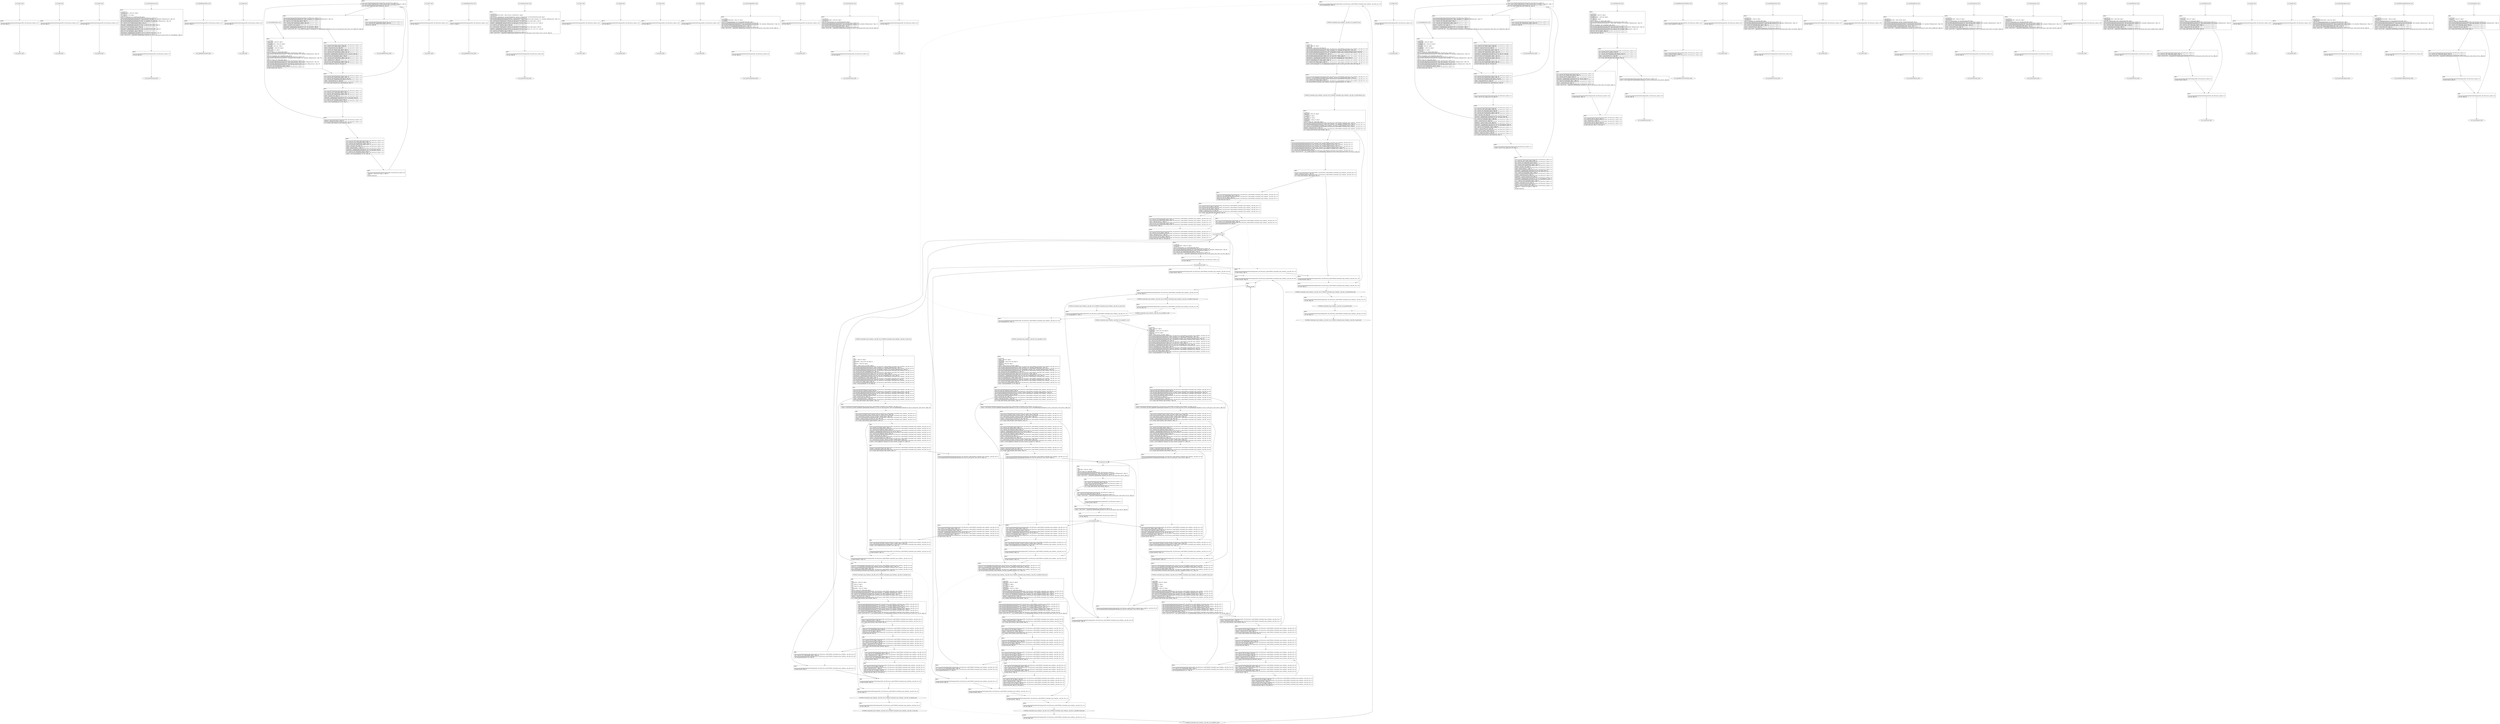 digraph "icfg graph" {
BBio_ll_good1_end [label="{io_ll_good1_end}"];
BBio_ll_bad6_end [label="{io_ll_bad6_end}"];
BBio_ll_good5_end [label="{io_ll_good5_end}"];
BBio_ll_printWcharLine_end [label="{io_ll_printWcharLine_end}"];
BBio_ll_globalReturnsFalse_end [label="{io_ll_globalReturnsFalse_end}"];
BBio_ll_bad8_end [label="{io_ll_bad8_end}"];
BBio_ll_decodeHexWChars_end [label="{io_ll_decodeHexWChars_end}"];
BBio_ll_good7_end [label="{io_ll_good7_end}"];
BBio_ll_globalReturnsTrue_end [label="{io_ll_globalReturnsTrue_end}"];
BBio_ll_printStructLine_end [label="{io_ll_printStructLine_end}"];
BBio_ll_bad7_end [label="{io_ll_bad7_end}"];
BBio_ll_good6_end [label="{io_ll_good6_end}"];
BBio_ll_bad2_end [label="{io_ll_bad2_end}"];
BBio_ll_bad9_end [label="{io_ll_bad9_end}"];
BBio_ll_printUnsignedLine_end [label="{io_ll_printUnsignedLine_end}"];
BBio_ll_good4_end [label="{io_ll_good4_end}"];
BBio_ll_printSizeTLine_end [label="{io_ll_printSizeTLine_end}"];
BBio_ll_bad5_end [label="{io_ll_bad5_end}"];
BBCWE606_Unchecked_Loop_Condition__char_file_22b_ll_CWE606_Unchecked_Loop_Condition__char_file_22_goodG2BSink_end [label="{CWE606_Unchecked_Loop_Condition__char_file_22b_ll_CWE606_Unchecked_Loop_Condition__char_file_22_goodG2BSink_end}"];
BBio_ll_printLine_end [label="{io_ll_printLine_end}"];
BBCWE606_Unchecked_Loop_Condition__char_file_22b_ll_CWE606_Unchecked_Loop_Condition__char_file_22_badSink_end [label="{CWE606_Unchecked_Loop_Condition__char_file_22b_ll_CWE606_Unchecked_Loop_Condition__char_file_22_badSink_end}"];
BBio_ll_bad4_end [label="{io_ll_bad4_end}"];
BBio_ll_decodeHexChars_end [label="{io_ll_decodeHexChars_end}"];
BBio_ll_printBytesLine_end [label="{io_ll_printBytesLine_end}"];
BBCWE606_Unchecked_Loop_Condition__char_file_22a_ll_goodB2G1_end [label="{CWE606_Unchecked_Loop_Condition__char_file_22a_ll_goodB2G1_end}"];
BBio_ll_globalReturnsTrueOrFalse_end [label="{io_ll_globalReturnsTrueOrFalse_end}"];
BBCWE606_Unchecked_Loop_Condition__char_file_22a_ll_goodB2G2_end [label="{CWE606_Unchecked_Loop_Condition__char_file_22a_ll_goodB2G2_end}"];
BBio_ll_good3_end [label="{io_ll_good3_end}"];
BBCWE606_Unchecked_Loop_Condition__char_file_22a_ll_CWE606_Unchecked_Loop_Condition__char_file_22_bad_end [label="{CWE606_Unchecked_Loop_Condition__char_file_22a_ll_CWE606_Unchecked_Loop_Condition__char_file_22_bad_end}"];
BBio_ll_printHexCharLine_end [label="{io_ll_printHexCharLine_end}"];
BBio_ll_good9_end [label="{io_ll_good9_end}"];
BBio_ll_bad3_end [label="{io_ll_bad3_end}"];
BBCWE606_Unchecked_Loop_Condition__char_file_22a_ll_goodG2B_end [label="{CWE606_Unchecked_Loop_Condition__char_file_22a_ll_goodG2B_end}"];
BBio_ll_printDoubleLine_end [label="{io_ll_printDoubleLine_end}"];
BBio_ll_printShortLine_end [label="{io_ll_printShortLine_end}"];
BBio_ll_printLongLine_end [label="{io_ll_printLongLine_end}"];
BBio_ll_bad1_end [label="{io_ll_bad1_end}"];
BBCWE606_Unchecked_Loop_Condition__char_file_22b_ll_CWE606_Unchecked_Loop_Condition__char_file_22_goodB2G2Sink_end [label="{CWE606_Unchecked_Loop_Condition__char_file_22b_ll_CWE606_Unchecked_Loop_Condition__char_file_22_goodB2G2Sink_end}"];
BBio_ll_printFloatLine_end [label="{io_ll_printFloatLine_end}"];
BBio_ll_printWLine_end [label="{io_ll_printWLine_end}"];
BBio_ll_good2_end [label="{io_ll_good2_end}"];
BBio_ll_printIntLine_end [label="{io_ll_printIntLine_end}"];
BBio_ll_good8_end [label="{io_ll_good8_end}"];
BBio_ll_printLongLongLine_end [label="{io_ll_printLongLongLine_end}"];
BBio_ll_printHexUnsignedCharLine_end [label="{io_ll_printHexUnsignedCharLine_end}"];
BBCWE606_Unchecked_Loop_Condition__char_file_22b_ll_CWE606_Unchecked_Loop_Condition__char_file_22_goodB2G1Sink_end [label="{CWE606_Unchecked_Loop_Condition__char_file_22b_ll_CWE606_Unchecked_Loop_Condition__char_file_22_goodB2G1Sink_end}"];
BBio_ll_printSinkLine_end [label="{io_ll_printSinkLine_end}"];
BBCWE606_Unchecked_Loop_Condition__char_file_22a_ll_CWE606_Unchecked_Loop_Condition__char_file_22_good_end [label="{CWE606_Unchecked_Loop_Condition__char_file_22a_ll_CWE606_Unchecked_Loop_Condition__char_file_22_good_end}"];
BBio_ll_good1_start [label="{io_ll_good1_start}", shape=record];
io_ll_good1BB69 [label="{BB69:\l\l/home/raoxue/Desktop/MemVerif/workspace/000_109_093/source_code/io.c:187\l
  ret void, !dbg !52\l
}", shape=record];
BBio_ll_bad6_start [label="{io_ll_bad6_start}", shape=record];
io_ll_bad6BB83 [label="{BB83:\l\l/home/raoxue/Desktop/MemVerif/workspace/000_109_093/source_code/io.c:203\l
  ret void, !dbg !52\l
}", shape=record];
BBio_ll_good5_start [label="{io_ll_good5_start}", shape=record];
io_ll_good5BB73 [label="{BB73:\l\l/home/raoxue/Desktop/MemVerif/workspace/000_109_093/source_code/io.c:191\l
  ret void, !dbg !52\l
}", shape=record];
BBio_ll_printWcharLine_start [label="{io_ll_printWcharLine_start}", shape=record];
io_ll_printWcharLineBB28 [label="{BB28:\l\l/:1562590720\l
  %wideChar.addr = alloca i32, align 4\l
/:1562590720\l
  %s = alloca [2 x i32], align 4\l
/:1562590720\l
  store i32 %wideChar, i32* %wideChar.addr, align 4\l
/home/raoxue/Desktop/MemVerif/workspace/000_109_093/source_code/io.c:70\l
  call void @llvm.dbg.declare(metadata i32* %wideChar.addr, metadata !162, metadata !DIExpression()), !dbg !163\l
/home/raoxue/Desktop/MemVerif/workspace/000_109_093/source_code/io.c:74\l
  call void @llvm.dbg.declare(metadata [2 x i32]* %s, metadata !164, metadata !DIExpression()), !dbg !168\l
/home/raoxue/Desktop/MemVerif/workspace/000_109_093/source_code/io.c:75\l
  %0 = load i32, i32* %wideChar.addr, align 4, !dbg !61\l
/home/raoxue/Desktop/MemVerif/workspace/000_109_093/source_code/io.c:75\l
  %arrayidx = getelementptr inbounds [2 x i32], [2 x i32]* %s, i64 0, i64 0, !dbg !62\l
/home/raoxue/Desktop/MemVerif/workspace/000_109_093/source_code/io.c:75\l
  store i32 %0, i32* %arrayidx, align 4, !dbg !63\l
/home/raoxue/Desktop/MemVerif/workspace/000_109_093/source_code/io.c:76\l
  %arrayidx1 = getelementptr inbounds [2 x i32], [2 x i32]* %s, i64 0, i64 1, !dbg !64\l
/home/raoxue/Desktop/MemVerif/workspace/000_109_093/source_code/io.c:76\l
  store i32 0, i32* %arrayidx1, align 4, !dbg !65\l
/home/raoxue/Desktop/MemVerif/workspace/000_109_093/source_code/io.c:77\l
  %arraydecay = getelementptr inbounds [2 x i32], [2 x i32]* %s, i64 0, i64 0, !dbg !66\l
/home/raoxue/Desktop/MemVerif/workspace/000_109_093/source_code/io.c:77\l
  %call = call i32 (i8*, ...) @printf(i8* getelementptr inbounds ([5 x i8], [5 x i8]* @.str.10, i64 0, i64 0), i32* %arraydecay), !dbg !67\l
}", shape=record];
io_ll_printWcharLineBB28 [label="{BB28:\l\l/:1562590720\l
  %wideChar.addr = alloca i32, align 4\l
/:1562590720\l
  %s = alloca [2 x i32], align 4\l
/:1562590720\l
  store i32 %wideChar, i32* %wideChar.addr, align 4\l
/home/raoxue/Desktop/MemVerif/workspace/000_109_093/source_code/io.c:70\l
  call void @llvm.dbg.declare(metadata i32* %wideChar.addr, metadata !162, metadata !DIExpression()), !dbg !163\l
/home/raoxue/Desktop/MemVerif/workspace/000_109_093/source_code/io.c:74\l
  call void @llvm.dbg.declare(metadata [2 x i32]* %s, metadata !164, metadata !DIExpression()), !dbg !168\l
/home/raoxue/Desktop/MemVerif/workspace/000_109_093/source_code/io.c:75\l
  %0 = load i32, i32* %wideChar.addr, align 4, !dbg !61\l
/home/raoxue/Desktop/MemVerif/workspace/000_109_093/source_code/io.c:75\l
  %arrayidx = getelementptr inbounds [2 x i32], [2 x i32]* %s, i64 0, i64 0, !dbg !62\l
/home/raoxue/Desktop/MemVerif/workspace/000_109_093/source_code/io.c:75\l
  store i32 %0, i32* %arrayidx, align 4, !dbg !63\l
/home/raoxue/Desktop/MemVerif/workspace/000_109_093/source_code/io.c:76\l
  %arrayidx1 = getelementptr inbounds [2 x i32], [2 x i32]* %s, i64 0, i64 1, !dbg !64\l
/home/raoxue/Desktop/MemVerif/workspace/000_109_093/source_code/io.c:76\l
  store i32 0, i32* %arrayidx1, align 4, !dbg !65\l
/home/raoxue/Desktop/MemVerif/workspace/000_109_093/source_code/io.c:77\l
  %arraydecay = getelementptr inbounds [2 x i32], [2 x i32]* %s, i64 0, i64 0, !dbg !66\l
/home/raoxue/Desktop/MemVerif/workspace/000_109_093/source_code/io.c:77\l
  %call = call i32 (i8*, ...) @printf(i8* getelementptr inbounds ([5 x i8], [5 x i8]* @.str.10, i64 0, i64 0), i32* %arraydecay), !dbg !67\l
}", shape=record];
io_ll_printWcharLineBB29 [label="{BB29:\l\l/home/raoxue/Desktop/MemVerif/workspace/000_109_093/source_code/io.c:78\l
  ret void, !dbg !68\l
}", shape=record];
BBio_ll_globalReturnsFalse_start [label="{io_ll_globalReturnsFalse_start}", shape=record];
io_ll_globalReturnsFalseBB66 [label="{BB66:\l\l/home/raoxue/Desktop/MemVerif/workspace/000_109_093/source_code/io.c:163\l
  ret i32 0, !dbg !52\l
}", shape=record];
BBio_ll_bad8_start [label="{io_ll_bad8_start}", shape=record];
io_ll_bad8BB85 [label="{BB85:\l\l/home/raoxue/Desktop/MemVerif/workspace/000_109_093/source_code/io.c:205\l
  ret void, !dbg !52\l
}", shape=record];
BBio_ll_decodeHexWChars_start [label="{io_ll_decodeHexWChars_start}", shape=record];
io_ll_decodeHexWCharsBB55 [label="{BB55:\l\l/:115075656\l
  %bytes.addr = alloca i8*, align 8\l
/:115075656\l
  %numBytes.addr = alloca i64, align 8\l
/:115075656\l
  %hex.addr = alloca i32*, align 8\l
/:115075656\l
  %numWritten = alloca i64, align 8\l
/:115075656\l
  %byte = alloca i32, align 4\l
/:115075656\l
  store i8* %bytes, i8** %bytes.addr, align 8\l
/home/raoxue/Desktop/MemVerif/workspace/000_109_093/source_code/io.c:135\l
  call void @llvm.dbg.declare(metadata i8** %bytes.addr, metadata !290, metadata !DIExpression()), !dbg !291\l
/:135\l
  store i64 %numBytes, i64* %numBytes.addr, align 8\l
/home/raoxue/Desktop/MemVerif/workspace/000_109_093/source_code/io.c:135\l
  call void @llvm.dbg.declare(metadata i64* %numBytes.addr, metadata !292, metadata !DIExpression()), !dbg !293\l
/:135\l
  store i32* %hex, i32** %hex.addr, align 8\l
/home/raoxue/Desktop/MemVerif/workspace/000_109_093/source_code/io.c:135\l
  call void @llvm.dbg.declare(metadata i32** %hex.addr, metadata !294, metadata !DIExpression()), !dbg !295\l
/home/raoxue/Desktop/MemVerif/workspace/000_109_093/source_code/io.c:137\l
  call void @llvm.dbg.declare(metadata i64* %numWritten, metadata !296, metadata !DIExpression()), !dbg !297\l
/home/raoxue/Desktop/MemVerif/workspace/000_109_093/source_code/io.c:137\l
  store i64 0, i64* %numWritten, align 8, !dbg !65\l
/home/raoxue/Desktop/MemVerif/workspace/000_109_093/source_code/io.c:143\l
  br label %while.cond, !dbg !66\l
}", shape=record];
io_ll_decodeHexWCharsBB56 [label="{BB56:\l\l/home/raoxue/Desktop/MemVerif/workspace/000_109_093/source_code/io.c:143\l
  %0 = load i64, i64* %numWritten, align 8, !dbg !67\l
/home/raoxue/Desktop/MemVerif/workspace/000_109_093/source_code/io.c:143\l
  %1 = load i64, i64* %numBytes.addr, align 8, !dbg !68\l
/home/raoxue/Desktop/MemVerif/workspace/000_109_093/source_code/io.c:143\l
  %cmp = icmp ult i64 %0, %1, !dbg !69\l
/home/raoxue/Desktop/MemVerif/workspace/000_109_093/source_code/io.c:143\l
  br i1 %cmp, label %land.lhs.true, label %land.end, !dbg !70\l
}", shape=record];
io_ll_decodeHexWCharsBB57 [label="{BB57:\l\l/home/raoxue/Desktop/MemVerif/workspace/000_109_093/source_code/io.c:143\l
  %2 = load i32*, i32** %hex.addr, align 8, !dbg !71\l
/home/raoxue/Desktop/MemVerif/workspace/000_109_093/source_code/io.c:143\l
  %3 = load i64, i64* %numWritten, align 8, !dbg !72\l
/home/raoxue/Desktop/MemVerif/workspace/000_109_093/source_code/io.c:143\l
  %mul = mul i64 2, %3, !dbg !73\l
/home/raoxue/Desktop/MemVerif/workspace/000_109_093/source_code/io.c:143\l
  %arrayidx = getelementptr inbounds i32, i32* %2, i64 %mul, !dbg !71\l
/home/raoxue/Desktop/MemVerif/workspace/000_109_093/source_code/io.c:143\l
  %4 = load i32, i32* %arrayidx, align 4, !dbg !71\l
/home/raoxue/Desktop/MemVerif/workspace/000_109_093/source_code/io.c:143\l
  %call = call i32 @iswxdigit(i32 %4) #5, !dbg !74\l
}", shape=record];
io_ll_decodeHexWCharsBB57 [label="{BB57:\l\l/home/raoxue/Desktop/MemVerif/workspace/000_109_093/source_code/io.c:143\l
  %2 = load i32*, i32** %hex.addr, align 8, !dbg !71\l
/home/raoxue/Desktop/MemVerif/workspace/000_109_093/source_code/io.c:143\l
  %3 = load i64, i64* %numWritten, align 8, !dbg !72\l
/home/raoxue/Desktop/MemVerif/workspace/000_109_093/source_code/io.c:143\l
  %mul = mul i64 2, %3, !dbg !73\l
/home/raoxue/Desktop/MemVerif/workspace/000_109_093/source_code/io.c:143\l
  %arrayidx = getelementptr inbounds i32, i32* %2, i64 %mul, !dbg !71\l
/home/raoxue/Desktop/MemVerif/workspace/000_109_093/source_code/io.c:143\l
  %4 = load i32, i32* %arrayidx, align 4, !dbg !71\l
/home/raoxue/Desktop/MemVerif/workspace/000_109_093/source_code/io.c:143\l
  %call = call i32 @iswxdigit(i32 %4) #5, !dbg !74\l
}", shape=record];
io_ll_decodeHexWCharsBB59 [label="{BB59:\l\l/home/raoxue/Desktop/MemVerif/workspace/000_109_093/source_code/io.c:143\l
  %tobool = icmp ne i32 %call, 0, !dbg !74\l
/home/raoxue/Desktop/MemVerif/workspace/000_109_093/source_code/io.c:143\l
  br i1 %tobool, label %land.rhs, label %land.end, !dbg !75\l
}", shape=record];
io_ll_decodeHexWCharsBB60 [label="{BB60:\l\l/home/raoxue/Desktop/MemVerif/workspace/000_109_093/source_code/io.c:143\l
  %5 = load i32*, i32** %hex.addr, align 8, !dbg !76\l
/home/raoxue/Desktop/MemVerif/workspace/000_109_093/source_code/io.c:143\l
  %6 = load i64, i64* %numWritten, align 8, !dbg !77\l
/home/raoxue/Desktop/MemVerif/workspace/000_109_093/source_code/io.c:143\l
  %mul1 = mul i64 2, %6, !dbg !78\l
/home/raoxue/Desktop/MemVerif/workspace/000_109_093/source_code/io.c:143\l
  %add = add i64 %mul1, 1, !dbg !79\l
/home/raoxue/Desktop/MemVerif/workspace/000_109_093/source_code/io.c:143\l
  %arrayidx2 = getelementptr inbounds i32, i32* %5, i64 %add, !dbg !76\l
/home/raoxue/Desktop/MemVerif/workspace/000_109_093/source_code/io.c:143\l
  %7 = load i32, i32* %arrayidx2, align 4, !dbg !76\l
/home/raoxue/Desktop/MemVerif/workspace/000_109_093/source_code/io.c:143\l
  %call3 = call i32 @iswxdigit(i32 %7) #5, !dbg !80\l
}", shape=record];
io_ll_decodeHexWCharsBB60 [label="{BB60:\l\l/home/raoxue/Desktop/MemVerif/workspace/000_109_093/source_code/io.c:143\l
  %5 = load i32*, i32** %hex.addr, align 8, !dbg !76\l
/home/raoxue/Desktop/MemVerif/workspace/000_109_093/source_code/io.c:143\l
  %6 = load i64, i64* %numWritten, align 8, !dbg !77\l
/home/raoxue/Desktop/MemVerif/workspace/000_109_093/source_code/io.c:143\l
  %mul1 = mul i64 2, %6, !dbg !78\l
/home/raoxue/Desktop/MemVerif/workspace/000_109_093/source_code/io.c:143\l
  %add = add i64 %mul1, 1, !dbg !79\l
/home/raoxue/Desktop/MemVerif/workspace/000_109_093/source_code/io.c:143\l
  %arrayidx2 = getelementptr inbounds i32, i32* %5, i64 %add, !dbg !76\l
/home/raoxue/Desktop/MemVerif/workspace/000_109_093/source_code/io.c:143\l
  %7 = load i32, i32* %arrayidx2, align 4, !dbg !76\l
/home/raoxue/Desktop/MemVerif/workspace/000_109_093/source_code/io.c:143\l
  %call3 = call i32 @iswxdigit(i32 %7) #5, !dbg !80\l
}", shape=record];
io_ll_decodeHexWCharsBB61 [label="{BB61:\l\l/home/raoxue/Desktop/MemVerif/workspace/000_109_093/source_code/io.c:143\l
  %tobool4 = icmp ne i32 %call3, 0, !dbg !75\l
/:143\l
  br label %land.end\l
}", shape=record];
io_ll_decodeHexWCharsBB58 [label="{BB58:\l\l/home/raoxue/Desktop/MemVerif/workspace/000_109_093/source_code/io.c:0\l
  %8 = phi i1 [ false, %land.lhs.true ], [ false, %while.cond ], [ %tobool4, %land.rhs ], !dbg !81\l
/home/raoxue/Desktop/MemVerif/workspace/000_109_093/source_code/io.c:143\l
  br i1 %8, label %while.body, label %while.end, !dbg !66\l
}", shape=record];
io_ll_decodeHexWCharsBB62 [label="{BB62:\l\l/home/raoxue/Desktop/MemVerif/workspace/000_109_093/source_code/io.c:145\l
  call void @llvm.dbg.declare(metadata i32* %byte, metadata !314, metadata !DIExpression()), !dbg !316\l
/home/raoxue/Desktop/MemVerif/workspace/000_109_093/source_code/io.c:146\l
  %9 = load i32*, i32** %hex.addr, align 8, !dbg !85\l
/home/raoxue/Desktop/MemVerif/workspace/000_109_093/source_code/io.c:146\l
  %10 = load i64, i64* %numWritten, align 8, !dbg !86\l
/home/raoxue/Desktop/MemVerif/workspace/000_109_093/source_code/io.c:146\l
  %mul5 = mul i64 2, %10, !dbg !87\l
/home/raoxue/Desktop/MemVerif/workspace/000_109_093/source_code/io.c:146\l
  %arrayidx6 = getelementptr inbounds i32, i32* %9, i64 %mul5, !dbg !85\l
/home/raoxue/Desktop/MemVerif/workspace/000_109_093/source_code/io.c:146\l
  %call7 = call i32 (i32*, i32*, ...) @__isoc99_swscanf(i32* %arrayidx6, i32* getelementptr inbounds ([5 x i32], [5 x i32]* @.str.16, i64 0, i64 0), i32* %byte) #5, !dbg !88\l
}", shape=record];
io_ll_decodeHexWCharsBB62 [label="{BB62:\l\l/home/raoxue/Desktop/MemVerif/workspace/000_109_093/source_code/io.c:145\l
  call void @llvm.dbg.declare(metadata i32* %byte, metadata !314, metadata !DIExpression()), !dbg !316\l
/home/raoxue/Desktop/MemVerif/workspace/000_109_093/source_code/io.c:146\l
  %9 = load i32*, i32** %hex.addr, align 8, !dbg !85\l
/home/raoxue/Desktop/MemVerif/workspace/000_109_093/source_code/io.c:146\l
  %10 = load i64, i64* %numWritten, align 8, !dbg !86\l
/home/raoxue/Desktop/MemVerif/workspace/000_109_093/source_code/io.c:146\l
  %mul5 = mul i64 2, %10, !dbg !87\l
/home/raoxue/Desktop/MemVerif/workspace/000_109_093/source_code/io.c:146\l
  %arrayidx6 = getelementptr inbounds i32, i32* %9, i64 %mul5, !dbg !85\l
/home/raoxue/Desktop/MemVerif/workspace/000_109_093/source_code/io.c:146\l
  %call7 = call i32 (i32*, i32*, ...) @__isoc99_swscanf(i32* %arrayidx6, i32* getelementptr inbounds ([5 x i32], [5 x i32]* @.str.16, i64 0, i64 0), i32* %byte) #5, !dbg !88\l
}", shape=record];
io_ll_decodeHexWCharsBB64 [label="{BB64:\l\l/home/raoxue/Desktop/MemVerif/workspace/000_109_093/source_code/io.c:147\l
  %11 = load i32, i32* %byte, align 4, !dbg !89\l
/home/raoxue/Desktop/MemVerif/workspace/000_109_093/source_code/io.c:147\l
  %conv = trunc i32 %11 to i8, !dbg !90\l
/home/raoxue/Desktop/MemVerif/workspace/000_109_093/source_code/io.c:147\l
  %12 = load i8*, i8** %bytes.addr, align 8, !dbg !91\l
/home/raoxue/Desktop/MemVerif/workspace/000_109_093/source_code/io.c:147\l
  %13 = load i64, i64* %numWritten, align 8, !dbg !92\l
/home/raoxue/Desktop/MemVerif/workspace/000_109_093/source_code/io.c:147\l
  %arrayidx8 = getelementptr inbounds i8, i8* %12, i64 %13, !dbg !91\l
/home/raoxue/Desktop/MemVerif/workspace/000_109_093/source_code/io.c:147\l
  store i8 %conv, i8* %arrayidx8, align 1, !dbg !93\l
/home/raoxue/Desktop/MemVerif/workspace/000_109_093/source_code/io.c:148\l
  %14 = load i64, i64* %numWritten, align 8, !dbg !94\l
/home/raoxue/Desktop/MemVerif/workspace/000_109_093/source_code/io.c:148\l
  %inc = add i64 %14, 1, !dbg !94\l
/home/raoxue/Desktop/MemVerif/workspace/000_109_093/source_code/io.c:148\l
  store i64 %inc, i64* %numWritten, align 8, !dbg !94\l
/home/raoxue/Desktop/MemVerif/workspace/000_109_093/source_code/io.c:143\l
  br label %while.cond, !dbg !66, !llvm.loop !95\l
}", shape=record];
io_ll_decodeHexWCharsBB63 [label="{BB63:\l\l/home/raoxue/Desktop/MemVerif/workspace/000_109_093/source_code/io.c:151\l
  %15 = load i64, i64* %numWritten, align 8, !dbg !98\l
/home/raoxue/Desktop/MemVerif/workspace/000_109_093/source_code/io.c:151\l
  ret i64 %15, !dbg !99\l
}", shape=record];
BBio_ll_good7_start [label="{io_ll_good7_start}", shape=record];
io_ll_good7BB75 [label="{BB75:\l\l/home/raoxue/Desktop/MemVerif/workspace/000_109_093/source_code/io.c:193\l
  ret void, !dbg !52\l
}", shape=record];
BBio_ll_globalReturnsTrue_start [label="{io_ll_globalReturnsTrue_start}", shape=record];
io_ll_globalReturnsTrueBB65 [label="{BB65:\l\l/home/raoxue/Desktop/MemVerif/workspace/000_109_093/source_code/io.c:158\l
  ret i32 1, !dbg !52\l
}", shape=record];
BBio_ll_printStructLine_start [label="{io_ll_printStructLine_start}", shape=record];
io_ll_printStructLineBB36 [label="{BB36:\l\l/:1562590720\l
  %structTwoIntsStruct.addr = alloca %struct._twoIntsStruct*, align 8\l
/:1562590720\l
  store %struct._twoIntsStruct* %structTwoIntsStruct, %struct._twoIntsStruct** %structTwoIntsStruct.addr, align 8\l
/home/raoxue/Desktop/MemVerif/workspace/000_109_093/source_code/io.c:95\l
  call void @llvm.dbg.declare(metadata %struct._twoIntsStruct** %structTwoIntsStruct.addr, metadata !212, metadata !DIExpression()), !dbg !213\l
/home/raoxue/Desktop/MemVerif/workspace/000_109_093/source_code/io.c:97\l
  %0 = load %struct._twoIntsStruct*, %struct._twoIntsStruct** %structTwoIntsStruct.addr, align 8, !dbg !61\l
/home/raoxue/Desktop/MemVerif/workspace/000_109_093/source_code/io.c:97\l
  %intOne = getelementptr inbounds %struct._twoIntsStruct, %struct._twoIntsStruct* %0, i32 0, i32 0, !dbg !62\l
/home/raoxue/Desktop/MemVerif/workspace/000_109_093/source_code/io.c:97\l
  %1 = load i32, i32* %intOne, align 4, !dbg !62\l
/home/raoxue/Desktop/MemVerif/workspace/000_109_093/source_code/io.c:97\l
  %2 = load %struct._twoIntsStruct*, %struct._twoIntsStruct** %structTwoIntsStruct.addr, align 8, !dbg !63\l
/home/raoxue/Desktop/MemVerif/workspace/000_109_093/source_code/io.c:97\l
  %intTwo = getelementptr inbounds %struct._twoIntsStruct, %struct._twoIntsStruct* %2, i32 0, i32 1, !dbg !64\l
/home/raoxue/Desktop/MemVerif/workspace/000_109_093/source_code/io.c:97\l
  %3 = load i32, i32* %intTwo, align 4, !dbg !64\l
/home/raoxue/Desktop/MemVerif/workspace/000_109_093/source_code/io.c:97\l
  %call = call i32 (i8*, ...) @printf(i8* getelementptr inbounds ([10 x i8], [10 x i8]* @.str.13, i64 0, i64 0), i32 %1, i32 %3), !dbg !65\l
}", shape=record];
io_ll_printStructLineBB36 [label="{BB36:\l\l/:1562590720\l
  %structTwoIntsStruct.addr = alloca %struct._twoIntsStruct*, align 8\l
/:1562590720\l
  store %struct._twoIntsStruct* %structTwoIntsStruct, %struct._twoIntsStruct** %structTwoIntsStruct.addr, align 8\l
/home/raoxue/Desktop/MemVerif/workspace/000_109_093/source_code/io.c:95\l
  call void @llvm.dbg.declare(metadata %struct._twoIntsStruct** %structTwoIntsStruct.addr, metadata !212, metadata !DIExpression()), !dbg !213\l
/home/raoxue/Desktop/MemVerif/workspace/000_109_093/source_code/io.c:97\l
  %0 = load %struct._twoIntsStruct*, %struct._twoIntsStruct** %structTwoIntsStruct.addr, align 8, !dbg !61\l
/home/raoxue/Desktop/MemVerif/workspace/000_109_093/source_code/io.c:97\l
  %intOne = getelementptr inbounds %struct._twoIntsStruct, %struct._twoIntsStruct* %0, i32 0, i32 0, !dbg !62\l
/home/raoxue/Desktop/MemVerif/workspace/000_109_093/source_code/io.c:97\l
  %1 = load i32, i32* %intOne, align 4, !dbg !62\l
/home/raoxue/Desktop/MemVerif/workspace/000_109_093/source_code/io.c:97\l
  %2 = load %struct._twoIntsStruct*, %struct._twoIntsStruct** %structTwoIntsStruct.addr, align 8, !dbg !63\l
/home/raoxue/Desktop/MemVerif/workspace/000_109_093/source_code/io.c:97\l
  %intTwo = getelementptr inbounds %struct._twoIntsStruct, %struct._twoIntsStruct* %2, i32 0, i32 1, !dbg !64\l
/home/raoxue/Desktop/MemVerif/workspace/000_109_093/source_code/io.c:97\l
  %3 = load i32, i32* %intTwo, align 4, !dbg !64\l
/home/raoxue/Desktop/MemVerif/workspace/000_109_093/source_code/io.c:97\l
  %call = call i32 (i8*, ...) @printf(i8* getelementptr inbounds ([10 x i8], [10 x i8]* @.str.13, i64 0, i64 0), i32 %1, i32 %3), !dbg !65\l
}", shape=record];
io_ll_printStructLineBB37 [label="{BB37:\l\l/home/raoxue/Desktop/MemVerif/workspace/000_109_093/source_code/io.c:98\l
  ret void, !dbg !66\l
}", shape=record];
BBio_ll_bad7_start [label="{io_ll_bad7_start}", shape=record];
io_ll_bad7BB84 [label="{BB84:\l\l/home/raoxue/Desktop/MemVerif/workspace/000_109_093/source_code/io.c:204\l
  ret void, !dbg !52\l
}", shape=record];
BBio_ll_good6_start [label="{io_ll_good6_start}", shape=record];
io_ll_good6BB74 [label="{BB74:\l\l/home/raoxue/Desktop/MemVerif/workspace/000_109_093/source_code/io.c:192\l
  ret void, !dbg !52\l
}", shape=record];
BBio_ll_bad2_start [label="{io_ll_bad2_start}", shape=record];
io_ll_bad2BB79 [label="{BB79:\l\l/home/raoxue/Desktop/MemVerif/workspace/000_109_093/source_code/io.c:199\l
  ret void, !dbg !52\l
}", shape=record];
BBio_ll_bad9_start [label="{io_ll_bad9_start}", shape=record];
io_ll_bad9BB86 [label="{BB86:\l\l/home/raoxue/Desktop/MemVerif/workspace/000_109_093/source_code/io.c:206\l
  ret void, !dbg !52\l
}", shape=record];
BBio_ll_printUnsignedLine_start [label="{io_ll_printUnsignedLine_start}", shape=record];
io_ll_printUnsignedLineBB30 [label="{BB30:\l\l/:115236696\l
  %unsignedNumber.addr = alloca i32, align 4\l
/:115236696\l
  store i32 %unsignedNumber, i32* %unsignedNumber.addr, align 4\l
/home/raoxue/Desktop/MemVerif/workspace/000_109_093/source_code/io.c:80\l
  call void @llvm.dbg.declare(metadata i32* %unsignedNumber.addr, metadata !180, metadata !DIExpression()), !dbg !181\l
/home/raoxue/Desktop/MemVerif/workspace/000_109_093/source_code/io.c:82\l
  %0 = load i32, i32* %unsignedNumber.addr, align 4, !dbg !54\l
/home/raoxue/Desktop/MemVerif/workspace/000_109_093/source_code/io.c:82\l
  %call = call i32 (i8*, ...) @printf(i8* getelementptr inbounds ([4 x i8], [4 x i8]* @.str.11, i64 0, i64 0), i32 %0), !dbg !55\l
}", shape=record];
io_ll_printUnsignedLineBB30 [label="{BB30:\l\l/:115236696\l
  %unsignedNumber.addr = alloca i32, align 4\l
/:115236696\l
  store i32 %unsignedNumber, i32* %unsignedNumber.addr, align 4\l
/home/raoxue/Desktop/MemVerif/workspace/000_109_093/source_code/io.c:80\l
  call void @llvm.dbg.declare(metadata i32* %unsignedNumber.addr, metadata !180, metadata !DIExpression()), !dbg !181\l
/home/raoxue/Desktop/MemVerif/workspace/000_109_093/source_code/io.c:82\l
  %0 = load i32, i32* %unsignedNumber.addr, align 4, !dbg !54\l
/home/raoxue/Desktop/MemVerif/workspace/000_109_093/source_code/io.c:82\l
  %call = call i32 (i8*, ...) @printf(i8* getelementptr inbounds ([4 x i8], [4 x i8]* @.str.11, i64 0, i64 0), i32 %0), !dbg !55\l
}", shape=record];
io_ll_printUnsignedLineBB31 [label="{BB31:\l\l/home/raoxue/Desktop/MemVerif/workspace/000_109_093/source_code/io.c:83\l
  ret void, !dbg !56\l
}", shape=record];
BBio_ll_good4_start [label="{io_ll_good4_start}", shape=record];
io_ll_good4BB72 [label="{BB72:\l\l/home/raoxue/Desktop/MemVerif/workspace/000_109_093/source_code/io.c:190\l
  ret void, !dbg !52\l
}", shape=record];
BBio_ll_printSizeTLine_start [label="{io_ll_printSizeTLine_start}", shape=record];
io_ll_printSizeTLineBB24 [label="{BB24:\l\l/:1562590720\l
  %sizeTNumber.addr = alloca i64, align 8\l
/:1562590720\l
  store i64 %sizeTNumber, i64* %sizeTNumber.addr, align 8\l
/home/raoxue/Desktop/MemVerif/workspace/000_109_093/source_code/io.c:60\l
  call void @llvm.dbg.declare(metadata i64* %sizeTNumber.addr, metadata !146, metadata !DIExpression()), !dbg !147\l
/home/raoxue/Desktop/MemVerif/workspace/000_109_093/source_code/io.c:62\l
  %0 = load i64, i64* %sizeTNumber.addr, align 8, !dbg !57\l
/home/raoxue/Desktop/MemVerif/workspace/000_109_093/source_code/io.c:62\l
  %call = call i32 (i8*, ...) @printf(i8* getelementptr inbounds ([5 x i8], [5 x i8]* @.str.8, i64 0, i64 0), i64 %0), !dbg !58\l
}", shape=record];
io_ll_printSizeTLineBB24 [label="{BB24:\l\l/:1562590720\l
  %sizeTNumber.addr = alloca i64, align 8\l
/:1562590720\l
  store i64 %sizeTNumber, i64* %sizeTNumber.addr, align 8\l
/home/raoxue/Desktop/MemVerif/workspace/000_109_093/source_code/io.c:60\l
  call void @llvm.dbg.declare(metadata i64* %sizeTNumber.addr, metadata !146, metadata !DIExpression()), !dbg !147\l
/home/raoxue/Desktop/MemVerif/workspace/000_109_093/source_code/io.c:62\l
  %0 = load i64, i64* %sizeTNumber.addr, align 8, !dbg !57\l
/home/raoxue/Desktop/MemVerif/workspace/000_109_093/source_code/io.c:62\l
  %call = call i32 (i8*, ...) @printf(i8* getelementptr inbounds ([5 x i8], [5 x i8]* @.str.8, i64 0, i64 0), i64 %0), !dbg !58\l
}", shape=record];
io_ll_printSizeTLineBB25 [label="{BB25:\l\l/home/raoxue/Desktop/MemVerif/workspace/000_109_093/source_code/io.c:63\l
  ret void, !dbg !59\l
}", shape=record];
BBio_ll_bad5_start [label="{io_ll_bad5_start}", shape=record];
io_ll_bad5BB82 [label="{BB82:\l\l/home/raoxue/Desktop/MemVerif/workspace/000_109_093/source_code/io.c:202\l
  ret void, !dbg !52\l
}", shape=record];
BBCWE606_Unchecked_Loop_Condition__char_file_22b_ll_CWE606_Unchecked_Loop_Condition__char_file_22_goodG2BSink_start [label="{CWE606_Unchecked_Loop_Condition__char_file_22b_ll_CWE606_Unchecked_Loop_Condition__char_file_22_goodG2BSink_start}", shape=record];
CWE606_Unchecked_Loop_Condition__char_file_22b_ll_CWE606_Unchecked_Loop_Condition__char_file_22_goodG2BSinkBB39 [label="{BB39:\l\l/:109086152\l
  %data.addr = alloca i8*, align 8\l
/:109086152\l
  %i = alloca i32, align 4\l
/:109086152\l
  %n = alloca i32, align 4\l
/:109086152\l
  %intVariable = alloca i32, align 4\l
/:109086152\l
  store i8* %data, i8** %data.addr, align 8\l
/home/raoxue/Desktop/MemVerif/workspace/000_109_093/source_code/CWE606_Unchecked_Loop_Condition__char_file_22b.c:117\l
  call void @llvm.dbg.declare(metadata i8** %data.addr, metadata !151, metadata !DIExpression()), !dbg !152\l
/home/raoxue/Desktop/MemVerif/workspace/000_109_093/source_code/CWE606_Unchecked_Loop_Condition__char_file_22b.c:119\l
  %0 = load i32, i32* @CWE606_Unchecked_Loop_Condition__char_file_22_goodG2BGlobal, align 4, !dbg !14\l
/home/raoxue/Desktop/MemVerif/workspace/000_109_093/source_code/CWE606_Unchecked_Loop_Condition__char_file_22b.c:119\l
  %tobool = icmp ne i32 %0, 0, !dbg !14\l
/home/raoxue/Desktop/MemVerif/workspace/000_109_093/source_code/CWE606_Unchecked_Loop_Condition__char_file_22b.c:119\l
  br i1 %tobool, label %if.then, label %if.end4, !dbg !16\l
}", shape=record];
CWE606_Unchecked_Loop_Condition__char_file_22b_ll_CWE606_Unchecked_Loop_Condition__char_file_22_goodG2BSinkBB40 [label="{BB40:\l\l/home/raoxue/Desktop/MemVerif/workspace/000_109_093/source_code/CWE606_Unchecked_Loop_Condition__char_file_22b.c:122\l
  call void @llvm.dbg.declare(metadata i32* %i, metadata !156, metadata !DIExpression()), !dbg !159\l
/home/raoxue/Desktop/MemVerif/workspace/000_109_093/source_code/CWE606_Unchecked_Loop_Condition__char_file_22b.c:122\l
  call void @llvm.dbg.declare(metadata i32* %n, metadata !160, metadata !DIExpression()), !dbg !161\l
/home/raoxue/Desktop/MemVerif/workspace/000_109_093/source_code/CWE606_Unchecked_Loop_Condition__char_file_22b.c:122\l
  call void @llvm.dbg.declare(metadata i32* %intVariable, metadata !162, metadata !DIExpression()), !dbg !163\l
/home/raoxue/Desktop/MemVerif/workspace/000_109_093/source_code/CWE606_Unchecked_Loop_Condition__char_file_22b.c:123\l
  %1 = load i8*, i8** %data.addr, align 8, !dbg !26\l
/home/raoxue/Desktop/MemVerif/workspace/000_109_093/source_code/CWE606_Unchecked_Loop_Condition__char_file_22b.c:123\l
  %call = call i32 (i8*, i8*, ...) @__isoc99_sscanf(i8* %1, i8* getelementptr inbounds ([3 x i8], [3 x i8]* @.str, i64 0, i64 0), i32* %n) #4, !dbg !28\l
}", shape=record];
CWE606_Unchecked_Loop_Condition__char_file_22b_ll_CWE606_Unchecked_Loop_Condition__char_file_22_goodG2BSinkBB40 [label="{BB40:\l\l/home/raoxue/Desktop/MemVerif/workspace/000_109_093/source_code/CWE606_Unchecked_Loop_Condition__char_file_22b.c:122\l
  call void @llvm.dbg.declare(metadata i32* %i, metadata !156, metadata !DIExpression()), !dbg !159\l
/home/raoxue/Desktop/MemVerif/workspace/000_109_093/source_code/CWE606_Unchecked_Loop_Condition__char_file_22b.c:122\l
  call void @llvm.dbg.declare(metadata i32* %n, metadata !160, metadata !DIExpression()), !dbg !161\l
/home/raoxue/Desktop/MemVerif/workspace/000_109_093/source_code/CWE606_Unchecked_Loop_Condition__char_file_22b.c:122\l
  call void @llvm.dbg.declare(metadata i32* %intVariable, metadata !162, metadata !DIExpression()), !dbg !163\l
/home/raoxue/Desktop/MemVerif/workspace/000_109_093/source_code/CWE606_Unchecked_Loop_Condition__char_file_22b.c:123\l
  %1 = load i8*, i8** %data.addr, align 8, !dbg !26\l
/home/raoxue/Desktop/MemVerif/workspace/000_109_093/source_code/CWE606_Unchecked_Loop_Condition__char_file_22b.c:123\l
  %call = call i32 (i8*, i8*, ...) @__isoc99_sscanf(i8* %1, i8* getelementptr inbounds ([3 x i8], [3 x i8]* @.str, i64 0, i64 0), i32* %n) #4, !dbg !28\l
}", shape=record];
CWE606_Unchecked_Loop_Condition__char_file_22b_ll_CWE606_Unchecked_Loop_Condition__char_file_22_goodG2BSinkBB42 [label="{BB42:\l\l/home/raoxue/Desktop/MemVerif/workspace/000_109_093/source_code/CWE606_Unchecked_Loop_Condition__char_file_22b.c:123\l
  %cmp = icmp eq i32 %call, 1, !dbg !29\l
/home/raoxue/Desktop/MemVerif/workspace/000_109_093/source_code/CWE606_Unchecked_Loop_Condition__char_file_22b.c:123\l
  br i1 %cmp, label %if.then1, label %if.end, !dbg !30\l
}", shape=record];
CWE606_Unchecked_Loop_Condition__char_file_22b_ll_CWE606_Unchecked_Loop_Condition__char_file_22_goodG2BSinkBB43 [label="{BB43:\l\l/home/raoxue/Desktop/MemVerif/workspace/000_109_093/source_code/CWE606_Unchecked_Loop_Condition__char_file_22b.c:126\l
  store i32 0, i32* %intVariable, align 4, !dbg !31\l
/home/raoxue/Desktop/MemVerif/workspace/000_109_093/source_code/CWE606_Unchecked_Loop_Condition__char_file_22b.c:127\l
  store i32 0, i32* %i, align 4, !dbg !33\l
/home/raoxue/Desktop/MemVerif/workspace/000_109_093/source_code/CWE606_Unchecked_Loop_Condition__char_file_22b.c:127\l
  br label %for.cond, !dbg !35\l
}", shape=record];
CWE606_Unchecked_Loop_Condition__char_file_22b_ll_CWE606_Unchecked_Loop_Condition__char_file_22_goodG2BSinkBB45 [label="{BB45:\l\l/home/raoxue/Desktop/MemVerif/workspace/000_109_093/source_code/CWE606_Unchecked_Loop_Condition__char_file_22b.c:127\l
  %2 = load i32, i32* %i, align 4, !dbg !36\l
/home/raoxue/Desktop/MemVerif/workspace/000_109_093/source_code/CWE606_Unchecked_Loop_Condition__char_file_22b.c:127\l
  %3 = load i32, i32* %n, align 4, !dbg !38\l
/home/raoxue/Desktop/MemVerif/workspace/000_109_093/source_code/CWE606_Unchecked_Loop_Condition__char_file_22b.c:127\l
  %cmp2 = icmp slt i32 %2, %3, !dbg !39\l
/home/raoxue/Desktop/MemVerif/workspace/000_109_093/source_code/CWE606_Unchecked_Loop_Condition__char_file_22b.c:127\l
  br i1 %cmp2, label %for.body, label %for.end, !dbg !40\l
}", shape=record];
CWE606_Unchecked_Loop_Condition__char_file_22b_ll_CWE606_Unchecked_Loop_Condition__char_file_22_goodG2BSinkBB46 [label="{BB46:\l\l/home/raoxue/Desktop/MemVerif/workspace/000_109_093/source_code/CWE606_Unchecked_Loop_Condition__char_file_22b.c:130\l
  %4 = load i32, i32* %intVariable, align 4, !dbg !41\l
/home/raoxue/Desktop/MemVerif/workspace/000_109_093/source_code/CWE606_Unchecked_Loop_Condition__char_file_22b.c:130\l
  %inc = add nsw i32 %4, 1, !dbg !41\l
/home/raoxue/Desktop/MemVerif/workspace/000_109_093/source_code/CWE606_Unchecked_Loop_Condition__char_file_22b.c:130\l
  store i32 %inc, i32* %intVariable, align 4, !dbg !41\l
/home/raoxue/Desktop/MemVerif/workspace/000_109_093/source_code/CWE606_Unchecked_Loop_Condition__char_file_22b.c:131\l
  br label %for.inc, !dbg !43\l
}", shape=record];
CWE606_Unchecked_Loop_Condition__char_file_22b_ll_CWE606_Unchecked_Loop_Condition__char_file_22_goodG2BSinkBB48 [label="{BB48:\l\l/home/raoxue/Desktop/MemVerif/workspace/000_109_093/source_code/CWE606_Unchecked_Loop_Condition__char_file_22b.c:127\l
  %5 = load i32, i32* %i, align 4, !dbg !44\l
/home/raoxue/Desktop/MemVerif/workspace/000_109_093/source_code/CWE606_Unchecked_Loop_Condition__char_file_22b.c:127\l
  %inc3 = add nsw i32 %5, 1, !dbg !44\l
/home/raoxue/Desktop/MemVerif/workspace/000_109_093/source_code/CWE606_Unchecked_Loop_Condition__char_file_22b.c:127\l
  store i32 %inc3, i32* %i, align 4, !dbg !44\l
/home/raoxue/Desktop/MemVerif/workspace/000_109_093/source_code/CWE606_Unchecked_Loop_Condition__char_file_22b.c:127\l
  br label %for.cond, !dbg !45, !llvm.loop !46\l
}", shape=record];
CWE606_Unchecked_Loop_Condition__char_file_22b_ll_CWE606_Unchecked_Loop_Condition__char_file_22_goodG2BSinkBB47 [label="{BB47:\l\l/home/raoxue/Desktop/MemVerif/workspace/000_109_093/source_code/CWE606_Unchecked_Loop_Condition__char_file_22b.c:132\l
  %6 = load i32, i32* %intVariable, align 4, !dbg !49\l
/home/raoxue/Desktop/MemVerif/workspace/000_109_093/source_code/CWE606_Unchecked_Loop_Condition__char_file_22b.c:132\l
  call void @printIntLine(i32 %6), !dbg !50\l
}", shape=record];
CWE606_Unchecked_Loop_Condition__char_file_22b_ll_CWE606_Unchecked_Loop_Condition__char_file_22_goodG2BSinkBB47 [label="{BB47:\l\l/home/raoxue/Desktop/MemVerif/workspace/000_109_093/source_code/CWE606_Unchecked_Loop_Condition__char_file_22b.c:132\l
  %6 = load i32, i32* %intVariable, align 4, !dbg !49\l
/home/raoxue/Desktop/MemVerif/workspace/000_109_093/source_code/CWE606_Unchecked_Loop_Condition__char_file_22b.c:132\l
  call void @printIntLine(i32 %6), !dbg !50\l
}", shape=record];
CWE606_Unchecked_Loop_Condition__char_file_22b_ll_CWE606_Unchecked_Loop_Condition__char_file_22_goodG2BSinkBB49 [label="{BB49:\l\l/home/raoxue/Desktop/MemVerif/workspace/000_109_093/source_code/CWE606_Unchecked_Loop_Condition__char_file_22b.c:133\l
  br label %if.end, !dbg !51\l
}", shape=record];
CWE606_Unchecked_Loop_Condition__char_file_22b_ll_CWE606_Unchecked_Loop_Condition__char_file_22_goodG2BSinkBB44 [label="{BB44:\l\l/home/raoxue/Desktop/MemVerif/workspace/000_109_093/source_code/CWE606_Unchecked_Loop_Condition__char_file_22b.c:135\l
  br label %if.end4, !dbg !52\l
}", shape=record];
CWE606_Unchecked_Loop_Condition__char_file_22b_ll_CWE606_Unchecked_Loop_Condition__char_file_22_goodG2BSinkBB41 [label="{BB41:\l\l/home/raoxue/Desktop/MemVerif/workspace/000_109_093/source_code/CWE606_Unchecked_Loop_Condition__char_file_22b.c:136\l
  ret void, !dbg !53\l
}", shape=record];
BBio_ll_printLine_start [label="{io_ll_printLine_start}", shape=record];
io_ll_printLineBB0 [label="{BB0:\l\l/:415\l
  %line.addr = alloca i8*, align 8\l
/:415\l
  store i8* %line, i8** %line.addr, align 8\l
/home/raoxue/Desktop/MemVerif/workspace/000_109_093/source_code/io.c:11\l
  call void @llvm.dbg.declare(metadata i8** %line.addr, metadata !52, metadata !DIExpression()), !dbg !53\l
/home/raoxue/Desktop/MemVerif/workspace/000_109_093/source_code/io.c:13\l
  %call = call i32 (i8*, ...) @printf(i8* getelementptr inbounds ([9 x i8], [9 x i8]* @.str, i64 0, i64 0)), !dbg !54\l
}", shape=record];
io_ll_printLineBB0 [label="{BB0:\l\l/:415\l
  %line.addr = alloca i8*, align 8\l
/:415\l
  store i8* %line, i8** %line.addr, align 8\l
/home/raoxue/Desktop/MemVerif/workspace/000_109_093/source_code/io.c:11\l
  call void @llvm.dbg.declare(metadata i8** %line.addr, metadata !52, metadata !DIExpression()), !dbg !53\l
/home/raoxue/Desktop/MemVerif/workspace/000_109_093/source_code/io.c:13\l
  %call = call i32 (i8*, ...) @printf(i8* getelementptr inbounds ([9 x i8], [9 x i8]* @.str, i64 0, i64 0)), !dbg !54\l
}", shape=record];
io_ll_printLineBB1 [label="{BB1:\l\l/home/raoxue/Desktop/MemVerif/workspace/000_109_093/source_code/io.c:14\l
  %0 = load i8*, i8** %line.addr, align 8, !dbg !55\l
/home/raoxue/Desktop/MemVerif/workspace/000_109_093/source_code/io.c:14\l
  %cmp = icmp ne i8* %0, null, !dbg !57\l
/home/raoxue/Desktop/MemVerif/workspace/000_109_093/source_code/io.c:14\l
  br i1 %cmp, label %if.then, label %if.end, !dbg !58\l
}", shape=record];
io_ll_printLineBB2 [label="{BB2:\l\l/home/raoxue/Desktop/MemVerif/workspace/000_109_093/source_code/io.c:16\l
  %1 = load i8*, i8** %line.addr, align 8, !dbg !59\l
/home/raoxue/Desktop/MemVerif/workspace/000_109_093/source_code/io.c:16\l
  %call1 = call i32 (i8*, ...) @printf(i8* getelementptr inbounds ([4 x i8], [4 x i8]* @.str.1, i64 0, i64 0), i8* %1), !dbg !61\l
}", shape=record];
io_ll_printLineBB2 [label="{BB2:\l\l/home/raoxue/Desktop/MemVerif/workspace/000_109_093/source_code/io.c:16\l
  %1 = load i8*, i8** %line.addr, align 8, !dbg !59\l
/home/raoxue/Desktop/MemVerif/workspace/000_109_093/source_code/io.c:16\l
  %call1 = call i32 (i8*, ...) @printf(i8* getelementptr inbounds ([4 x i8], [4 x i8]* @.str.1, i64 0, i64 0), i8* %1), !dbg !61\l
}", shape=record];
io_ll_printLineBB4 [label="{BB4:\l\l/home/raoxue/Desktop/MemVerif/workspace/000_109_093/source_code/io.c:17\l
  br label %if.end, !dbg !62\l
}", shape=record];
io_ll_printLineBB3 [label="{BB3:\l\l/home/raoxue/Desktop/MemVerif/workspace/000_109_093/source_code/io.c:18\l
  %call2 = call i32 (i8*, ...) @printf(i8* getelementptr inbounds ([9 x i8], [9 x i8]* @.str.2, i64 0, i64 0)), !dbg !63\l
}", shape=record];
io_ll_printLineBB3 [label="{BB3:\l\l/home/raoxue/Desktop/MemVerif/workspace/000_109_093/source_code/io.c:18\l
  %call2 = call i32 (i8*, ...) @printf(i8* getelementptr inbounds ([9 x i8], [9 x i8]* @.str.2, i64 0, i64 0)), !dbg !63\l
}", shape=record];
io_ll_printLineBB5 [label="{BB5:\l\l/home/raoxue/Desktop/MemVerif/workspace/000_109_093/source_code/io.c:19\l
  ret void, !dbg !64\l
}", shape=record];
BBCWE606_Unchecked_Loop_Condition__char_file_22b_ll_CWE606_Unchecked_Loop_Condition__char_file_22_badSink_start [label="{CWE606_Unchecked_Loop_Condition__char_file_22b_ll_CWE606_Unchecked_Loop_Condition__char_file_22_badSink_start}", shape=record];
CWE606_Unchecked_Loop_Condition__char_file_22b_ll_CWE606_Unchecked_Loop_Condition__char_file_22_badSinkBB0 [label="{BB0:\l\l/:415\l
  %data.addr = alloca i8*, align 8\l
/:415\l
  %i = alloca i32, align 4\l
/:415\l
  %n = alloca i32, align 4\l
/:415\l
  %intVariable = alloca i32, align 4\l
/:415\l
  store i8* %data, i8** %data.addr, align 8\l
/home/raoxue/Desktop/MemVerif/workspace/000_109_093/source_code/CWE606_Unchecked_Loop_Condition__char_file_22b.c:31\l
  call void @llvm.dbg.declare(metadata i8** %data.addr, metadata !12, metadata !DIExpression()), !dbg !13\l
/home/raoxue/Desktop/MemVerif/workspace/000_109_093/source_code/CWE606_Unchecked_Loop_Condition__char_file_22b.c:33\l
  %0 = load i32, i32* @CWE606_Unchecked_Loop_Condition__char_file_22_badGlobal, align 4, !dbg !14\l
/home/raoxue/Desktop/MemVerif/workspace/000_109_093/source_code/CWE606_Unchecked_Loop_Condition__char_file_22b.c:33\l
  %tobool = icmp ne i32 %0, 0, !dbg !14\l
/home/raoxue/Desktop/MemVerif/workspace/000_109_093/source_code/CWE606_Unchecked_Loop_Condition__char_file_22b.c:33\l
  br i1 %tobool, label %if.then, label %if.end4, !dbg !16\l
}", shape=record];
CWE606_Unchecked_Loop_Condition__char_file_22b_ll_CWE606_Unchecked_Loop_Condition__char_file_22_badSinkBB1 [label="{BB1:\l\l/home/raoxue/Desktop/MemVerif/workspace/000_109_093/source_code/CWE606_Unchecked_Loop_Condition__char_file_22b.c:36\l
  call void @llvm.dbg.declare(metadata i32* %i, metadata !17, metadata !DIExpression()), !dbg !21\l
/home/raoxue/Desktop/MemVerif/workspace/000_109_093/source_code/CWE606_Unchecked_Loop_Condition__char_file_22b.c:36\l
  call void @llvm.dbg.declare(metadata i32* %n, metadata !22, metadata !DIExpression()), !dbg !23\l
/home/raoxue/Desktop/MemVerif/workspace/000_109_093/source_code/CWE606_Unchecked_Loop_Condition__char_file_22b.c:36\l
  call void @llvm.dbg.declare(metadata i32* %intVariable, metadata !24, metadata !DIExpression()), !dbg !25\l
/home/raoxue/Desktop/MemVerif/workspace/000_109_093/source_code/CWE606_Unchecked_Loop_Condition__char_file_22b.c:37\l
  %1 = load i8*, i8** %data.addr, align 8, !dbg !26\l
/home/raoxue/Desktop/MemVerif/workspace/000_109_093/source_code/CWE606_Unchecked_Loop_Condition__char_file_22b.c:37\l
  %call = call i32 (i8*, i8*, ...) @__isoc99_sscanf(i8* %1, i8* getelementptr inbounds ([3 x i8], [3 x i8]* @.str, i64 0, i64 0), i32* %n) #4, !dbg !28\l
}", shape=record];
CWE606_Unchecked_Loop_Condition__char_file_22b_ll_CWE606_Unchecked_Loop_Condition__char_file_22_badSinkBB1 [label="{BB1:\l\l/home/raoxue/Desktop/MemVerif/workspace/000_109_093/source_code/CWE606_Unchecked_Loop_Condition__char_file_22b.c:36\l
  call void @llvm.dbg.declare(metadata i32* %i, metadata !17, metadata !DIExpression()), !dbg !21\l
/home/raoxue/Desktop/MemVerif/workspace/000_109_093/source_code/CWE606_Unchecked_Loop_Condition__char_file_22b.c:36\l
  call void @llvm.dbg.declare(metadata i32* %n, metadata !22, metadata !DIExpression()), !dbg !23\l
/home/raoxue/Desktop/MemVerif/workspace/000_109_093/source_code/CWE606_Unchecked_Loop_Condition__char_file_22b.c:36\l
  call void @llvm.dbg.declare(metadata i32* %intVariable, metadata !24, metadata !DIExpression()), !dbg !25\l
/home/raoxue/Desktop/MemVerif/workspace/000_109_093/source_code/CWE606_Unchecked_Loop_Condition__char_file_22b.c:37\l
  %1 = load i8*, i8** %data.addr, align 8, !dbg !26\l
/home/raoxue/Desktop/MemVerif/workspace/000_109_093/source_code/CWE606_Unchecked_Loop_Condition__char_file_22b.c:37\l
  %call = call i32 (i8*, i8*, ...) @__isoc99_sscanf(i8* %1, i8* getelementptr inbounds ([3 x i8], [3 x i8]* @.str, i64 0, i64 0), i32* %n) #4, !dbg !28\l
}", shape=record];
CWE606_Unchecked_Loop_Condition__char_file_22b_ll_CWE606_Unchecked_Loop_Condition__char_file_22_badSinkBB3 [label="{BB3:\l\l/home/raoxue/Desktop/MemVerif/workspace/000_109_093/source_code/CWE606_Unchecked_Loop_Condition__char_file_22b.c:37\l
  %cmp = icmp eq i32 %call, 1, !dbg !29\l
/home/raoxue/Desktop/MemVerif/workspace/000_109_093/source_code/CWE606_Unchecked_Loop_Condition__char_file_22b.c:37\l
  br i1 %cmp, label %if.then1, label %if.end, !dbg !30\l
}", shape=record];
CWE606_Unchecked_Loop_Condition__char_file_22b_ll_CWE606_Unchecked_Loop_Condition__char_file_22_badSinkBB4 [label="{BB4:\l\l/home/raoxue/Desktop/MemVerif/workspace/000_109_093/source_code/CWE606_Unchecked_Loop_Condition__char_file_22b.c:40\l
  store i32 0, i32* %intVariable, align 4, !dbg !31\l
/home/raoxue/Desktop/MemVerif/workspace/000_109_093/source_code/CWE606_Unchecked_Loop_Condition__char_file_22b.c:41\l
  store i32 0, i32* %i, align 4, !dbg !33\l
/home/raoxue/Desktop/MemVerif/workspace/000_109_093/source_code/CWE606_Unchecked_Loop_Condition__char_file_22b.c:41\l
  br label %for.cond, !dbg !35\l
}", shape=record];
CWE606_Unchecked_Loop_Condition__char_file_22b_ll_CWE606_Unchecked_Loop_Condition__char_file_22_badSinkBB6 [label="{BB6:\l\l/home/raoxue/Desktop/MemVerif/workspace/000_109_093/source_code/CWE606_Unchecked_Loop_Condition__char_file_22b.c:41\l
  %2 = load i32, i32* %i, align 4, !dbg !36\l
/home/raoxue/Desktop/MemVerif/workspace/000_109_093/source_code/CWE606_Unchecked_Loop_Condition__char_file_22b.c:41\l
  %3 = load i32, i32* %n, align 4, !dbg !38\l
/home/raoxue/Desktop/MemVerif/workspace/000_109_093/source_code/CWE606_Unchecked_Loop_Condition__char_file_22b.c:41\l
  %cmp2 = icmp slt i32 %2, %3, !dbg !39\l
/home/raoxue/Desktop/MemVerif/workspace/000_109_093/source_code/CWE606_Unchecked_Loop_Condition__char_file_22b.c:41\l
  br i1 %cmp2, label %for.body, label %for.end, !dbg !40\l
}", shape=record];
CWE606_Unchecked_Loop_Condition__char_file_22b_ll_CWE606_Unchecked_Loop_Condition__char_file_22_badSinkBB7 [label="{BB7:\l\l/home/raoxue/Desktop/MemVerif/workspace/000_109_093/source_code/CWE606_Unchecked_Loop_Condition__char_file_22b.c:44\l
  %4 = load i32, i32* %intVariable, align 4, !dbg !41\l
/home/raoxue/Desktop/MemVerif/workspace/000_109_093/source_code/CWE606_Unchecked_Loop_Condition__char_file_22b.c:44\l
  %inc = add nsw i32 %4, 1, !dbg !41\l
/home/raoxue/Desktop/MemVerif/workspace/000_109_093/source_code/CWE606_Unchecked_Loop_Condition__char_file_22b.c:44\l
  store i32 %inc, i32* %intVariable, align 4, !dbg !41\l
/home/raoxue/Desktop/MemVerif/workspace/000_109_093/source_code/CWE606_Unchecked_Loop_Condition__char_file_22b.c:45\l
  br label %for.inc, !dbg !43\l
}", shape=record];
CWE606_Unchecked_Loop_Condition__char_file_22b_ll_CWE606_Unchecked_Loop_Condition__char_file_22_badSinkBB9 [label="{BB9:\l\l/home/raoxue/Desktop/MemVerif/workspace/000_109_093/source_code/CWE606_Unchecked_Loop_Condition__char_file_22b.c:41\l
  %5 = load i32, i32* %i, align 4, !dbg !44\l
/home/raoxue/Desktop/MemVerif/workspace/000_109_093/source_code/CWE606_Unchecked_Loop_Condition__char_file_22b.c:41\l
  %inc3 = add nsw i32 %5, 1, !dbg !44\l
/home/raoxue/Desktop/MemVerif/workspace/000_109_093/source_code/CWE606_Unchecked_Loop_Condition__char_file_22b.c:41\l
  store i32 %inc3, i32* %i, align 4, !dbg !44\l
/home/raoxue/Desktop/MemVerif/workspace/000_109_093/source_code/CWE606_Unchecked_Loop_Condition__char_file_22b.c:41\l
  br label %for.cond, !dbg !45, !llvm.loop !46\l
}", shape=record];
CWE606_Unchecked_Loop_Condition__char_file_22b_ll_CWE606_Unchecked_Loop_Condition__char_file_22_badSinkBB8 [label="{BB8:\l\l/home/raoxue/Desktop/MemVerif/workspace/000_109_093/source_code/CWE606_Unchecked_Loop_Condition__char_file_22b.c:46\l
  %6 = load i32, i32* %intVariable, align 4, !dbg !49\l
/home/raoxue/Desktop/MemVerif/workspace/000_109_093/source_code/CWE606_Unchecked_Loop_Condition__char_file_22b.c:46\l
  call void @printIntLine(i32 %6), !dbg !50\l
}", shape=record];
CWE606_Unchecked_Loop_Condition__char_file_22b_ll_CWE606_Unchecked_Loop_Condition__char_file_22_badSinkBB8 [label="{BB8:\l\l/home/raoxue/Desktop/MemVerif/workspace/000_109_093/source_code/CWE606_Unchecked_Loop_Condition__char_file_22b.c:46\l
  %6 = load i32, i32* %intVariable, align 4, !dbg !49\l
/home/raoxue/Desktop/MemVerif/workspace/000_109_093/source_code/CWE606_Unchecked_Loop_Condition__char_file_22b.c:46\l
  call void @printIntLine(i32 %6), !dbg !50\l
}", shape=record];
CWE606_Unchecked_Loop_Condition__char_file_22b_ll_CWE606_Unchecked_Loop_Condition__char_file_22_badSinkBB10 [label="{BB10:\l\l/home/raoxue/Desktop/MemVerif/workspace/000_109_093/source_code/CWE606_Unchecked_Loop_Condition__char_file_22b.c:47\l
  br label %if.end, !dbg !51\l
}", shape=record];
CWE606_Unchecked_Loop_Condition__char_file_22b_ll_CWE606_Unchecked_Loop_Condition__char_file_22_badSinkBB5 [label="{BB5:\l\l/home/raoxue/Desktop/MemVerif/workspace/000_109_093/source_code/CWE606_Unchecked_Loop_Condition__char_file_22b.c:49\l
  br label %if.end4, !dbg !52\l
}", shape=record];
CWE606_Unchecked_Loop_Condition__char_file_22b_ll_CWE606_Unchecked_Loop_Condition__char_file_22_badSinkBB2 [label="{BB2:\l\l/home/raoxue/Desktop/MemVerif/workspace/000_109_093/source_code/CWE606_Unchecked_Loop_Condition__char_file_22b.c:50\l
  ret void, !dbg !53\l
}", shape=record];
BBio_ll_bad4_start [label="{io_ll_bad4_start}", shape=record];
io_ll_bad4BB81 [label="{BB81:\l\l/home/raoxue/Desktop/MemVerif/workspace/000_109_093/source_code/io.c:201\l
  ret void, !dbg !52\l
}", shape=record];
BBio_ll_decodeHexChars_start [label="{io_ll_decodeHexChars_start}", shape=record];
io_ll_decodeHexCharsBB45 [label="{BB45:\l\l/:115089984\l
  %bytes.addr = alloca i8*, align 8\l
/:115089984\l
  %numBytes.addr = alloca i64, align 8\l
/:115089984\l
  %hex.addr = alloca i8*, align 8\l
/:115089984\l
  %numWritten = alloca i64, align 8\l
/:115089984\l
  %byte = alloca i32, align 4\l
/:115089984\l
  store i8* %bytes, i8** %bytes.addr, align 8\l
/home/raoxue/Desktop/MemVerif/workspace/000_109_093/source_code/io.c:113\l
  call void @llvm.dbg.declare(metadata i8** %bytes.addr, metadata !253, metadata !DIExpression()), !dbg !254\l
/:113\l
  store i64 %numBytes, i64* %numBytes.addr, align 8\l
/home/raoxue/Desktop/MemVerif/workspace/000_109_093/source_code/io.c:113\l
  call void @llvm.dbg.declare(metadata i64* %numBytes.addr, metadata !255, metadata !DIExpression()), !dbg !256\l
/:113\l
  store i8* %hex, i8** %hex.addr, align 8\l
/home/raoxue/Desktop/MemVerif/workspace/000_109_093/source_code/io.c:113\l
  call void @llvm.dbg.declare(metadata i8** %hex.addr, metadata !257, metadata !DIExpression()), !dbg !258\l
/home/raoxue/Desktop/MemVerif/workspace/000_109_093/source_code/io.c:115\l
  call void @llvm.dbg.declare(metadata i64* %numWritten, metadata !259, metadata !DIExpression()), !dbg !260\l
/home/raoxue/Desktop/MemVerif/workspace/000_109_093/source_code/io.c:115\l
  store i64 0, i64* %numWritten, align 8, !dbg !63\l
/home/raoxue/Desktop/MemVerif/workspace/000_109_093/source_code/io.c:121\l
  br label %while.cond, !dbg !64\l
}", shape=record];
io_ll_decodeHexCharsBB46 [label="{BB46:\l\l/home/raoxue/Desktop/MemVerif/workspace/000_109_093/source_code/io.c:121\l
  %0 = load i64, i64* %numWritten, align 8, !dbg !65\l
/home/raoxue/Desktop/MemVerif/workspace/000_109_093/source_code/io.c:121\l
  %1 = load i64, i64* %numBytes.addr, align 8, !dbg !66\l
/home/raoxue/Desktop/MemVerif/workspace/000_109_093/source_code/io.c:121\l
  %cmp = icmp ult i64 %0, %1, !dbg !67\l
/home/raoxue/Desktop/MemVerif/workspace/000_109_093/source_code/io.c:121\l
  br i1 %cmp, label %land.lhs.true, label %land.end, !dbg !68\l
}", shape=record];
io_ll_decodeHexCharsBB47 [label="{BB47:\l\l/home/raoxue/Desktop/MemVerif/workspace/000_109_093/source_code/io.c:121\l
  %call = call i16** @__ctype_b_loc() #5, !dbg !69\l
}", shape=record];
io_ll_decodeHexCharsBB47 [label="{BB47:\l\l/home/raoxue/Desktop/MemVerif/workspace/000_109_093/source_code/io.c:121\l
  %call = call i16** @__ctype_b_loc() #5, !dbg !69\l
}", shape=record];
io_ll_decodeHexCharsBB49 [label="{BB49:\l\l/home/raoxue/Desktop/MemVerif/workspace/000_109_093/source_code/io.c:121\l
  %2 = load i16*, i16** %call, align 8, !dbg !69\l
/home/raoxue/Desktop/MemVerif/workspace/000_109_093/source_code/io.c:121\l
  %3 = load i8*, i8** %hex.addr, align 8, !dbg !69\l
/home/raoxue/Desktop/MemVerif/workspace/000_109_093/source_code/io.c:121\l
  %4 = load i64, i64* %numWritten, align 8, !dbg !69\l
/home/raoxue/Desktop/MemVerif/workspace/000_109_093/source_code/io.c:121\l
  %mul = mul i64 2, %4, !dbg !69\l
/home/raoxue/Desktop/MemVerif/workspace/000_109_093/source_code/io.c:121\l
  %arrayidx = getelementptr inbounds i8, i8* %3, i64 %mul, !dbg !69\l
/home/raoxue/Desktop/MemVerif/workspace/000_109_093/source_code/io.c:121\l
  %5 = load i8, i8* %arrayidx, align 1, !dbg !69\l
/home/raoxue/Desktop/MemVerif/workspace/000_109_093/source_code/io.c:121\l
  %conv = sext i8 %5 to i32, !dbg !69\l
/home/raoxue/Desktop/MemVerif/workspace/000_109_093/source_code/io.c:121\l
  %idxprom = sext i32 %conv to i64, !dbg !69\l
/home/raoxue/Desktop/MemVerif/workspace/000_109_093/source_code/io.c:121\l
  %arrayidx1 = getelementptr inbounds i16, i16* %2, i64 %idxprom, !dbg !69\l
/home/raoxue/Desktop/MemVerif/workspace/000_109_093/source_code/io.c:121\l
  %6 = load i16, i16* %arrayidx1, align 2, !dbg !69\l
/home/raoxue/Desktop/MemVerif/workspace/000_109_093/source_code/io.c:121\l
  %conv2 = zext i16 %6 to i32, !dbg !69\l
/home/raoxue/Desktop/MemVerif/workspace/000_109_093/source_code/io.c:121\l
  %and = and i32 %conv2, 4096, !dbg !69\l
/home/raoxue/Desktop/MemVerif/workspace/000_109_093/source_code/io.c:121\l
  %tobool = icmp ne i32 %and, 0, !dbg !69\l
/home/raoxue/Desktop/MemVerif/workspace/000_109_093/source_code/io.c:121\l
  br i1 %tobool, label %land.rhs, label %land.end, !dbg !70\l
}", shape=record];
io_ll_decodeHexCharsBB50 [label="{BB50:\l\l/home/raoxue/Desktop/MemVerif/workspace/000_109_093/source_code/io.c:121\l
  %call3 = call i16** @__ctype_b_loc() #5, !dbg !71\l
}", shape=record];
io_ll_decodeHexCharsBB50 [label="{BB50:\l\l/home/raoxue/Desktop/MemVerif/workspace/000_109_093/source_code/io.c:121\l
  %call3 = call i16** @__ctype_b_loc() #5, !dbg !71\l
}", shape=record];
io_ll_decodeHexCharsBB51 [label="{BB51:\l\l/home/raoxue/Desktop/MemVerif/workspace/000_109_093/source_code/io.c:121\l
  %7 = load i16*, i16** %call3, align 8, !dbg !71\l
/home/raoxue/Desktop/MemVerif/workspace/000_109_093/source_code/io.c:121\l
  %8 = load i8*, i8** %hex.addr, align 8, !dbg !71\l
/home/raoxue/Desktop/MemVerif/workspace/000_109_093/source_code/io.c:121\l
  %9 = load i64, i64* %numWritten, align 8, !dbg !71\l
/home/raoxue/Desktop/MemVerif/workspace/000_109_093/source_code/io.c:121\l
  %mul4 = mul i64 2, %9, !dbg !71\l
/home/raoxue/Desktop/MemVerif/workspace/000_109_093/source_code/io.c:121\l
  %add = add i64 %mul4, 1, !dbg !71\l
/home/raoxue/Desktop/MemVerif/workspace/000_109_093/source_code/io.c:121\l
  %arrayidx5 = getelementptr inbounds i8, i8* %8, i64 %add, !dbg !71\l
/home/raoxue/Desktop/MemVerif/workspace/000_109_093/source_code/io.c:121\l
  %10 = load i8, i8* %arrayidx5, align 1, !dbg !71\l
/home/raoxue/Desktop/MemVerif/workspace/000_109_093/source_code/io.c:121\l
  %conv6 = sext i8 %10 to i32, !dbg !71\l
/home/raoxue/Desktop/MemVerif/workspace/000_109_093/source_code/io.c:121\l
  %idxprom7 = sext i32 %conv6 to i64, !dbg !71\l
/home/raoxue/Desktop/MemVerif/workspace/000_109_093/source_code/io.c:121\l
  %arrayidx8 = getelementptr inbounds i16, i16* %7, i64 %idxprom7, !dbg !71\l
/home/raoxue/Desktop/MemVerif/workspace/000_109_093/source_code/io.c:121\l
  %11 = load i16, i16* %arrayidx8, align 2, !dbg !71\l
/home/raoxue/Desktop/MemVerif/workspace/000_109_093/source_code/io.c:121\l
  %conv9 = zext i16 %11 to i32, !dbg !71\l
/home/raoxue/Desktop/MemVerif/workspace/000_109_093/source_code/io.c:121\l
  %and10 = and i32 %conv9, 4096, !dbg !71\l
/home/raoxue/Desktop/MemVerif/workspace/000_109_093/source_code/io.c:121\l
  %tobool11 = icmp ne i32 %and10, 0, !dbg !70\l
/:121\l
  br label %land.end\l
}", shape=record];
io_ll_decodeHexCharsBB48 [label="{BB48:\l\l/home/raoxue/Desktop/MemVerif/workspace/000_109_093/source_code/io.c:0\l
  %12 = phi i1 [ false, %land.lhs.true ], [ false, %while.cond ], [ %tobool11, %land.rhs ], !dbg !72\l
/home/raoxue/Desktop/MemVerif/workspace/000_109_093/source_code/io.c:121\l
  br i1 %12, label %while.body, label %while.end, !dbg !64\l
}", shape=record];
io_ll_decodeHexCharsBB52 [label="{BB52:\l\l/home/raoxue/Desktop/MemVerif/workspace/000_109_093/source_code/io.c:123\l
  call void @llvm.dbg.declare(metadata i32* %byte, metadata !270, metadata !DIExpression()), !dbg !272\l
/home/raoxue/Desktop/MemVerif/workspace/000_109_093/source_code/io.c:124\l
  %13 = load i8*, i8** %hex.addr, align 8, !dbg !76\l
/home/raoxue/Desktop/MemVerif/workspace/000_109_093/source_code/io.c:124\l
  %14 = load i64, i64* %numWritten, align 8, !dbg !77\l
/home/raoxue/Desktop/MemVerif/workspace/000_109_093/source_code/io.c:124\l
  %mul12 = mul i64 2, %14, !dbg !78\l
/home/raoxue/Desktop/MemVerif/workspace/000_109_093/source_code/io.c:124\l
  %arrayidx13 = getelementptr inbounds i8, i8* %13, i64 %mul12, !dbg !76\l
/home/raoxue/Desktop/MemVerif/workspace/000_109_093/source_code/io.c:124\l
  %call14 = call i32 (i8*, i8*, ...) @__isoc99_sscanf(i8* %arrayidx13, i8* getelementptr inbounds ([5 x i8], [5 x i8]* @.str.14, i64 0, i64 0), i32* %byte) #6, !dbg !79\l
}", shape=record];
io_ll_decodeHexCharsBB52 [label="{BB52:\l\l/home/raoxue/Desktop/MemVerif/workspace/000_109_093/source_code/io.c:123\l
  call void @llvm.dbg.declare(metadata i32* %byte, metadata !270, metadata !DIExpression()), !dbg !272\l
/home/raoxue/Desktop/MemVerif/workspace/000_109_093/source_code/io.c:124\l
  %13 = load i8*, i8** %hex.addr, align 8, !dbg !76\l
/home/raoxue/Desktop/MemVerif/workspace/000_109_093/source_code/io.c:124\l
  %14 = load i64, i64* %numWritten, align 8, !dbg !77\l
/home/raoxue/Desktop/MemVerif/workspace/000_109_093/source_code/io.c:124\l
  %mul12 = mul i64 2, %14, !dbg !78\l
/home/raoxue/Desktop/MemVerif/workspace/000_109_093/source_code/io.c:124\l
  %arrayidx13 = getelementptr inbounds i8, i8* %13, i64 %mul12, !dbg !76\l
/home/raoxue/Desktop/MemVerif/workspace/000_109_093/source_code/io.c:124\l
  %call14 = call i32 (i8*, i8*, ...) @__isoc99_sscanf(i8* %arrayidx13, i8* getelementptr inbounds ([5 x i8], [5 x i8]* @.str.14, i64 0, i64 0), i32* %byte) #6, !dbg !79\l
}", shape=record];
io_ll_decodeHexCharsBB54 [label="{BB54:\l\l/home/raoxue/Desktop/MemVerif/workspace/000_109_093/source_code/io.c:125\l
  %15 = load i32, i32* %byte, align 4, !dbg !80\l
/home/raoxue/Desktop/MemVerif/workspace/000_109_093/source_code/io.c:125\l
  %conv15 = trunc i32 %15 to i8, !dbg !81\l
/home/raoxue/Desktop/MemVerif/workspace/000_109_093/source_code/io.c:125\l
  %16 = load i8*, i8** %bytes.addr, align 8, !dbg !82\l
/home/raoxue/Desktop/MemVerif/workspace/000_109_093/source_code/io.c:125\l
  %17 = load i64, i64* %numWritten, align 8, !dbg !83\l
/home/raoxue/Desktop/MemVerif/workspace/000_109_093/source_code/io.c:125\l
  %arrayidx16 = getelementptr inbounds i8, i8* %16, i64 %17, !dbg !82\l
/home/raoxue/Desktop/MemVerif/workspace/000_109_093/source_code/io.c:125\l
  store i8 %conv15, i8* %arrayidx16, align 1, !dbg !84\l
/home/raoxue/Desktop/MemVerif/workspace/000_109_093/source_code/io.c:126\l
  %18 = load i64, i64* %numWritten, align 8, !dbg !85\l
/home/raoxue/Desktop/MemVerif/workspace/000_109_093/source_code/io.c:126\l
  %inc = add i64 %18, 1, !dbg !85\l
/home/raoxue/Desktop/MemVerif/workspace/000_109_093/source_code/io.c:126\l
  store i64 %inc, i64* %numWritten, align 8, !dbg !85\l
/home/raoxue/Desktop/MemVerif/workspace/000_109_093/source_code/io.c:121\l
  br label %while.cond, !dbg !64, !llvm.loop !86\l
}", shape=record];
io_ll_decodeHexCharsBB53 [label="{BB53:\l\l/home/raoxue/Desktop/MemVerif/workspace/000_109_093/source_code/io.c:129\l
  %19 = load i64, i64* %numWritten, align 8, !dbg !89\l
/home/raoxue/Desktop/MemVerif/workspace/000_109_093/source_code/io.c:129\l
  ret i64 %19, !dbg !90\l
}", shape=record];
BBio_ll_printBytesLine_start [label="{io_ll_printBytesLine_start}", shape=record];
io_ll_printBytesLineBB38 [label="{BB38:\l\l/:1562590720\l
  %bytes.addr = alloca i8*, align 8\l
/:1562590720\l
  %numBytes.addr = alloca i64, align 8\l
/:1562590720\l
  %i = alloca i64, align 8\l
/:1562590720\l
  store i8* %bytes, i8** %bytes.addr, align 8\l
/home/raoxue/Desktop/MemVerif/workspace/000_109_093/source_code/io.c:100\l
  call void @llvm.dbg.declare(metadata i8** %bytes.addr, metadata !224, metadata !DIExpression()), !dbg !225\l
/:100\l
  store i64 %numBytes, i64* %numBytes.addr, align 8\l
/home/raoxue/Desktop/MemVerif/workspace/000_109_093/source_code/io.c:100\l
  call void @llvm.dbg.declare(metadata i64* %numBytes.addr, metadata !226, metadata !DIExpression()), !dbg !227\l
/home/raoxue/Desktop/MemVerif/workspace/000_109_093/source_code/io.c:102\l
  call void @llvm.dbg.declare(metadata i64* %i, metadata !228, metadata !DIExpression()), !dbg !229\l
/home/raoxue/Desktop/MemVerif/workspace/000_109_093/source_code/io.c:103\l
  store i64 0, i64* %i, align 8, !dbg !62\l
/home/raoxue/Desktop/MemVerif/workspace/000_109_093/source_code/io.c:103\l
  br label %for.cond, !dbg !64\l
}", shape=record];
io_ll_printBytesLineBB39 [label="{BB39:\l\l/home/raoxue/Desktop/MemVerif/workspace/000_109_093/source_code/io.c:103\l
  %0 = load i64, i64* %i, align 8, !dbg !65\l
/home/raoxue/Desktop/MemVerif/workspace/000_109_093/source_code/io.c:103\l
  %1 = load i64, i64* %numBytes.addr, align 8, !dbg !67\l
/home/raoxue/Desktop/MemVerif/workspace/000_109_093/source_code/io.c:103\l
  %cmp = icmp ult i64 %0, %1, !dbg !68\l
/home/raoxue/Desktop/MemVerif/workspace/000_109_093/source_code/io.c:103\l
  br i1 %cmp, label %for.body, label %for.end, !dbg !69\l
}", shape=record];
io_ll_printBytesLineBB40 [label="{BB40:\l\l/home/raoxue/Desktop/MemVerif/workspace/000_109_093/source_code/io.c:105\l
  %2 = load i8*, i8** %bytes.addr, align 8, !dbg !70\l
/home/raoxue/Desktop/MemVerif/workspace/000_109_093/source_code/io.c:105\l
  %3 = load i64, i64* %i, align 8, !dbg !72\l
/home/raoxue/Desktop/MemVerif/workspace/000_109_093/source_code/io.c:105\l
  %arrayidx = getelementptr inbounds i8, i8* %2, i64 %3, !dbg !70\l
/home/raoxue/Desktop/MemVerif/workspace/000_109_093/source_code/io.c:105\l
  %4 = load i8, i8* %arrayidx, align 1, !dbg !70\l
/home/raoxue/Desktop/MemVerif/workspace/000_109_093/source_code/io.c:105\l
  %conv = zext i8 %4 to i32, !dbg !70\l
/home/raoxue/Desktop/MemVerif/workspace/000_109_093/source_code/io.c:105\l
  %call = call i32 (i8*, ...) @printf(i8* getelementptr inbounds ([5 x i8], [5 x i8]* @.str.14, i64 0, i64 0), i32 %conv), !dbg !73\l
}", shape=record];
io_ll_printBytesLineBB40 [label="{BB40:\l\l/home/raoxue/Desktop/MemVerif/workspace/000_109_093/source_code/io.c:105\l
  %2 = load i8*, i8** %bytes.addr, align 8, !dbg !70\l
/home/raoxue/Desktop/MemVerif/workspace/000_109_093/source_code/io.c:105\l
  %3 = load i64, i64* %i, align 8, !dbg !72\l
/home/raoxue/Desktop/MemVerif/workspace/000_109_093/source_code/io.c:105\l
  %arrayidx = getelementptr inbounds i8, i8* %2, i64 %3, !dbg !70\l
/home/raoxue/Desktop/MemVerif/workspace/000_109_093/source_code/io.c:105\l
  %4 = load i8, i8* %arrayidx, align 1, !dbg !70\l
/home/raoxue/Desktop/MemVerif/workspace/000_109_093/source_code/io.c:105\l
  %conv = zext i8 %4 to i32, !dbg !70\l
/home/raoxue/Desktop/MemVerif/workspace/000_109_093/source_code/io.c:105\l
  %call = call i32 (i8*, ...) @printf(i8* getelementptr inbounds ([5 x i8], [5 x i8]* @.str.14, i64 0, i64 0), i32 %conv), !dbg !73\l
}", shape=record];
io_ll_printBytesLineBB42 [label="{BB42:\l\l/home/raoxue/Desktop/MemVerif/workspace/000_109_093/source_code/io.c:106\l
  br label %for.inc, !dbg !74\l
}", shape=record];
io_ll_printBytesLineBB43 [label="{BB43:\l\l/home/raoxue/Desktop/MemVerif/workspace/000_109_093/source_code/io.c:103\l
  %5 = load i64, i64* %i, align 8, !dbg !75\l
/home/raoxue/Desktop/MemVerif/workspace/000_109_093/source_code/io.c:103\l
  %inc = add i64 %5, 1, !dbg !75\l
/home/raoxue/Desktop/MemVerif/workspace/000_109_093/source_code/io.c:103\l
  store i64 %inc, i64* %i, align 8, !dbg !75\l
/home/raoxue/Desktop/MemVerif/workspace/000_109_093/source_code/io.c:103\l
  br label %for.cond, !dbg !76, !llvm.loop !77\l
}", shape=record];
io_ll_printBytesLineBB41 [label="{BB41:\l\l/home/raoxue/Desktop/MemVerif/workspace/000_109_093/source_code/io.c:107\l
  %call1 = call i32 @puts(i8* getelementptr inbounds ([1 x i8], [1 x i8]* @.str.15, i64 0, i64 0)), !dbg !80\l
}", shape=record];
io_ll_printBytesLineBB41 [label="{BB41:\l\l/home/raoxue/Desktop/MemVerif/workspace/000_109_093/source_code/io.c:107\l
  %call1 = call i32 @puts(i8* getelementptr inbounds ([1 x i8], [1 x i8]* @.str.15, i64 0, i64 0)), !dbg !80\l
}", shape=record];
io_ll_printBytesLineBB44 [label="{BB44:\l\l/home/raoxue/Desktop/MemVerif/workspace/000_109_093/source_code/io.c:108\l
  ret void, !dbg !81\l
}", shape=record];
BBCWE606_Unchecked_Loop_Condition__char_file_22a_ll_goodB2G1_start [label="{CWE606_Unchecked_Loop_Condition__char_file_22a_ll_goodB2G1_start}", shape=record];
CWE606_Unchecked_Loop_Condition__char_file_22a_ll_goodB2G1BB13 [label="{BB13:\l\l/:104807000\l
  %data = alloca i8*, align 8\l
/:104807000\l
  %dataBuffer = alloca [100 x i8], align 16\l
/:104807000\l
  %dataLen = alloca i64, align 8\l
/:104807000\l
  %pFile = alloca %struct._IO_FILE*, align 8\l
/home/raoxue/Desktop/MemVerif/workspace/000_109_093/source_code/CWE606_Unchecked_Loop_Condition__char_file_22a.c:82\l
  call void @llvm.dbg.declare(metadata i8** %data, metadata !138, metadata !DIExpression()), !dbg !139\l
/home/raoxue/Desktop/MemVerif/workspace/000_109_093/source_code/CWE606_Unchecked_Loop_Condition__char_file_22a.c:83\l
  call void @llvm.dbg.declare(metadata [100 x i8]* %dataBuffer, metadata !140, metadata !DIExpression()), !dbg !141\l
/home/raoxue/Desktop/MemVerif/workspace/000_109_093/source_code/CWE606_Unchecked_Loop_Condition__char_file_22a.c:83\l
  %0 = bitcast [100 x i8]* %dataBuffer to i8*, !dbg !30\l
/home/raoxue/Desktop/MemVerif/workspace/000_109_093/source_code/CWE606_Unchecked_Loop_Condition__char_file_22a.c:83\l
  call void @llvm.memset.p0i8.i64(i8* align 16 %0, i8 0, i64 100, i1 false), !dbg !30\l
/home/raoxue/Desktop/MemVerif/workspace/000_109_093/source_code/CWE606_Unchecked_Loop_Condition__char_file_22a.c:84\l
  %arraydecay = getelementptr inbounds [100 x i8], [100 x i8]* %dataBuffer, i64 0, i64 0, !dbg !31\l
/home/raoxue/Desktop/MemVerif/workspace/000_109_093/source_code/CWE606_Unchecked_Loop_Condition__char_file_22a.c:84\l
  store i8* %arraydecay, i8** %data, align 8, !dbg !32\l
/home/raoxue/Desktop/MemVerif/workspace/000_109_093/source_code/CWE606_Unchecked_Loop_Condition__char_file_22a.c:87\l
  call void @llvm.dbg.declare(metadata i64* %dataLen, metadata !144, metadata !DIExpression()), !dbg !146\l
/home/raoxue/Desktop/MemVerif/workspace/000_109_093/source_code/CWE606_Unchecked_Loop_Condition__char_file_22a.c:87\l
  %1 = load i8*, i8** %data, align 8, !dbg !39\l
/home/raoxue/Desktop/MemVerif/workspace/000_109_093/source_code/CWE606_Unchecked_Loop_Condition__char_file_22a.c:87\l
  %call = call i64 @strlen(i8* %1) #6, !dbg !40\l
}", shape=record];
CWE606_Unchecked_Loop_Condition__char_file_22a_ll_goodB2G1BB13 [label="{BB13:\l\l/:104807000\l
  %data = alloca i8*, align 8\l
/:104807000\l
  %dataBuffer = alloca [100 x i8], align 16\l
/:104807000\l
  %dataLen = alloca i64, align 8\l
/:104807000\l
  %pFile = alloca %struct._IO_FILE*, align 8\l
/home/raoxue/Desktop/MemVerif/workspace/000_109_093/source_code/CWE606_Unchecked_Loop_Condition__char_file_22a.c:82\l
  call void @llvm.dbg.declare(metadata i8** %data, metadata !138, metadata !DIExpression()), !dbg !139\l
/home/raoxue/Desktop/MemVerif/workspace/000_109_093/source_code/CWE606_Unchecked_Loop_Condition__char_file_22a.c:83\l
  call void @llvm.dbg.declare(metadata [100 x i8]* %dataBuffer, metadata !140, metadata !DIExpression()), !dbg !141\l
/home/raoxue/Desktop/MemVerif/workspace/000_109_093/source_code/CWE606_Unchecked_Loop_Condition__char_file_22a.c:83\l
  %0 = bitcast [100 x i8]* %dataBuffer to i8*, !dbg !30\l
/home/raoxue/Desktop/MemVerif/workspace/000_109_093/source_code/CWE606_Unchecked_Loop_Condition__char_file_22a.c:83\l
  call void @llvm.memset.p0i8.i64(i8* align 16 %0, i8 0, i64 100, i1 false), !dbg !30\l
/home/raoxue/Desktop/MemVerif/workspace/000_109_093/source_code/CWE606_Unchecked_Loop_Condition__char_file_22a.c:84\l
  %arraydecay = getelementptr inbounds [100 x i8], [100 x i8]* %dataBuffer, i64 0, i64 0, !dbg !31\l
/home/raoxue/Desktop/MemVerif/workspace/000_109_093/source_code/CWE606_Unchecked_Loop_Condition__char_file_22a.c:84\l
  store i8* %arraydecay, i8** %data, align 8, !dbg !32\l
/home/raoxue/Desktop/MemVerif/workspace/000_109_093/source_code/CWE606_Unchecked_Loop_Condition__char_file_22a.c:87\l
  call void @llvm.dbg.declare(metadata i64* %dataLen, metadata !144, metadata !DIExpression()), !dbg !146\l
/home/raoxue/Desktop/MemVerif/workspace/000_109_093/source_code/CWE606_Unchecked_Loop_Condition__char_file_22a.c:87\l
  %1 = load i8*, i8** %data, align 8, !dbg !39\l
/home/raoxue/Desktop/MemVerif/workspace/000_109_093/source_code/CWE606_Unchecked_Loop_Condition__char_file_22a.c:87\l
  %call = call i64 @strlen(i8* %1) #6, !dbg !40\l
}", shape=record];
CWE606_Unchecked_Loop_Condition__char_file_22a_ll_goodB2G1BB14 [label="{BB14:\l\l/home/raoxue/Desktop/MemVerif/workspace/000_109_093/source_code/CWE606_Unchecked_Loop_Condition__char_file_22a.c:87\l
  store i64 %call, i64* %dataLen, align 8, !dbg !38\l
/home/raoxue/Desktop/MemVerif/workspace/000_109_093/source_code/CWE606_Unchecked_Loop_Condition__char_file_22a.c:88\l
  call void @llvm.dbg.declare(metadata %struct._IO_FILE** %pFile, metadata !149, metadata !DIExpression()), !dbg !150\l
/home/raoxue/Desktop/MemVerif/workspace/000_109_093/source_code/CWE606_Unchecked_Loop_Condition__char_file_22a.c:90\l
  %2 = load i64, i64* %dataLen, align 8, !dbg !99\l
/home/raoxue/Desktop/MemVerif/workspace/000_109_093/source_code/CWE606_Unchecked_Loop_Condition__char_file_22a.c:90\l
  %sub = sub i64 100, %2, !dbg !101\l
/home/raoxue/Desktop/MemVerif/workspace/000_109_093/source_code/CWE606_Unchecked_Loop_Condition__char_file_22a.c:90\l
  %cmp = icmp ugt i64 %sub, 1, !dbg !102\l
/home/raoxue/Desktop/MemVerif/workspace/000_109_093/source_code/CWE606_Unchecked_Loop_Condition__char_file_22a.c:90\l
  br i1 %cmp, label %if.then, label %if.end11, !dbg !103\l
}", shape=record];
CWE606_Unchecked_Loop_Condition__char_file_22a_ll_goodB2G1BB15 [label="{BB15:\l\l/home/raoxue/Desktop/MemVerif/workspace/000_109_093/source_code/CWE606_Unchecked_Loop_Condition__char_file_22a.c:92\l
  %call1 = call %struct._IO_FILE* @fopen(i8* getelementptr inbounds ([14 x i8], [14 x i8]* @.str, i64 0, i64 0), i8* getelementptr inbounds ([2 x i8], [2 x i8]* @.str.1, i64 0, i64 0)), !dbg !104\l
}", shape=record];
CWE606_Unchecked_Loop_Condition__char_file_22a_ll_goodB2G1BB15 [label="{BB15:\l\l/home/raoxue/Desktop/MemVerif/workspace/000_109_093/source_code/CWE606_Unchecked_Loop_Condition__char_file_22a.c:92\l
  %call1 = call %struct._IO_FILE* @fopen(i8* getelementptr inbounds ([14 x i8], [14 x i8]* @.str, i64 0, i64 0), i8* getelementptr inbounds ([2 x i8], [2 x i8]* @.str.1, i64 0, i64 0)), !dbg !104\l
}", shape=record];
CWE606_Unchecked_Loop_Condition__char_file_22a_ll_goodB2G1BB17 [label="{BB17:\l\l/home/raoxue/Desktop/MemVerif/workspace/000_109_093/source_code/CWE606_Unchecked_Loop_Condition__char_file_22a.c:92\l
  store %struct._IO_FILE* %call1, %struct._IO_FILE** %pFile, align 8, !dbg !106\l
/home/raoxue/Desktop/MemVerif/workspace/000_109_093/source_code/CWE606_Unchecked_Loop_Condition__char_file_22a.c:93\l
  %3 = load %struct._IO_FILE*, %struct._IO_FILE** %pFile, align 8, !dbg !107\l
/home/raoxue/Desktop/MemVerif/workspace/000_109_093/source_code/CWE606_Unchecked_Loop_Condition__char_file_22a.c:93\l
  %cmp2 = icmp ne %struct._IO_FILE* %3, null, !dbg !109\l
/home/raoxue/Desktop/MemVerif/workspace/000_109_093/source_code/CWE606_Unchecked_Loop_Condition__char_file_22a.c:93\l
  br i1 %cmp2, label %if.then3, label %if.end10, !dbg !110\l
}", shape=record];
CWE606_Unchecked_Loop_Condition__char_file_22a_ll_goodB2G1BB18 [label="{BB18:\l\l/home/raoxue/Desktop/MemVerif/workspace/000_109_093/source_code/CWE606_Unchecked_Loop_Condition__char_file_22a.c:96\l
  %4 = load i8*, i8** %data, align 8, !dbg !111\l
/home/raoxue/Desktop/MemVerif/workspace/000_109_093/source_code/CWE606_Unchecked_Loop_Condition__char_file_22a.c:96\l
  %5 = load i64, i64* %dataLen, align 8, !dbg !114\l
/home/raoxue/Desktop/MemVerif/workspace/000_109_093/source_code/CWE606_Unchecked_Loop_Condition__char_file_22a.c:96\l
  %add.ptr = getelementptr inbounds i8, i8* %4, i64 %5, !dbg !115\l
/home/raoxue/Desktop/MemVerif/workspace/000_109_093/source_code/CWE606_Unchecked_Loop_Condition__char_file_22a.c:96\l
  %6 = load i64, i64* %dataLen, align 8, !dbg !116\l
/home/raoxue/Desktop/MemVerif/workspace/000_109_093/source_code/CWE606_Unchecked_Loop_Condition__char_file_22a.c:96\l
  %sub4 = sub i64 100, %6, !dbg !117\l
/home/raoxue/Desktop/MemVerif/workspace/000_109_093/source_code/CWE606_Unchecked_Loop_Condition__char_file_22a.c:96\l
  %conv = trunc i64 %sub4 to i32, !dbg !118\l
/home/raoxue/Desktop/MemVerif/workspace/000_109_093/source_code/CWE606_Unchecked_Loop_Condition__char_file_22a.c:96\l
  %7 = load %struct._IO_FILE*, %struct._IO_FILE** %pFile, align 8, !dbg !119\l
/home/raoxue/Desktop/MemVerif/workspace/000_109_093/source_code/CWE606_Unchecked_Loop_Condition__char_file_22a.c:96\l
  %call5 = call i8* @fgets(i8* %add.ptr, i32 %conv, %struct._IO_FILE* %7), !dbg !120\l
}", shape=record];
CWE606_Unchecked_Loop_Condition__char_file_22a_ll_goodB2G1BB18 [label="{BB18:\l\l/home/raoxue/Desktop/MemVerif/workspace/000_109_093/source_code/CWE606_Unchecked_Loop_Condition__char_file_22a.c:96\l
  %4 = load i8*, i8** %data, align 8, !dbg !111\l
/home/raoxue/Desktop/MemVerif/workspace/000_109_093/source_code/CWE606_Unchecked_Loop_Condition__char_file_22a.c:96\l
  %5 = load i64, i64* %dataLen, align 8, !dbg !114\l
/home/raoxue/Desktop/MemVerif/workspace/000_109_093/source_code/CWE606_Unchecked_Loop_Condition__char_file_22a.c:96\l
  %add.ptr = getelementptr inbounds i8, i8* %4, i64 %5, !dbg !115\l
/home/raoxue/Desktop/MemVerif/workspace/000_109_093/source_code/CWE606_Unchecked_Loop_Condition__char_file_22a.c:96\l
  %6 = load i64, i64* %dataLen, align 8, !dbg !116\l
/home/raoxue/Desktop/MemVerif/workspace/000_109_093/source_code/CWE606_Unchecked_Loop_Condition__char_file_22a.c:96\l
  %sub4 = sub i64 100, %6, !dbg !117\l
/home/raoxue/Desktop/MemVerif/workspace/000_109_093/source_code/CWE606_Unchecked_Loop_Condition__char_file_22a.c:96\l
  %conv = trunc i64 %sub4 to i32, !dbg !118\l
/home/raoxue/Desktop/MemVerif/workspace/000_109_093/source_code/CWE606_Unchecked_Loop_Condition__char_file_22a.c:96\l
  %7 = load %struct._IO_FILE*, %struct._IO_FILE** %pFile, align 8, !dbg !119\l
/home/raoxue/Desktop/MemVerif/workspace/000_109_093/source_code/CWE606_Unchecked_Loop_Condition__char_file_22a.c:96\l
  %call5 = call i8* @fgets(i8* %add.ptr, i32 %conv, %struct._IO_FILE* %7), !dbg !120\l
}", shape=record];
CWE606_Unchecked_Loop_Condition__char_file_22a_ll_goodB2G1BB20 [label="{BB20:\l\l/home/raoxue/Desktop/MemVerif/workspace/000_109_093/source_code/CWE606_Unchecked_Loop_Condition__char_file_22a.c:96\l
  %cmp6 = icmp eq i8* %call5, null, !dbg !121\l
/home/raoxue/Desktop/MemVerif/workspace/000_109_093/source_code/CWE606_Unchecked_Loop_Condition__char_file_22a.c:96\l
  br i1 %cmp6, label %if.then8, label %if.end, !dbg !122\l
}", shape=record];
CWE606_Unchecked_Loop_Condition__char_file_22a_ll_goodB2G1BB21 [label="{BB21:\l\l/home/raoxue/Desktop/MemVerif/workspace/000_109_093/source_code/CWE606_Unchecked_Loop_Condition__char_file_22a.c:98\l
  call void @printLine(i8* getelementptr inbounds ([15 x i8], [15 x i8]* @.str.2, i64 0, i64 0)), !dbg !123\l
}", shape=record];
CWE606_Unchecked_Loop_Condition__char_file_22a_ll_goodB2G1BB21 [label="{BB21:\l\l/home/raoxue/Desktop/MemVerif/workspace/000_109_093/source_code/CWE606_Unchecked_Loop_Condition__char_file_22a.c:98\l
  call void @printLine(i8* getelementptr inbounds ([15 x i8], [15 x i8]* @.str.2, i64 0, i64 0)), !dbg !123\l
}", shape=record];
CWE606_Unchecked_Loop_Condition__char_file_22a_ll_goodB2G1BB23 [label="{BB23:\l\l/home/raoxue/Desktop/MemVerif/workspace/000_109_093/source_code/CWE606_Unchecked_Loop_Condition__char_file_22a.c:100\l
  %8 = load i8*, i8** %data, align 8, !dbg !125\l
/home/raoxue/Desktop/MemVerif/workspace/000_109_093/source_code/CWE606_Unchecked_Loop_Condition__char_file_22a.c:100\l
  %9 = load i64, i64* %dataLen, align 8, !dbg !126\l
/home/raoxue/Desktop/MemVerif/workspace/000_109_093/source_code/CWE606_Unchecked_Loop_Condition__char_file_22a.c:100\l
  %arrayidx = getelementptr inbounds i8, i8* %8, i64 %9, !dbg !125\l
/home/raoxue/Desktop/MemVerif/workspace/000_109_093/source_code/CWE606_Unchecked_Loop_Condition__char_file_22a.c:100\l
  store i8 0, i8* %arrayidx, align 1, !dbg !127\l
/home/raoxue/Desktop/MemVerif/workspace/000_109_093/source_code/CWE606_Unchecked_Loop_Condition__char_file_22a.c:101\l
  br label %if.end, !dbg !128\l
}", shape=record];
CWE606_Unchecked_Loop_Condition__char_file_22a_ll_goodB2G1BB22 [label="{BB22:\l\l/home/raoxue/Desktop/MemVerif/workspace/000_109_093/source_code/CWE606_Unchecked_Loop_Condition__char_file_22a.c:102\l
  %10 = load %struct._IO_FILE*, %struct._IO_FILE** %pFile, align 8, !dbg !129\l
/home/raoxue/Desktop/MemVerif/workspace/000_109_093/source_code/CWE606_Unchecked_Loop_Condition__char_file_22a.c:102\l
  %call9 = call i32 @fclose(%struct._IO_FILE* %10), !dbg !130\l
}", shape=record];
CWE606_Unchecked_Loop_Condition__char_file_22a_ll_goodB2G1BB22 [label="{BB22:\l\l/home/raoxue/Desktop/MemVerif/workspace/000_109_093/source_code/CWE606_Unchecked_Loop_Condition__char_file_22a.c:102\l
  %10 = load %struct._IO_FILE*, %struct._IO_FILE** %pFile, align 8, !dbg !129\l
/home/raoxue/Desktop/MemVerif/workspace/000_109_093/source_code/CWE606_Unchecked_Loop_Condition__char_file_22a.c:102\l
  %call9 = call i32 @fclose(%struct._IO_FILE* %10), !dbg !130\l
}", shape=record];
CWE606_Unchecked_Loop_Condition__char_file_22a_ll_goodB2G1BB24 [label="{BB24:\l\l/home/raoxue/Desktop/MemVerif/workspace/000_109_093/source_code/CWE606_Unchecked_Loop_Condition__char_file_22a.c:103\l
  br label %if.end10, !dbg !131\l
}", shape=record];
CWE606_Unchecked_Loop_Condition__char_file_22a_ll_goodB2G1BB19 [label="{BB19:\l\l/home/raoxue/Desktop/MemVerif/workspace/000_109_093/source_code/CWE606_Unchecked_Loop_Condition__char_file_22a.c:104\l
  br label %if.end11, !dbg !132\l
}", shape=record];
CWE606_Unchecked_Loop_Condition__char_file_22a_ll_goodB2G1BB16 [label="{BB16:\l\l/home/raoxue/Desktop/MemVerif/workspace/000_109_093/source_code/CWE606_Unchecked_Loop_Condition__char_file_22a.c:106\l
  store i32 0, i32* @CWE606_Unchecked_Loop_Condition__char_file_22_goodB2G1Global, align 4, !dbg !133\l
/home/raoxue/Desktop/MemVerif/workspace/000_109_093/source_code/CWE606_Unchecked_Loop_Condition__char_file_22a.c:107\l
  %11 = load i8*, i8** %data, align 8, !dbg !134\l
/home/raoxue/Desktop/MemVerif/workspace/000_109_093/source_code/CWE606_Unchecked_Loop_Condition__char_file_22a.c:107\l
  call void @CWE606_Unchecked_Loop_Condition__char_file_22_goodB2G1Sink(i8* %11), !dbg !135\l
}", shape=record];
CWE606_Unchecked_Loop_Condition__char_file_22a_ll_goodB2G1BB16 [label="{BB16:\l\l/home/raoxue/Desktop/MemVerif/workspace/000_109_093/source_code/CWE606_Unchecked_Loop_Condition__char_file_22a.c:106\l
  store i32 0, i32* @CWE606_Unchecked_Loop_Condition__char_file_22_goodB2G1Global, align 4, !dbg !133\l
/home/raoxue/Desktop/MemVerif/workspace/000_109_093/source_code/CWE606_Unchecked_Loop_Condition__char_file_22a.c:107\l
  %11 = load i8*, i8** %data, align 8, !dbg !134\l
/home/raoxue/Desktop/MemVerif/workspace/000_109_093/source_code/CWE606_Unchecked_Loop_Condition__char_file_22a.c:107\l
  call void @CWE606_Unchecked_Loop_Condition__char_file_22_goodB2G1Sink(i8* %11), !dbg !135\l
}", shape=record];
CWE606_Unchecked_Loop_Condition__char_file_22a_ll_goodB2G1BB25 [label="{BB25:\l\l/home/raoxue/Desktop/MemVerif/workspace/000_109_093/source_code/CWE606_Unchecked_Loop_Condition__char_file_22a.c:108\l
  ret void, !dbg !136\l
}", shape=record];
BBio_ll_globalReturnsTrueOrFalse_start [label="{io_ll_globalReturnsTrueOrFalse_start}", shape=record];
io_ll_globalReturnsTrueOrFalseBB67 [label="{BB67:\l\l/home/raoxue/Desktop/MemVerif/workspace/000_109_093/source_code/io.c:168\l
  %call = call i32 @rand() #5, !dbg !52\l
}", shape=record];
io_ll_globalReturnsTrueOrFalseBB67 [label="{BB67:\l\l/home/raoxue/Desktop/MemVerif/workspace/000_109_093/source_code/io.c:168\l
  %call = call i32 @rand() #5, !dbg !52\l
}", shape=record];
io_ll_globalReturnsTrueOrFalseBB68 [label="{BB68:\l\l/home/raoxue/Desktop/MemVerif/workspace/000_109_093/source_code/io.c:168\l
  %rem = srem i32 %call, 2, !dbg !53\l
/home/raoxue/Desktop/MemVerif/workspace/000_109_093/source_code/io.c:168\l
  ret i32 %rem, !dbg !54\l
}", shape=record];
BBCWE606_Unchecked_Loop_Condition__char_file_22a_ll_goodB2G2_start [label="{CWE606_Unchecked_Loop_Condition__char_file_22a_ll_goodB2G2_start}", shape=record];
CWE606_Unchecked_Loop_Condition__char_file_22a_ll_goodB2G2BB26 [label="{BB26:\l\l/:104830184\l
  %data = alloca i8*, align 8\l
/:104830184\l
  %dataBuffer = alloca [100 x i8], align 16\l
/:104830184\l
  %dataLen = alloca i64, align 8\l
/:104830184\l
  %pFile = alloca %struct._IO_FILE*, align 8\l
/home/raoxue/Desktop/MemVerif/workspace/000_109_093/source_code/CWE606_Unchecked_Loop_Condition__char_file_22a.c:114\l
  call void @llvm.dbg.declare(metadata i8** %data, metadata !190, metadata !DIExpression()), !dbg !191\l
/home/raoxue/Desktop/MemVerif/workspace/000_109_093/source_code/CWE606_Unchecked_Loop_Condition__char_file_22a.c:115\l
  call void @llvm.dbg.declare(metadata [100 x i8]* %dataBuffer, metadata !192, metadata !DIExpression()), !dbg !193\l
/home/raoxue/Desktop/MemVerif/workspace/000_109_093/source_code/CWE606_Unchecked_Loop_Condition__char_file_22a.c:115\l
  %0 = bitcast [100 x i8]* %dataBuffer to i8*, !dbg !30\l
/home/raoxue/Desktop/MemVerif/workspace/000_109_093/source_code/CWE606_Unchecked_Loop_Condition__char_file_22a.c:115\l
  call void @llvm.memset.p0i8.i64(i8* align 16 %0, i8 0, i64 100, i1 false), !dbg !30\l
/home/raoxue/Desktop/MemVerif/workspace/000_109_093/source_code/CWE606_Unchecked_Loop_Condition__char_file_22a.c:116\l
  %arraydecay = getelementptr inbounds [100 x i8], [100 x i8]* %dataBuffer, i64 0, i64 0, !dbg !31\l
/home/raoxue/Desktop/MemVerif/workspace/000_109_093/source_code/CWE606_Unchecked_Loop_Condition__char_file_22a.c:116\l
  store i8* %arraydecay, i8** %data, align 8, !dbg !32\l
/home/raoxue/Desktop/MemVerif/workspace/000_109_093/source_code/CWE606_Unchecked_Loop_Condition__char_file_22a.c:119\l
  call void @llvm.dbg.declare(metadata i64* %dataLen, metadata !196, metadata !DIExpression()), !dbg !198\l
/home/raoxue/Desktop/MemVerif/workspace/000_109_093/source_code/CWE606_Unchecked_Loop_Condition__char_file_22a.c:119\l
  %1 = load i8*, i8** %data, align 8, !dbg !39\l
/home/raoxue/Desktop/MemVerif/workspace/000_109_093/source_code/CWE606_Unchecked_Loop_Condition__char_file_22a.c:119\l
  %call = call i64 @strlen(i8* %1) #6, !dbg !40\l
}", shape=record];
CWE606_Unchecked_Loop_Condition__char_file_22a_ll_goodB2G2BB26 [label="{BB26:\l\l/:104830184\l
  %data = alloca i8*, align 8\l
/:104830184\l
  %dataBuffer = alloca [100 x i8], align 16\l
/:104830184\l
  %dataLen = alloca i64, align 8\l
/:104830184\l
  %pFile = alloca %struct._IO_FILE*, align 8\l
/home/raoxue/Desktop/MemVerif/workspace/000_109_093/source_code/CWE606_Unchecked_Loop_Condition__char_file_22a.c:114\l
  call void @llvm.dbg.declare(metadata i8** %data, metadata !190, metadata !DIExpression()), !dbg !191\l
/home/raoxue/Desktop/MemVerif/workspace/000_109_093/source_code/CWE606_Unchecked_Loop_Condition__char_file_22a.c:115\l
  call void @llvm.dbg.declare(metadata [100 x i8]* %dataBuffer, metadata !192, metadata !DIExpression()), !dbg !193\l
/home/raoxue/Desktop/MemVerif/workspace/000_109_093/source_code/CWE606_Unchecked_Loop_Condition__char_file_22a.c:115\l
  %0 = bitcast [100 x i8]* %dataBuffer to i8*, !dbg !30\l
/home/raoxue/Desktop/MemVerif/workspace/000_109_093/source_code/CWE606_Unchecked_Loop_Condition__char_file_22a.c:115\l
  call void @llvm.memset.p0i8.i64(i8* align 16 %0, i8 0, i64 100, i1 false), !dbg !30\l
/home/raoxue/Desktop/MemVerif/workspace/000_109_093/source_code/CWE606_Unchecked_Loop_Condition__char_file_22a.c:116\l
  %arraydecay = getelementptr inbounds [100 x i8], [100 x i8]* %dataBuffer, i64 0, i64 0, !dbg !31\l
/home/raoxue/Desktop/MemVerif/workspace/000_109_093/source_code/CWE606_Unchecked_Loop_Condition__char_file_22a.c:116\l
  store i8* %arraydecay, i8** %data, align 8, !dbg !32\l
/home/raoxue/Desktop/MemVerif/workspace/000_109_093/source_code/CWE606_Unchecked_Loop_Condition__char_file_22a.c:119\l
  call void @llvm.dbg.declare(metadata i64* %dataLen, metadata !196, metadata !DIExpression()), !dbg !198\l
/home/raoxue/Desktop/MemVerif/workspace/000_109_093/source_code/CWE606_Unchecked_Loop_Condition__char_file_22a.c:119\l
  %1 = load i8*, i8** %data, align 8, !dbg !39\l
/home/raoxue/Desktop/MemVerif/workspace/000_109_093/source_code/CWE606_Unchecked_Loop_Condition__char_file_22a.c:119\l
  %call = call i64 @strlen(i8* %1) #6, !dbg !40\l
}", shape=record];
CWE606_Unchecked_Loop_Condition__char_file_22a_ll_goodB2G2BB27 [label="{BB27:\l\l/home/raoxue/Desktop/MemVerif/workspace/000_109_093/source_code/CWE606_Unchecked_Loop_Condition__char_file_22a.c:119\l
  store i64 %call, i64* %dataLen, align 8, !dbg !38\l
/home/raoxue/Desktop/MemVerif/workspace/000_109_093/source_code/CWE606_Unchecked_Loop_Condition__char_file_22a.c:120\l
  call void @llvm.dbg.declare(metadata %struct._IO_FILE** %pFile, metadata !201, metadata !DIExpression()), !dbg !202\l
/home/raoxue/Desktop/MemVerif/workspace/000_109_093/source_code/CWE606_Unchecked_Loop_Condition__char_file_22a.c:122\l
  %2 = load i64, i64* %dataLen, align 8, !dbg !99\l
/home/raoxue/Desktop/MemVerif/workspace/000_109_093/source_code/CWE606_Unchecked_Loop_Condition__char_file_22a.c:122\l
  %sub = sub i64 100, %2, !dbg !101\l
/home/raoxue/Desktop/MemVerif/workspace/000_109_093/source_code/CWE606_Unchecked_Loop_Condition__char_file_22a.c:122\l
  %cmp = icmp ugt i64 %sub, 1, !dbg !102\l
/home/raoxue/Desktop/MemVerif/workspace/000_109_093/source_code/CWE606_Unchecked_Loop_Condition__char_file_22a.c:122\l
  br i1 %cmp, label %if.then, label %if.end11, !dbg !103\l
}", shape=record];
CWE606_Unchecked_Loop_Condition__char_file_22a_ll_goodB2G2BB28 [label="{BB28:\l\l/home/raoxue/Desktop/MemVerif/workspace/000_109_093/source_code/CWE606_Unchecked_Loop_Condition__char_file_22a.c:124\l
  %call1 = call %struct._IO_FILE* @fopen(i8* getelementptr inbounds ([14 x i8], [14 x i8]* @.str, i64 0, i64 0), i8* getelementptr inbounds ([2 x i8], [2 x i8]* @.str.1, i64 0, i64 0)), !dbg !104\l
}", shape=record];
CWE606_Unchecked_Loop_Condition__char_file_22a_ll_goodB2G2BB28 [label="{BB28:\l\l/home/raoxue/Desktop/MemVerif/workspace/000_109_093/source_code/CWE606_Unchecked_Loop_Condition__char_file_22a.c:124\l
  %call1 = call %struct._IO_FILE* @fopen(i8* getelementptr inbounds ([14 x i8], [14 x i8]* @.str, i64 0, i64 0), i8* getelementptr inbounds ([2 x i8], [2 x i8]* @.str.1, i64 0, i64 0)), !dbg !104\l
}", shape=record];
CWE606_Unchecked_Loop_Condition__char_file_22a_ll_goodB2G2BB30 [label="{BB30:\l\l/home/raoxue/Desktop/MemVerif/workspace/000_109_093/source_code/CWE606_Unchecked_Loop_Condition__char_file_22a.c:124\l
  store %struct._IO_FILE* %call1, %struct._IO_FILE** %pFile, align 8, !dbg !106\l
/home/raoxue/Desktop/MemVerif/workspace/000_109_093/source_code/CWE606_Unchecked_Loop_Condition__char_file_22a.c:125\l
  %3 = load %struct._IO_FILE*, %struct._IO_FILE** %pFile, align 8, !dbg !107\l
/home/raoxue/Desktop/MemVerif/workspace/000_109_093/source_code/CWE606_Unchecked_Loop_Condition__char_file_22a.c:125\l
  %cmp2 = icmp ne %struct._IO_FILE* %3, null, !dbg !109\l
/home/raoxue/Desktop/MemVerif/workspace/000_109_093/source_code/CWE606_Unchecked_Loop_Condition__char_file_22a.c:125\l
  br i1 %cmp2, label %if.then3, label %if.end10, !dbg !110\l
}", shape=record];
CWE606_Unchecked_Loop_Condition__char_file_22a_ll_goodB2G2BB31 [label="{BB31:\l\l/home/raoxue/Desktop/MemVerif/workspace/000_109_093/source_code/CWE606_Unchecked_Loop_Condition__char_file_22a.c:128\l
  %4 = load i8*, i8** %data, align 8, !dbg !111\l
/home/raoxue/Desktop/MemVerif/workspace/000_109_093/source_code/CWE606_Unchecked_Loop_Condition__char_file_22a.c:128\l
  %5 = load i64, i64* %dataLen, align 8, !dbg !114\l
/home/raoxue/Desktop/MemVerif/workspace/000_109_093/source_code/CWE606_Unchecked_Loop_Condition__char_file_22a.c:128\l
  %add.ptr = getelementptr inbounds i8, i8* %4, i64 %5, !dbg !115\l
/home/raoxue/Desktop/MemVerif/workspace/000_109_093/source_code/CWE606_Unchecked_Loop_Condition__char_file_22a.c:128\l
  %6 = load i64, i64* %dataLen, align 8, !dbg !116\l
/home/raoxue/Desktop/MemVerif/workspace/000_109_093/source_code/CWE606_Unchecked_Loop_Condition__char_file_22a.c:128\l
  %sub4 = sub i64 100, %6, !dbg !117\l
/home/raoxue/Desktop/MemVerif/workspace/000_109_093/source_code/CWE606_Unchecked_Loop_Condition__char_file_22a.c:128\l
  %conv = trunc i64 %sub4 to i32, !dbg !118\l
/home/raoxue/Desktop/MemVerif/workspace/000_109_093/source_code/CWE606_Unchecked_Loop_Condition__char_file_22a.c:128\l
  %7 = load %struct._IO_FILE*, %struct._IO_FILE** %pFile, align 8, !dbg !119\l
/home/raoxue/Desktop/MemVerif/workspace/000_109_093/source_code/CWE606_Unchecked_Loop_Condition__char_file_22a.c:128\l
  %call5 = call i8* @fgets(i8* %add.ptr, i32 %conv, %struct._IO_FILE* %7), !dbg !120\l
}", shape=record];
CWE606_Unchecked_Loop_Condition__char_file_22a_ll_goodB2G2BB31 [label="{BB31:\l\l/home/raoxue/Desktop/MemVerif/workspace/000_109_093/source_code/CWE606_Unchecked_Loop_Condition__char_file_22a.c:128\l
  %4 = load i8*, i8** %data, align 8, !dbg !111\l
/home/raoxue/Desktop/MemVerif/workspace/000_109_093/source_code/CWE606_Unchecked_Loop_Condition__char_file_22a.c:128\l
  %5 = load i64, i64* %dataLen, align 8, !dbg !114\l
/home/raoxue/Desktop/MemVerif/workspace/000_109_093/source_code/CWE606_Unchecked_Loop_Condition__char_file_22a.c:128\l
  %add.ptr = getelementptr inbounds i8, i8* %4, i64 %5, !dbg !115\l
/home/raoxue/Desktop/MemVerif/workspace/000_109_093/source_code/CWE606_Unchecked_Loop_Condition__char_file_22a.c:128\l
  %6 = load i64, i64* %dataLen, align 8, !dbg !116\l
/home/raoxue/Desktop/MemVerif/workspace/000_109_093/source_code/CWE606_Unchecked_Loop_Condition__char_file_22a.c:128\l
  %sub4 = sub i64 100, %6, !dbg !117\l
/home/raoxue/Desktop/MemVerif/workspace/000_109_093/source_code/CWE606_Unchecked_Loop_Condition__char_file_22a.c:128\l
  %conv = trunc i64 %sub4 to i32, !dbg !118\l
/home/raoxue/Desktop/MemVerif/workspace/000_109_093/source_code/CWE606_Unchecked_Loop_Condition__char_file_22a.c:128\l
  %7 = load %struct._IO_FILE*, %struct._IO_FILE** %pFile, align 8, !dbg !119\l
/home/raoxue/Desktop/MemVerif/workspace/000_109_093/source_code/CWE606_Unchecked_Loop_Condition__char_file_22a.c:128\l
  %call5 = call i8* @fgets(i8* %add.ptr, i32 %conv, %struct._IO_FILE* %7), !dbg !120\l
}", shape=record];
CWE606_Unchecked_Loop_Condition__char_file_22a_ll_goodB2G2BB33 [label="{BB33:\l\l/home/raoxue/Desktop/MemVerif/workspace/000_109_093/source_code/CWE606_Unchecked_Loop_Condition__char_file_22a.c:128\l
  %cmp6 = icmp eq i8* %call5, null, !dbg !121\l
/home/raoxue/Desktop/MemVerif/workspace/000_109_093/source_code/CWE606_Unchecked_Loop_Condition__char_file_22a.c:128\l
  br i1 %cmp6, label %if.then8, label %if.end, !dbg !122\l
}", shape=record];
CWE606_Unchecked_Loop_Condition__char_file_22a_ll_goodB2G2BB34 [label="{BB34:\l\l/home/raoxue/Desktop/MemVerif/workspace/000_109_093/source_code/CWE606_Unchecked_Loop_Condition__char_file_22a.c:130\l
  call void @printLine(i8* getelementptr inbounds ([15 x i8], [15 x i8]* @.str.2, i64 0, i64 0)), !dbg !123\l
}", shape=record];
CWE606_Unchecked_Loop_Condition__char_file_22a_ll_goodB2G2BB34 [label="{BB34:\l\l/home/raoxue/Desktop/MemVerif/workspace/000_109_093/source_code/CWE606_Unchecked_Loop_Condition__char_file_22a.c:130\l
  call void @printLine(i8* getelementptr inbounds ([15 x i8], [15 x i8]* @.str.2, i64 0, i64 0)), !dbg !123\l
}", shape=record];
CWE606_Unchecked_Loop_Condition__char_file_22a_ll_goodB2G2BB36 [label="{BB36:\l\l/home/raoxue/Desktop/MemVerif/workspace/000_109_093/source_code/CWE606_Unchecked_Loop_Condition__char_file_22a.c:132\l
  %8 = load i8*, i8** %data, align 8, !dbg !125\l
/home/raoxue/Desktop/MemVerif/workspace/000_109_093/source_code/CWE606_Unchecked_Loop_Condition__char_file_22a.c:132\l
  %9 = load i64, i64* %dataLen, align 8, !dbg !126\l
/home/raoxue/Desktop/MemVerif/workspace/000_109_093/source_code/CWE606_Unchecked_Loop_Condition__char_file_22a.c:132\l
  %arrayidx = getelementptr inbounds i8, i8* %8, i64 %9, !dbg !125\l
/home/raoxue/Desktop/MemVerif/workspace/000_109_093/source_code/CWE606_Unchecked_Loop_Condition__char_file_22a.c:132\l
  store i8 0, i8* %arrayidx, align 1, !dbg !127\l
/home/raoxue/Desktop/MemVerif/workspace/000_109_093/source_code/CWE606_Unchecked_Loop_Condition__char_file_22a.c:133\l
  br label %if.end, !dbg !128\l
}", shape=record];
CWE606_Unchecked_Loop_Condition__char_file_22a_ll_goodB2G2BB35 [label="{BB35:\l\l/home/raoxue/Desktop/MemVerif/workspace/000_109_093/source_code/CWE606_Unchecked_Loop_Condition__char_file_22a.c:134\l
  %10 = load %struct._IO_FILE*, %struct._IO_FILE** %pFile, align 8, !dbg !129\l
/home/raoxue/Desktop/MemVerif/workspace/000_109_093/source_code/CWE606_Unchecked_Loop_Condition__char_file_22a.c:134\l
  %call9 = call i32 @fclose(%struct._IO_FILE* %10), !dbg !130\l
}", shape=record];
CWE606_Unchecked_Loop_Condition__char_file_22a_ll_goodB2G2BB35 [label="{BB35:\l\l/home/raoxue/Desktop/MemVerif/workspace/000_109_093/source_code/CWE606_Unchecked_Loop_Condition__char_file_22a.c:134\l
  %10 = load %struct._IO_FILE*, %struct._IO_FILE** %pFile, align 8, !dbg !129\l
/home/raoxue/Desktop/MemVerif/workspace/000_109_093/source_code/CWE606_Unchecked_Loop_Condition__char_file_22a.c:134\l
  %call9 = call i32 @fclose(%struct._IO_FILE* %10), !dbg !130\l
}", shape=record];
CWE606_Unchecked_Loop_Condition__char_file_22a_ll_goodB2G2BB37 [label="{BB37:\l\l/home/raoxue/Desktop/MemVerif/workspace/000_109_093/source_code/CWE606_Unchecked_Loop_Condition__char_file_22a.c:135\l
  br label %if.end10, !dbg !131\l
}", shape=record];
CWE606_Unchecked_Loop_Condition__char_file_22a_ll_goodB2G2BB32 [label="{BB32:\l\l/home/raoxue/Desktop/MemVerif/workspace/000_109_093/source_code/CWE606_Unchecked_Loop_Condition__char_file_22a.c:136\l
  br label %if.end11, !dbg !132\l
}", shape=record];
CWE606_Unchecked_Loop_Condition__char_file_22a_ll_goodB2G2BB29 [label="{BB29:\l\l/home/raoxue/Desktop/MemVerif/workspace/000_109_093/source_code/CWE606_Unchecked_Loop_Condition__char_file_22a.c:138\l
  store i32 1, i32* @CWE606_Unchecked_Loop_Condition__char_file_22_goodB2G2Global, align 4, !dbg !133\l
/home/raoxue/Desktop/MemVerif/workspace/000_109_093/source_code/CWE606_Unchecked_Loop_Condition__char_file_22a.c:139\l
  %11 = load i8*, i8** %data, align 8, !dbg !134\l
/home/raoxue/Desktop/MemVerif/workspace/000_109_093/source_code/CWE606_Unchecked_Loop_Condition__char_file_22a.c:139\l
  call void @CWE606_Unchecked_Loop_Condition__char_file_22_goodB2G2Sink(i8* %11), !dbg !135\l
}", shape=record];
CWE606_Unchecked_Loop_Condition__char_file_22a_ll_goodB2G2BB29 [label="{BB29:\l\l/home/raoxue/Desktop/MemVerif/workspace/000_109_093/source_code/CWE606_Unchecked_Loop_Condition__char_file_22a.c:138\l
  store i32 1, i32* @CWE606_Unchecked_Loop_Condition__char_file_22_goodB2G2Global, align 4, !dbg !133\l
/home/raoxue/Desktop/MemVerif/workspace/000_109_093/source_code/CWE606_Unchecked_Loop_Condition__char_file_22a.c:139\l
  %11 = load i8*, i8** %data, align 8, !dbg !134\l
/home/raoxue/Desktop/MemVerif/workspace/000_109_093/source_code/CWE606_Unchecked_Loop_Condition__char_file_22a.c:139\l
  call void @CWE606_Unchecked_Loop_Condition__char_file_22_goodB2G2Sink(i8* %11), !dbg !135\l
}", shape=record];
CWE606_Unchecked_Loop_Condition__char_file_22a_ll_goodB2G2BB38 [label="{BB38:\l\l/home/raoxue/Desktop/MemVerif/workspace/000_109_093/source_code/CWE606_Unchecked_Loop_Condition__char_file_22a.c:140\l
  ret void, !dbg !136\l
}", shape=record];
BBio_ll_good3_start [label="{io_ll_good3_start}", shape=record];
io_ll_good3BB71 [label="{BB71:\l\l/home/raoxue/Desktop/MemVerif/workspace/000_109_093/source_code/io.c:189\l
  ret void, !dbg !52\l
}", shape=record];
BBCWE606_Unchecked_Loop_Condition__char_file_22a_ll_CWE606_Unchecked_Loop_Condition__char_file_22_bad_start [label="{CWE606_Unchecked_Loop_Condition__char_file_22a_ll_CWE606_Unchecked_Loop_Condition__char_file_22_bad_start}", shape=record];
CWE606_Unchecked_Loop_Condition__char_file_22a_ll_CWE606_Unchecked_Loop_Condition__char_file_22_badBB0 [label="{BB0:\l\l/:415\l
  %data = alloca i8*, align 8\l
/:415\l
  %dataBuffer = alloca [100 x i8], align 16\l
/:415\l
  %dataLen = alloca i64, align 8\l
/:415\l
  %pFile = alloca %struct._IO_FILE*, align 8\l
/home/raoxue/Desktop/MemVerif/workspace/000_109_093/source_code/CWE606_Unchecked_Loop_Condition__char_file_22a.c:41\l
  call void @llvm.dbg.declare(metadata i8** %data, metadata !22, metadata !DIExpression()), !dbg !25\l
/home/raoxue/Desktop/MemVerif/workspace/000_109_093/source_code/CWE606_Unchecked_Loop_Condition__char_file_22a.c:42\l
  call void @llvm.dbg.declare(metadata [100 x i8]* %dataBuffer, metadata !26, metadata !DIExpression()), !dbg !30\l
/home/raoxue/Desktop/MemVerif/workspace/000_109_093/source_code/CWE606_Unchecked_Loop_Condition__char_file_22a.c:42\l
  %0 = bitcast [100 x i8]* %dataBuffer to i8*, !dbg !30\l
/home/raoxue/Desktop/MemVerif/workspace/000_109_093/source_code/CWE606_Unchecked_Loop_Condition__char_file_22a.c:42\l
  call void @llvm.memset.p0i8.i64(i8* align 16 %0, i8 0, i64 100, i1 false), !dbg !30\l
/home/raoxue/Desktop/MemVerif/workspace/000_109_093/source_code/CWE606_Unchecked_Loop_Condition__char_file_22a.c:43\l
  %arraydecay = getelementptr inbounds [100 x i8], [100 x i8]* %dataBuffer, i64 0, i64 0, !dbg !31\l
/home/raoxue/Desktop/MemVerif/workspace/000_109_093/source_code/CWE606_Unchecked_Loop_Condition__char_file_22a.c:43\l
  store i8* %arraydecay, i8** %data, align 8, !dbg !32\l
/home/raoxue/Desktop/MemVerif/workspace/000_109_093/source_code/CWE606_Unchecked_Loop_Condition__char_file_22a.c:46\l
  call void @llvm.dbg.declare(metadata i64* %dataLen, metadata !33, metadata !DIExpression()), !dbg !38\l
/home/raoxue/Desktop/MemVerif/workspace/000_109_093/source_code/CWE606_Unchecked_Loop_Condition__char_file_22a.c:46\l
  %1 = load i8*, i8** %data, align 8, !dbg !39\l
/home/raoxue/Desktop/MemVerif/workspace/000_109_093/source_code/CWE606_Unchecked_Loop_Condition__char_file_22a.c:46\l
  %call = call i64 @strlen(i8* %1) #6, !dbg !40\l
}", shape=record];
CWE606_Unchecked_Loop_Condition__char_file_22a_ll_CWE606_Unchecked_Loop_Condition__char_file_22_badBB0 [label="{BB0:\l\l/:415\l
  %data = alloca i8*, align 8\l
/:415\l
  %dataBuffer = alloca [100 x i8], align 16\l
/:415\l
  %dataLen = alloca i64, align 8\l
/:415\l
  %pFile = alloca %struct._IO_FILE*, align 8\l
/home/raoxue/Desktop/MemVerif/workspace/000_109_093/source_code/CWE606_Unchecked_Loop_Condition__char_file_22a.c:41\l
  call void @llvm.dbg.declare(metadata i8** %data, metadata !22, metadata !DIExpression()), !dbg !25\l
/home/raoxue/Desktop/MemVerif/workspace/000_109_093/source_code/CWE606_Unchecked_Loop_Condition__char_file_22a.c:42\l
  call void @llvm.dbg.declare(metadata [100 x i8]* %dataBuffer, metadata !26, metadata !DIExpression()), !dbg !30\l
/home/raoxue/Desktop/MemVerif/workspace/000_109_093/source_code/CWE606_Unchecked_Loop_Condition__char_file_22a.c:42\l
  %0 = bitcast [100 x i8]* %dataBuffer to i8*, !dbg !30\l
/home/raoxue/Desktop/MemVerif/workspace/000_109_093/source_code/CWE606_Unchecked_Loop_Condition__char_file_22a.c:42\l
  call void @llvm.memset.p0i8.i64(i8* align 16 %0, i8 0, i64 100, i1 false), !dbg !30\l
/home/raoxue/Desktop/MemVerif/workspace/000_109_093/source_code/CWE606_Unchecked_Loop_Condition__char_file_22a.c:43\l
  %arraydecay = getelementptr inbounds [100 x i8], [100 x i8]* %dataBuffer, i64 0, i64 0, !dbg !31\l
/home/raoxue/Desktop/MemVerif/workspace/000_109_093/source_code/CWE606_Unchecked_Loop_Condition__char_file_22a.c:43\l
  store i8* %arraydecay, i8** %data, align 8, !dbg !32\l
/home/raoxue/Desktop/MemVerif/workspace/000_109_093/source_code/CWE606_Unchecked_Loop_Condition__char_file_22a.c:46\l
  call void @llvm.dbg.declare(metadata i64* %dataLen, metadata !33, metadata !DIExpression()), !dbg !38\l
/home/raoxue/Desktop/MemVerif/workspace/000_109_093/source_code/CWE606_Unchecked_Loop_Condition__char_file_22a.c:46\l
  %1 = load i8*, i8** %data, align 8, !dbg !39\l
/home/raoxue/Desktop/MemVerif/workspace/000_109_093/source_code/CWE606_Unchecked_Loop_Condition__char_file_22a.c:46\l
  %call = call i64 @strlen(i8* %1) #6, !dbg !40\l
}", shape=record];
CWE606_Unchecked_Loop_Condition__char_file_22a_ll_CWE606_Unchecked_Loop_Condition__char_file_22_badBB1 [label="{BB1:\l\l/home/raoxue/Desktop/MemVerif/workspace/000_109_093/source_code/CWE606_Unchecked_Loop_Condition__char_file_22a.c:46\l
  store i64 %call, i64* %dataLen, align 8, !dbg !38\l
/home/raoxue/Desktop/MemVerif/workspace/000_109_093/source_code/CWE606_Unchecked_Loop_Condition__char_file_22a.c:47\l
  call void @llvm.dbg.declare(metadata %struct._IO_FILE** %pFile, metadata !41, metadata !DIExpression()), !dbg !98\l
/home/raoxue/Desktop/MemVerif/workspace/000_109_093/source_code/CWE606_Unchecked_Loop_Condition__char_file_22a.c:49\l
  %2 = load i64, i64* %dataLen, align 8, !dbg !99\l
/home/raoxue/Desktop/MemVerif/workspace/000_109_093/source_code/CWE606_Unchecked_Loop_Condition__char_file_22a.c:49\l
  %sub = sub i64 100, %2, !dbg !101\l
/home/raoxue/Desktop/MemVerif/workspace/000_109_093/source_code/CWE606_Unchecked_Loop_Condition__char_file_22a.c:49\l
  %cmp = icmp ugt i64 %sub, 1, !dbg !102\l
/home/raoxue/Desktop/MemVerif/workspace/000_109_093/source_code/CWE606_Unchecked_Loop_Condition__char_file_22a.c:49\l
  br i1 %cmp, label %if.then, label %if.end11, !dbg !103\l
}", shape=record];
CWE606_Unchecked_Loop_Condition__char_file_22a_ll_CWE606_Unchecked_Loop_Condition__char_file_22_badBB2 [label="{BB2:\l\l/home/raoxue/Desktop/MemVerif/workspace/000_109_093/source_code/CWE606_Unchecked_Loop_Condition__char_file_22a.c:51\l
  %call1 = call %struct._IO_FILE* @fopen(i8* getelementptr inbounds ([14 x i8], [14 x i8]* @.str, i64 0, i64 0), i8* getelementptr inbounds ([2 x i8], [2 x i8]* @.str.1, i64 0, i64 0)), !dbg !104\l
}", shape=record];
CWE606_Unchecked_Loop_Condition__char_file_22a_ll_CWE606_Unchecked_Loop_Condition__char_file_22_badBB2 [label="{BB2:\l\l/home/raoxue/Desktop/MemVerif/workspace/000_109_093/source_code/CWE606_Unchecked_Loop_Condition__char_file_22a.c:51\l
  %call1 = call %struct._IO_FILE* @fopen(i8* getelementptr inbounds ([14 x i8], [14 x i8]* @.str, i64 0, i64 0), i8* getelementptr inbounds ([2 x i8], [2 x i8]* @.str.1, i64 0, i64 0)), !dbg !104\l
}", shape=record];
CWE606_Unchecked_Loop_Condition__char_file_22a_ll_CWE606_Unchecked_Loop_Condition__char_file_22_badBB4 [label="{BB4:\l\l/home/raoxue/Desktop/MemVerif/workspace/000_109_093/source_code/CWE606_Unchecked_Loop_Condition__char_file_22a.c:51\l
  store %struct._IO_FILE* %call1, %struct._IO_FILE** %pFile, align 8, !dbg !106\l
/home/raoxue/Desktop/MemVerif/workspace/000_109_093/source_code/CWE606_Unchecked_Loop_Condition__char_file_22a.c:52\l
  %3 = load %struct._IO_FILE*, %struct._IO_FILE** %pFile, align 8, !dbg !107\l
/home/raoxue/Desktop/MemVerif/workspace/000_109_093/source_code/CWE606_Unchecked_Loop_Condition__char_file_22a.c:52\l
  %cmp2 = icmp ne %struct._IO_FILE* %3, null, !dbg !109\l
/home/raoxue/Desktop/MemVerif/workspace/000_109_093/source_code/CWE606_Unchecked_Loop_Condition__char_file_22a.c:52\l
  br i1 %cmp2, label %if.then3, label %if.end10, !dbg !110\l
}", shape=record];
CWE606_Unchecked_Loop_Condition__char_file_22a_ll_CWE606_Unchecked_Loop_Condition__char_file_22_badBB5 [label="{BB5:\l\l/home/raoxue/Desktop/MemVerif/workspace/000_109_093/source_code/CWE606_Unchecked_Loop_Condition__char_file_22a.c:55\l
  %4 = load i8*, i8** %data, align 8, !dbg !111\l
/home/raoxue/Desktop/MemVerif/workspace/000_109_093/source_code/CWE606_Unchecked_Loop_Condition__char_file_22a.c:55\l
  %5 = load i64, i64* %dataLen, align 8, !dbg !114\l
/home/raoxue/Desktop/MemVerif/workspace/000_109_093/source_code/CWE606_Unchecked_Loop_Condition__char_file_22a.c:55\l
  %add.ptr = getelementptr inbounds i8, i8* %4, i64 %5, !dbg !115\l
/home/raoxue/Desktop/MemVerif/workspace/000_109_093/source_code/CWE606_Unchecked_Loop_Condition__char_file_22a.c:55\l
  %6 = load i64, i64* %dataLen, align 8, !dbg !116\l
/home/raoxue/Desktop/MemVerif/workspace/000_109_093/source_code/CWE606_Unchecked_Loop_Condition__char_file_22a.c:55\l
  %sub4 = sub i64 100, %6, !dbg !117\l
/home/raoxue/Desktop/MemVerif/workspace/000_109_093/source_code/CWE606_Unchecked_Loop_Condition__char_file_22a.c:55\l
  %conv = trunc i64 %sub4 to i32, !dbg !118\l
/home/raoxue/Desktop/MemVerif/workspace/000_109_093/source_code/CWE606_Unchecked_Loop_Condition__char_file_22a.c:55\l
  %7 = load %struct._IO_FILE*, %struct._IO_FILE** %pFile, align 8, !dbg !119\l
/home/raoxue/Desktop/MemVerif/workspace/000_109_093/source_code/CWE606_Unchecked_Loop_Condition__char_file_22a.c:55\l
  %call5 = call i8* @fgets(i8* %add.ptr, i32 %conv, %struct._IO_FILE* %7), !dbg !120\l
}", shape=record];
CWE606_Unchecked_Loop_Condition__char_file_22a_ll_CWE606_Unchecked_Loop_Condition__char_file_22_badBB5 [label="{BB5:\l\l/home/raoxue/Desktop/MemVerif/workspace/000_109_093/source_code/CWE606_Unchecked_Loop_Condition__char_file_22a.c:55\l
  %4 = load i8*, i8** %data, align 8, !dbg !111\l
/home/raoxue/Desktop/MemVerif/workspace/000_109_093/source_code/CWE606_Unchecked_Loop_Condition__char_file_22a.c:55\l
  %5 = load i64, i64* %dataLen, align 8, !dbg !114\l
/home/raoxue/Desktop/MemVerif/workspace/000_109_093/source_code/CWE606_Unchecked_Loop_Condition__char_file_22a.c:55\l
  %add.ptr = getelementptr inbounds i8, i8* %4, i64 %5, !dbg !115\l
/home/raoxue/Desktop/MemVerif/workspace/000_109_093/source_code/CWE606_Unchecked_Loop_Condition__char_file_22a.c:55\l
  %6 = load i64, i64* %dataLen, align 8, !dbg !116\l
/home/raoxue/Desktop/MemVerif/workspace/000_109_093/source_code/CWE606_Unchecked_Loop_Condition__char_file_22a.c:55\l
  %sub4 = sub i64 100, %6, !dbg !117\l
/home/raoxue/Desktop/MemVerif/workspace/000_109_093/source_code/CWE606_Unchecked_Loop_Condition__char_file_22a.c:55\l
  %conv = trunc i64 %sub4 to i32, !dbg !118\l
/home/raoxue/Desktop/MemVerif/workspace/000_109_093/source_code/CWE606_Unchecked_Loop_Condition__char_file_22a.c:55\l
  %7 = load %struct._IO_FILE*, %struct._IO_FILE** %pFile, align 8, !dbg !119\l
/home/raoxue/Desktop/MemVerif/workspace/000_109_093/source_code/CWE606_Unchecked_Loop_Condition__char_file_22a.c:55\l
  %call5 = call i8* @fgets(i8* %add.ptr, i32 %conv, %struct._IO_FILE* %7), !dbg !120\l
}", shape=record];
CWE606_Unchecked_Loop_Condition__char_file_22a_ll_CWE606_Unchecked_Loop_Condition__char_file_22_badBB7 [label="{BB7:\l\l/home/raoxue/Desktop/MemVerif/workspace/000_109_093/source_code/CWE606_Unchecked_Loop_Condition__char_file_22a.c:55\l
  %cmp6 = icmp eq i8* %call5, null, !dbg !121\l
/home/raoxue/Desktop/MemVerif/workspace/000_109_093/source_code/CWE606_Unchecked_Loop_Condition__char_file_22a.c:55\l
  br i1 %cmp6, label %if.then8, label %if.end, !dbg !122\l
}", shape=record];
CWE606_Unchecked_Loop_Condition__char_file_22a_ll_CWE606_Unchecked_Loop_Condition__char_file_22_badBB8 [label="{BB8:\l\l/home/raoxue/Desktop/MemVerif/workspace/000_109_093/source_code/CWE606_Unchecked_Loop_Condition__char_file_22a.c:57\l
  call void @printLine(i8* getelementptr inbounds ([15 x i8], [15 x i8]* @.str.2, i64 0, i64 0)), !dbg !123\l
}", shape=record];
CWE606_Unchecked_Loop_Condition__char_file_22a_ll_CWE606_Unchecked_Loop_Condition__char_file_22_badBB8 [label="{BB8:\l\l/home/raoxue/Desktop/MemVerif/workspace/000_109_093/source_code/CWE606_Unchecked_Loop_Condition__char_file_22a.c:57\l
  call void @printLine(i8* getelementptr inbounds ([15 x i8], [15 x i8]* @.str.2, i64 0, i64 0)), !dbg !123\l
}", shape=record];
CWE606_Unchecked_Loop_Condition__char_file_22a_ll_CWE606_Unchecked_Loop_Condition__char_file_22_badBB10 [label="{BB10:\l\l/home/raoxue/Desktop/MemVerif/workspace/000_109_093/source_code/CWE606_Unchecked_Loop_Condition__char_file_22a.c:59\l
  %8 = load i8*, i8** %data, align 8, !dbg !125\l
/home/raoxue/Desktop/MemVerif/workspace/000_109_093/source_code/CWE606_Unchecked_Loop_Condition__char_file_22a.c:59\l
  %9 = load i64, i64* %dataLen, align 8, !dbg !126\l
/home/raoxue/Desktop/MemVerif/workspace/000_109_093/source_code/CWE606_Unchecked_Loop_Condition__char_file_22a.c:59\l
  %arrayidx = getelementptr inbounds i8, i8* %8, i64 %9, !dbg !125\l
/home/raoxue/Desktop/MemVerif/workspace/000_109_093/source_code/CWE606_Unchecked_Loop_Condition__char_file_22a.c:59\l
  store i8 0, i8* %arrayidx, align 1, !dbg !127\l
/home/raoxue/Desktop/MemVerif/workspace/000_109_093/source_code/CWE606_Unchecked_Loop_Condition__char_file_22a.c:60\l
  br label %if.end, !dbg !128\l
}", shape=record];
CWE606_Unchecked_Loop_Condition__char_file_22a_ll_CWE606_Unchecked_Loop_Condition__char_file_22_badBB9 [label="{BB9:\l\l/home/raoxue/Desktop/MemVerif/workspace/000_109_093/source_code/CWE606_Unchecked_Loop_Condition__char_file_22a.c:61\l
  %10 = load %struct._IO_FILE*, %struct._IO_FILE** %pFile, align 8, !dbg !129\l
/home/raoxue/Desktop/MemVerif/workspace/000_109_093/source_code/CWE606_Unchecked_Loop_Condition__char_file_22a.c:61\l
  %call9 = call i32 @fclose(%struct._IO_FILE* %10), !dbg !130\l
}", shape=record];
CWE606_Unchecked_Loop_Condition__char_file_22a_ll_CWE606_Unchecked_Loop_Condition__char_file_22_badBB9 [label="{BB9:\l\l/home/raoxue/Desktop/MemVerif/workspace/000_109_093/source_code/CWE606_Unchecked_Loop_Condition__char_file_22a.c:61\l
  %10 = load %struct._IO_FILE*, %struct._IO_FILE** %pFile, align 8, !dbg !129\l
/home/raoxue/Desktop/MemVerif/workspace/000_109_093/source_code/CWE606_Unchecked_Loop_Condition__char_file_22a.c:61\l
  %call9 = call i32 @fclose(%struct._IO_FILE* %10), !dbg !130\l
}", shape=record];
CWE606_Unchecked_Loop_Condition__char_file_22a_ll_CWE606_Unchecked_Loop_Condition__char_file_22_badBB11 [label="{BB11:\l\l/home/raoxue/Desktop/MemVerif/workspace/000_109_093/source_code/CWE606_Unchecked_Loop_Condition__char_file_22a.c:62\l
  br label %if.end10, !dbg !131\l
}", shape=record];
CWE606_Unchecked_Loop_Condition__char_file_22a_ll_CWE606_Unchecked_Loop_Condition__char_file_22_badBB6 [label="{BB6:\l\l/home/raoxue/Desktop/MemVerif/workspace/000_109_093/source_code/CWE606_Unchecked_Loop_Condition__char_file_22a.c:63\l
  br label %if.end11, !dbg !132\l
}", shape=record];
CWE606_Unchecked_Loop_Condition__char_file_22a_ll_CWE606_Unchecked_Loop_Condition__char_file_22_badBB3 [label="{BB3:\l\l/home/raoxue/Desktop/MemVerif/workspace/000_109_093/source_code/CWE606_Unchecked_Loop_Condition__char_file_22a.c:65\l
  store i32 1, i32* @CWE606_Unchecked_Loop_Condition__char_file_22_badGlobal, align 4, !dbg !133\l
/home/raoxue/Desktop/MemVerif/workspace/000_109_093/source_code/CWE606_Unchecked_Loop_Condition__char_file_22a.c:66\l
  %11 = load i8*, i8** %data, align 8, !dbg !134\l
/home/raoxue/Desktop/MemVerif/workspace/000_109_093/source_code/CWE606_Unchecked_Loop_Condition__char_file_22a.c:66\l
  call void @CWE606_Unchecked_Loop_Condition__char_file_22_badSink(i8* %11), !dbg !135\l
}", shape=record];
CWE606_Unchecked_Loop_Condition__char_file_22a_ll_CWE606_Unchecked_Loop_Condition__char_file_22_badBB3 [label="{BB3:\l\l/home/raoxue/Desktop/MemVerif/workspace/000_109_093/source_code/CWE606_Unchecked_Loop_Condition__char_file_22a.c:65\l
  store i32 1, i32* @CWE606_Unchecked_Loop_Condition__char_file_22_badGlobal, align 4, !dbg !133\l
/home/raoxue/Desktop/MemVerif/workspace/000_109_093/source_code/CWE606_Unchecked_Loop_Condition__char_file_22a.c:66\l
  %11 = load i8*, i8** %data, align 8, !dbg !134\l
/home/raoxue/Desktop/MemVerif/workspace/000_109_093/source_code/CWE606_Unchecked_Loop_Condition__char_file_22a.c:66\l
  call void @CWE606_Unchecked_Loop_Condition__char_file_22_badSink(i8* %11), !dbg !135\l
}", shape=record];
CWE606_Unchecked_Loop_Condition__char_file_22a_ll_CWE606_Unchecked_Loop_Condition__char_file_22_badBB12 [label="{BB12:\l\l/home/raoxue/Desktop/MemVerif/workspace/000_109_093/source_code/CWE606_Unchecked_Loop_Condition__char_file_22a.c:67\l
  ret void, !dbg !136\l
}", shape=record];
BBio_ll_printHexCharLine_start [label="{io_ll_printHexCharLine_start}", shape=record];
io_ll_printHexCharLineBB26 [label="{BB26:\l\l/:1562590720\l
  %charHex.addr = alloca i8, align 1\l
/:1562590720\l
  store i8 %charHex, i8* %charHex.addr, align 1\l
/home/raoxue/Desktop/MemVerif/workspace/000_109_093/source_code/io.c:65\l
  call void @llvm.dbg.declare(metadata i8* %charHex.addr, metadata !154, metadata !DIExpression()), !dbg !155\l
/home/raoxue/Desktop/MemVerif/workspace/000_109_093/source_code/io.c:67\l
  %0 = load i8, i8* %charHex.addr, align 1, !dbg !54\l
/home/raoxue/Desktop/MemVerif/workspace/000_109_093/source_code/io.c:67\l
  %conv = sext i8 %0 to i32, !dbg !54\l
/home/raoxue/Desktop/MemVerif/workspace/000_109_093/source_code/io.c:67\l
  %call = call i32 (i8*, ...) @printf(i8* getelementptr inbounds ([6 x i8], [6 x i8]* @.str.9, i64 0, i64 0), i32 %conv), !dbg !55\l
}", shape=record];
io_ll_printHexCharLineBB26 [label="{BB26:\l\l/:1562590720\l
  %charHex.addr = alloca i8, align 1\l
/:1562590720\l
  store i8 %charHex, i8* %charHex.addr, align 1\l
/home/raoxue/Desktop/MemVerif/workspace/000_109_093/source_code/io.c:65\l
  call void @llvm.dbg.declare(metadata i8* %charHex.addr, metadata !154, metadata !DIExpression()), !dbg !155\l
/home/raoxue/Desktop/MemVerif/workspace/000_109_093/source_code/io.c:67\l
  %0 = load i8, i8* %charHex.addr, align 1, !dbg !54\l
/home/raoxue/Desktop/MemVerif/workspace/000_109_093/source_code/io.c:67\l
  %conv = sext i8 %0 to i32, !dbg !54\l
/home/raoxue/Desktop/MemVerif/workspace/000_109_093/source_code/io.c:67\l
  %call = call i32 (i8*, ...) @printf(i8* getelementptr inbounds ([6 x i8], [6 x i8]* @.str.9, i64 0, i64 0), i32 %conv), !dbg !55\l
}", shape=record];
io_ll_printHexCharLineBB27 [label="{BB27:\l\l/home/raoxue/Desktop/MemVerif/workspace/000_109_093/source_code/io.c:68\l
  ret void, !dbg !56\l
}", shape=record];
BBio_ll_good9_start [label="{io_ll_good9_start}", shape=record];
io_ll_good9BB77 [label="{BB77:\l\l/home/raoxue/Desktop/MemVerif/workspace/000_109_093/source_code/io.c:195\l
  ret void, !dbg !52\l
}", shape=record];
BBio_ll_bad3_start [label="{io_ll_bad3_start}", shape=record];
io_ll_bad3BB80 [label="{BB80:\l\l/home/raoxue/Desktop/MemVerif/workspace/000_109_093/source_code/io.c:200\l
  ret void, !dbg !52\l
}", shape=record];
BBCWE606_Unchecked_Loop_Condition__char_file_22a_ll_goodG2B_start [label="{CWE606_Unchecked_Loop_Condition__char_file_22a_ll_goodG2B_start}", shape=record];
CWE606_Unchecked_Loop_Condition__char_file_22a_ll_goodG2BBB39 [label="{BB39:\l\l/:104861736\l
  %data = alloca i8*, align 8\l
/:104861736\l
  %dataBuffer = alloca [100 x i8], align 16\l
/home/raoxue/Desktop/MemVerif/workspace/000_109_093/source_code/CWE606_Unchecked_Loop_Condition__char_file_22a.c:146\l
  call void @llvm.dbg.declare(metadata i8** %data, metadata !242, metadata !DIExpression()), !dbg !243\l
/home/raoxue/Desktop/MemVerif/workspace/000_109_093/source_code/CWE606_Unchecked_Loop_Condition__char_file_22a.c:147\l
  call void @llvm.dbg.declare(metadata [100 x i8]* %dataBuffer, metadata !244, metadata !DIExpression()), !dbg !245\l
/home/raoxue/Desktop/MemVerif/workspace/000_109_093/source_code/CWE606_Unchecked_Loop_Condition__char_file_22a.c:147\l
  %0 = bitcast [100 x i8]* %dataBuffer to i8*, !dbg !30\l
/home/raoxue/Desktop/MemVerif/workspace/000_109_093/source_code/CWE606_Unchecked_Loop_Condition__char_file_22a.c:147\l
  call void @llvm.memset.p0i8.i64(i8* align 16 %0, i8 0, i64 100, i1 false), !dbg !30\l
/home/raoxue/Desktop/MemVerif/workspace/000_109_093/source_code/CWE606_Unchecked_Loop_Condition__char_file_22a.c:148\l
  %arraydecay = getelementptr inbounds [100 x i8], [100 x i8]* %dataBuffer, i64 0, i64 0, !dbg !31\l
/home/raoxue/Desktop/MemVerif/workspace/000_109_093/source_code/CWE606_Unchecked_Loop_Condition__char_file_22a.c:148\l
  store i8* %arraydecay, i8** %data, align 8, !dbg !32\l
/home/raoxue/Desktop/MemVerif/workspace/000_109_093/source_code/CWE606_Unchecked_Loop_Condition__char_file_22a.c:150\l
  %1 = load i8*, i8** %data, align 8, !dbg !33\l
/home/raoxue/Desktop/MemVerif/workspace/000_109_093/source_code/CWE606_Unchecked_Loop_Condition__char_file_22a.c:150\l
  %call = call i8* @strcpy(i8* %1, i8* getelementptr inbounds ([3 x i8], [3 x i8]* @.str.3, i64 0, i64 0)) #6, !dbg !34\l
}", shape=record];
CWE606_Unchecked_Loop_Condition__char_file_22a_ll_goodG2BBB39 [label="{BB39:\l\l/:104861736\l
  %data = alloca i8*, align 8\l
/:104861736\l
  %dataBuffer = alloca [100 x i8], align 16\l
/home/raoxue/Desktop/MemVerif/workspace/000_109_093/source_code/CWE606_Unchecked_Loop_Condition__char_file_22a.c:146\l
  call void @llvm.dbg.declare(metadata i8** %data, metadata !242, metadata !DIExpression()), !dbg !243\l
/home/raoxue/Desktop/MemVerif/workspace/000_109_093/source_code/CWE606_Unchecked_Loop_Condition__char_file_22a.c:147\l
  call void @llvm.dbg.declare(metadata [100 x i8]* %dataBuffer, metadata !244, metadata !DIExpression()), !dbg !245\l
/home/raoxue/Desktop/MemVerif/workspace/000_109_093/source_code/CWE606_Unchecked_Loop_Condition__char_file_22a.c:147\l
  %0 = bitcast [100 x i8]* %dataBuffer to i8*, !dbg !30\l
/home/raoxue/Desktop/MemVerif/workspace/000_109_093/source_code/CWE606_Unchecked_Loop_Condition__char_file_22a.c:147\l
  call void @llvm.memset.p0i8.i64(i8* align 16 %0, i8 0, i64 100, i1 false), !dbg !30\l
/home/raoxue/Desktop/MemVerif/workspace/000_109_093/source_code/CWE606_Unchecked_Loop_Condition__char_file_22a.c:148\l
  %arraydecay = getelementptr inbounds [100 x i8], [100 x i8]* %dataBuffer, i64 0, i64 0, !dbg !31\l
/home/raoxue/Desktop/MemVerif/workspace/000_109_093/source_code/CWE606_Unchecked_Loop_Condition__char_file_22a.c:148\l
  store i8* %arraydecay, i8** %data, align 8, !dbg !32\l
/home/raoxue/Desktop/MemVerif/workspace/000_109_093/source_code/CWE606_Unchecked_Loop_Condition__char_file_22a.c:150\l
  %1 = load i8*, i8** %data, align 8, !dbg !33\l
/home/raoxue/Desktop/MemVerif/workspace/000_109_093/source_code/CWE606_Unchecked_Loop_Condition__char_file_22a.c:150\l
  %call = call i8* @strcpy(i8* %1, i8* getelementptr inbounds ([3 x i8], [3 x i8]* @.str.3, i64 0, i64 0)) #6, !dbg !34\l
}", shape=record];
CWE606_Unchecked_Loop_Condition__char_file_22a_ll_goodG2BBB40 [label="{BB40:\l\l/home/raoxue/Desktop/MemVerif/workspace/000_109_093/source_code/CWE606_Unchecked_Loop_Condition__char_file_22a.c:151\l
  store i32 1, i32* @CWE606_Unchecked_Loop_Condition__char_file_22_goodG2BGlobal, align 4, !dbg !35\l
/home/raoxue/Desktop/MemVerif/workspace/000_109_093/source_code/CWE606_Unchecked_Loop_Condition__char_file_22a.c:152\l
  %2 = load i8*, i8** %data, align 8, !dbg !36\l
/home/raoxue/Desktop/MemVerif/workspace/000_109_093/source_code/CWE606_Unchecked_Loop_Condition__char_file_22a.c:152\l
  call void @CWE606_Unchecked_Loop_Condition__char_file_22_goodG2BSink(i8* %2), !dbg !37\l
}", shape=record];
CWE606_Unchecked_Loop_Condition__char_file_22a_ll_goodG2BBB40 [label="{BB40:\l\l/home/raoxue/Desktop/MemVerif/workspace/000_109_093/source_code/CWE606_Unchecked_Loop_Condition__char_file_22a.c:151\l
  store i32 1, i32* @CWE606_Unchecked_Loop_Condition__char_file_22_goodG2BGlobal, align 4, !dbg !35\l
/home/raoxue/Desktop/MemVerif/workspace/000_109_093/source_code/CWE606_Unchecked_Loop_Condition__char_file_22a.c:152\l
  %2 = load i8*, i8** %data, align 8, !dbg !36\l
/home/raoxue/Desktop/MemVerif/workspace/000_109_093/source_code/CWE606_Unchecked_Loop_Condition__char_file_22a.c:152\l
  call void @CWE606_Unchecked_Loop_Condition__char_file_22_goodG2BSink(i8* %2), !dbg !37\l
}", shape=record];
CWE606_Unchecked_Loop_Condition__char_file_22a_ll_goodG2BBB41 [label="{BB41:\l\l/home/raoxue/Desktop/MemVerif/workspace/000_109_093/source_code/CWE606_Unchecked_Loop_Condition__char_file_22a.c:153\l
  ret void, !dbg !38\l
}", shape=record];
BBio_ll_printDoubleLine_start [label="{io_ll_printDoubleLine_start}", shape=record];
io_ll_printDoubleLineBB34 [label="{BB34:\l\l/:1562590720\l
  %doubleNumber.addr = alloca double, align 8\l
/:1562590720\l
  store double %doubleNumber, double* %doubleNumber.addr, align 8\l
/home/raoxue/Desktop/MemVerif/workspace/000_109_093/source_code/io.c:90\l
  call void @llvm.dbg.declare(metadata double* %doubleNumber.addr, metadata !197, metadata !DIExpression()), !dbg !198\l
/home/raoxue/Desktop/MemVerif/workspace/000_109_093/source_code/io.c:92\l
  %0 = load double, double* %doubleNumber.addr, align 8, !dbg !55\l
/home/raoxue/Desktop/MemVerif/workspace/000_109_093/source_code/io.c:92\l
  %call = call i32 (i8*, ...) @printf(i8* getelementptr inbounds ([4 x i8], [4 x i8]* @.str.12, i64 0, i64 0), double %0), !dbg !56\l
}", shape=record];
io_ll_printDoubleLineBB34 [label="{BB34:\l\l/:1562590720\l
  %doubleNumber.addr = alloca double, align 8\l
/:1562590720\l
  store double %doubleNumber, double* %doubleNumber.addr, align 8\l
/home/raoxue/Desktop/MemVerif/workspace/000_109_093/source_code/io.c:90\l
  call void @llvm.dbg.declare(metadata double* %doubleNumber.addr, metadata !197, metadata !DIExpression()), !dbg !198\l
/home/raoxue/Desktop/MemVerif/workspace/000_109_093/source_code/io.c:92\l
  %0 = load double, double* %doubleNumber.addr, align 8, !dbg !55\l
/home/raoxue/Desktop/MemVerif/workspace/000_109_093/source_code/io.c:92\l
  %call = call i32 (i8*, ...) @printf(i8* getelementptr inbounds ([4 x i8], [4 x i8]* @.str.12, i64 0, i64 0), double %0), !dbg !56\l
}", shape=record];
io_ll_printDoubleLineBB35 [label="{BB35:\l\l/home/raoxue/Desktop/MemVerif/workspace/000_109_093/source_code/io.c:93\l
  ret void, !dbg !57\l
}", shape=record];
BBio_ll_printShortLine_start [label="{io_ll_printShortLine_start}", shape=record];
io_ll_printShortLineBB16 [label="{BB16:\l\l/:1562590720\l
  %shortNumber.addr = alloca i16, align 2\l
/:1562590720\l
  store i16 %shortNumber, i16* %shortNumber.addr, align 2\l
/home/raoxue/Desktop/MemVerif/workspace/000_109_093/source_code/io.c:40\l
  call void @llvm.dbg.declare(metadata i16* %shortNumber.addr, metadata !106, metadata !DIExpression()), !dbg !107\l
/home/raoxue/Desktop/MemVerif/workspace/000_109_093/source_code/io.c:42\l
  %0 = load i16, i16* %shortNumber.addr, align 2, !dbg !55\l
/home/raoxue/Desktop/MemVerif/workspace/000_109_093/source_code/io.c:42\l
  %conv = sext i16 %0 to i32, !dbg !55\l
/home/raoxue/Desktop/MemVerif/workspace/000_109_093/source_code/io.c:42\l
  %call = call i32 (i8*, ...) @printf(i8* getelementptr inbounds ([5 x i8], [5 x i8]* @.str.5, i64 0, i64 0), i32 %conv), !dbg !56\l
}", shape=record];
io_ll_printShortLineBB16 [label="{BB16:\l\l/:1562590720\l
  %shortNumber.addr = alloca i16, align 2\l
/:1562590720\l
  store i16 %shortNumber, i16* %shortNumber.addr, align 2\l
/home/raoxue/Desktop/MemVerif/workspace/000_109_093/source_code/io.c:40\l
  call void @llvm.dbg.declare(metadata i16* %shortNumber.addr, metadata !106, metadata !DIExpression()), !dbg !107\l
/home/raoxue/Desktop/MemVerif/workspace/000_109_093/source_code/io.c:42\l
  %0 = load i16, i16* %shortNumber.addr, align 2, !dbg !55\l
/home/raoxue/Desktop/MemVerif/workspace/000_109_093/source_code/io.c:42\l
  %conv = sext i16 %0 to i32, !dbg !55\l
/home/raoxue/Desktop/MemVerif/workspace/000_109_093/source_code/io.c:42\l
  %call = call i32 (i8*, ...) @printf(i8* getelementptr inbounds ([5 x i8], [5 x i8]* @.str.5, i64 0, i64 0), i32 %conv), !dbg !56\l
}", shape=record];
io_ll_printShortLineBB17 [label="{BB17:\l\l/home/raoxue/Desktop/MemVerif/workspace/000_109_093/source_code/io.c:43\l
  ret void, !dbg !57\l
}", shape=record];
BBio_ll_printLongLine_start [label="{io_ll_printLongLine_start}", shape=record];
io_ll_printLongLineBB20 [label="{BB20:\l\l/:1562590720\l
  %longNumber.addr = alloca i64, align 8\l
/:1562590720\l
  store i64 %longNumber, i64* %longNumber.addr, align 8\l
/home/raoxue/Desktop/MemVerif/workspace/000_109_093/source_code/io.c:50\l
  call void @llvm.dbg.declare(metadata i64* %longNumber.addr, metadata !124, metadata !DIExpression()), !dbg !125\l
/home/raoxue/Desktop/MemVerif/workspace/000_109_093/source_code/io.c:52\l
  %0 = load i64, i64* %longNumber.addr, align 8, !dbg !55\l
/home/raoxue/Desktop/MemVerif/workspace/000_109_093/source_code/io.c:52\l
  %call = call i32 (i8*, ...) @printf(i8* getelementptr inbounds ([5 x i8], [5 x i8]* @.str.7, i64 0, i64 0), i64 %0), !dbg !56\l
}", shape=record];
io_ll_printLongLineBB20 [label="{BB20:\l\l/:1562590720\l
  %longNumber.addr = alloca i64, align 8\l
/:1562590720\l
  store i64 %longNumber, i64* %longNumber.addr, align 8\l
/home/raoxue/Desktop/MemVerif/workspace/000_109_093/source_code/io.c:50\l
  call void @llvm.dbg.declare(metadata i64* %longNumber.addr, metadata !124, metadata !DIExpression()), !dbg !125\l
/home/raoxue/Desktop/MemVerif/workspace/000_109_093/source_code/io.c:52\l
  %0 = load i64, i64* %longNumber.addr, align 8, !dbg !55\l
/home/raoxue/Desktop/MemVerif/workspace/000_109_093/source_code/io.c:52\l
  %call = call i32 (i8*, ...) @printf(i8* getelementptr inbounds ([5 x i8], [5 x i8]* @.str.7, i64 0, i64 0), i64 %0), !dbg !56\l
}", shape=record];
io_ll_printLongLineBB21 [label="{BB21:\l\l/home/raoxue/Desktop/MemVerif/workspace/000_109_093/source_code/io.c:53\l
  ret void, !dbg !57\l
}", shape=record];
BBio_ll_bad1_start [label="{io_ll_bad1_start}", shape=record];
io_ll_bad1BB78 [label="{BB78:\l\l/home/raoxue/Desktop/MemVerif/workspace/000_109_093/source_code/io.c:198\l
  ret void, !dbg !52\l
}", shape=record];
BBCWE606_Unchecked_Loop_Condition__char_file_22b_ll_CWE606_Unchecked_Loop_Condition__char_file_22_goodB2G2Sink_start [label="{CWE606_Unchecked_Loop_Condition__char_file_22b_ll_CWE606_Unchecked_Loop_Condition__char_file_22_goodB2G2Sink_start}", shape=record];
CWE606_Unchecked_Loop_Condition__char_file_22b_ll_CWE606_Unchecked_Loop_Condition__char_file_22_goodB2G2SinkBB26 [label="{BB26:\l\l/:109058072\l
  %data.addr = alloca i8*, align 8\l
/:109058072\l
  %i = alloca i32, align 4\l
/:109058072\l
  %n = alloca i32, align 4\l
/:109058072\l
  %intVariable = alloca i32, align 4\l
/:109058072\l
  store i8* %data, i8** %data.addr, align 8\l
/home/raoxue/Desktop/MemVerif/workspace/000_109_093/source_code/CWE606_Unchecked_Loop_Condition__char_file_22b.c:92\l
  call void @llvm.dbg.declare(metadata i8** %data.addr, metadata !104, metadata !DIExpression()), !dbg !105\l
/home/raoxue/Desktop/MemVerif/workspace/000_109_093/source_code/CWE606_Unchecked_Loop_Condition__char_file_22b.c:94\l
  %0 = load i32, i32* @CWE606_Unchecked_Loop_Condition__char_file_22_goodB2G2Global, align 4, !dbg !14\l
/home/raoxue/Desktop/MemVerif/workspace/000_109_093/source_code/CWE606_Unchecked_Loop_Condition__char_file_22b.c:94\l
  %tobool = icmp ne i32 %0, 0, !dbg !14\l
/home/raoxue/Desktop/MemVerif/workspace/000_109_093/source_code/CWE606_Unchecked_Loop_Condition__char_file_22b.c:94\l
  br i1 %tobool, label %if.then, label %if.end7, !dbg !16\l
}", shape=record];
CWE606_Unchecked_Loop_Condition__char_file_22b_ll_CWE606_Unchecked_Loop_Condition__char_file_22_goodB2G2SinkBB27 [label="{BB27:\l\l/home/raoxue/Desktop/MemVerif/workspace/000_109_093/source_code/CWE606_Unchecked_Loop_Condition__char_file_22b.c:97\l
  call void @llvm.dbg.declare(metadata i32* %i, metadata !109, metadata !DIExpression()), !dbg !112\l
/home/raoxue/Desktop/MemVerif/workspace/000_109_093/source_code/CWE606_Unchecked_Loop_Condition__char_file_22b.c:97\l
  call void @llvm.dbg.declare(metadata i32* %n, metadata !113, metadata !DIExpression()), !dbg !114\l
/home/raoxue/Desktop/MemVerif/workspace/000_109_093/source_code/CWE606_Unchecked_Loop_Condition__char_file_22b.c:97\l
  call void @llvm.dbg.declare(metadata i32* %intVariable, metadata !115, metadata !DIExpression()), !dbg !116\l
/home/raoxue/Desktop/MemVerif/workspace/000_109_093/source_code/CWE606_Unchecked_Loop_Condition__char_file_22b.c:98\l
  %1 = load i8*, i8** %data.addr, align 8, !dbg !26\l
/home/raoxue/Desktop/MemVerif/workspace/000_109_093/source_code/CWE606_Unchecked_Loop_Condition__char_file_22b.c:98\l
  %call = call i32 (i8*, i8*, ...) @__isoc99_sscanf(i8* %1, i8* getelementptr inbounds ([3 x i8], [3 x i8]* @.str, i64 0, i64 0), i32* %n) #4, !dbg !28\l
}", shape=record];
CWE606_Unchecked_Loop_Condition__char_file_22b_ll_CWE606_Unchecked_Loop_Condition__char_file_22_goodB2G2SinkBB27 [label="{BB27:\l\l/home/raoxue/Desktop/MemVerif/workspace/000_109_093/source_code/CWE606_Unchecked_Loop_Condition__char_file_22b.c:97\l
  call void @llvm.dbg.declare(metadata i32* %i, metadata !109, metadata !DIExpression()), !dbg !112\l
/home/raoxue/Desktop/MemVerif/workspace/000_109_093/source_code/CWE606_Unchecked_Loop_Condition__char_file_22b.c:97\l
  call void @llvm.dbg.declare(metadata i32* %n, metadata !113, metadata !DIExpression()), !dbg !114\l
/home/raoxue/Desktop/MemVerif/workspace/000_109_093/source_code/CWE606_Unchecked_Loop_Condition__char_file_22b.c:97\l
  call void @llvm.dbg.declare(metadata i32* %intVariable, metadata !115, metadata !DIExpression()), !dbg !116\l
/home/raoxue/Desktop/MemVerif/workspace/000_109_093/source_code/CWE606_Unchecked_Loop_Condition__char_file_22b.c:98\l
  %1 = load i8*, i8** %data.addr, align 8, !dbg !26\l
/home/raoxue/Desktop/MemVerif/workspace/000_109_093/source_code/CWE606_Unchecked_Loop_Condition__char_file_22b.c:98\l
  %call = call i32 (i8*, i8*, ...) @__isoc99_sscanf(i8* %1, i8* getelementptr inbounds ([3 x i8], [3 x i8]* @.str, i64 0, i64 0), i32* %n) #4, !dbg !28\l
}", shape=record];
CWE606_Unchecked_Loop_Condition__char_file_22b_ll_CWE606_Unchecked_Loop_Condition__char_file_22_goodB2G2SinkBB29 [label="{BB29:\l\l/home/raoxue/Desktop/MemVerif/workspace/000_109_093/source_code/CWE606_Unchecked_Loop_Condition__char_file_22b.c:98\l
  %cmp = icmp eq i32 %call, 1, !dbg !29\l
/home/raoxue/Desktop/MemVerif/workspace/000_109_093/source_code/CWE606_Unchecked_Loop_Condition__char_file_22b.c:98\l
  br i1 %cmp, label %if.then1, label %if.end6, !dbg !30\l
}", shape=record];
CWE606_Unchecked_Loop_Condition__char_file_22b_ll_CWE606_Unchecked_Loop_Condition__char_file_22_goodB2G2SinkBB30 [label="{BB30:\l\l/home/raoxue/Desktop/MemVerif/workspace/000_109_093/source_code/CWE606_Unchecked_Loop_Condition__char_file_22b.c:101\l
  %2 = load i32, i32* %n, align 4, !dbg !31\l
/home/raoxue/Desktop/MemVerif/workspace/000_109_093/source_code/CWE606_Unchecked_Loop_Condition__char_file_22b.c:101\l
  %cmp2 = icmp slt i32 %2, 10000, !dbg !34\l
/home/raoxue/Desktop/MemVerif/workspace/000_109_093/source_code/CWE606_Unchecked_Loop_Condition__char_file_22b.c:101\l
  br i1 %cmp2, label %if.then3, label %if.end, !dbg !35\l
}", shape=record];
CWE606_Unchecked_Loop_Condition__char_file_22b_ll_CWE606_Unchecked_Loop_Condition__char_file_22_goodB2G2SinkBB32 [label="{BB32:\l\l/home/raoxue/Desktop/MemVerif/workspace/000_109_093/source_code/CWE606_Unchecked_Loop_Condition__char_file_22b.c:103\l
  store i32 0, i32* %intVariable, align 4, !dbg !36\l
/home/raoxue/Desktop/MemVerif/workspace/000_109_093/source_code/CWE606_Unchecked_Loop_Condition__char_file_22b.c:104\l
  store i32 0, i32* %i, align 4, !dbg !38\l
/home/raoxue/Desktop/MemVerif/workspace/000_109_093/source_code/CWE606_Unchecked_Loop_Condition__char_file_22b.c:104\l
  br label %for.cond, !dbg !40\l
}", shape=record];
CWE606_Unchecked_Loop_Condition__char_file_22b_ll_CWE606_Unchecked_Loop_Condition__char_file_22_goodB2G2SinkBB34 [label="{BB34:\l\l/home/raoxue/Desktop/MemVerif/workspace/000_109_093/source_code/CWE606_Unchecked_Loop_Condition__char_file_22b.c:104\l
  %3 = load i32, i32* %i, align 4, !dbg !41\l
/home/raoxue/Desktop/MemVerif/workspace/000_109_093/source_code/CWE606_Unchecked_Loop_Condition__char_file_22b.c:104\l
  %4 = load i32, i32* %n, align 4, !dbg !43\l
/home/raoxue/Desktop/MemVerif/workspace/000_109_093/source_code/CWE606_Unchecked_Loop_Condition__char_file_22b.c:104\l
  %cmp4 = icmp slt i32 %3, %4, !dbg !44\l
/home/raoxue/Desktop/MemVerif/workspace/000_109_093/source_code/CWE606_Unchecked_Loop_Condition__char_file_22b.c:104\l
  br i1 %cmp4, label %for.body, label %for.end, !dbg !45\l
}", shape=record];
CWE606_Unchecked_Loop_Condition__char_file_22b_ll_CWE606_Unchecked_Loop_Condition__char_file_22_goodB2G2SinkBB35 [label="{BB35:\l\l/home/raoxue/Desktop/MemVerif/workspace/000_109_093/source_code/CWE606_Unchecked_Loop_Condition__char_file_22b.c:107\l
  %5 = load i32, i32* %intVariable, align 4, !dbg !46\l
/home/raoxue/Desktop/MemVerif/workspace/000_109_093/source_code/CWE606_Unchecked_Loop_Condition__char_file_22b.c:107\l
  %inc = add nsw i32 %5, 1, !dbg !46\l
/home/raoxue/Desktop/MemVerif/workspace/000_109_093/source_code/CWE606_Unchecked_Loop_Condition__char_file_22b.c:107\l
  store i32 %inc, i32* %intVariable, align 4, !dbg !46\l
/home/raoxue/Desktop/MemVerif/workspace/000_109_093/source_code/CWE606_Unchecked_Loop_Condition__char_file_22b.c:108\l
  br label %for.inc, !dbg !48\l
}", shape=record];
CWE606_Unchecked_Loop_Condition__char_file_22b_ll_CWE606_Unchecked_Loop_Condition__char_file_22_goodB2G2SinkBB37 [label="{BB37:\l\l/home/raoxue/Desktop/MemVerif/workspace/000_109_093/source_code/CWE606_Unchecked_Loop_Condition__char_file_22b.c:104\l
  %6 = load i32, i32* %i, align 4, !dbg !49\l
/home/raoxue/Desktop/MemVerif/workspace/000_109_093/source_code/CWE606_Unchecked_Loop_Condition__char_file_22b.c:104\l
  %inc5 = add nsw i32 %6, 1, !dbg !49\l
/home/raoxue/Desktop/MemVerif/workspace/000_109_093/source_code/CWE606_Unchecked_Loop_Condition__char_file_22b.c:104\l
  store i32 %inc5, i32* %i, align 4, !dbg !49\l
/home/raoxue/Desktop/MemVerif/workspace/000_109_093/source_code/CWE606_Unchecked_Loop_Condition__char_file_22b.c:104\l
  br label %for.cond, !dbg !50, !llvm.loop !51\l
}", shape=record];
CWE606_Unchecked_Loop_Condition__char_file_22b_ll_CWE606_Unchecked_Loop_Condition__char_file_22_goodB2G2SinkBB36 [label="{BB36:\l\l/home/raoxue/Desktop/MemVerif/workspace/000_109_093/source_code/CWE606_Unchecked_Loop_Condition__char_file_22b.c:109\l
  %7 = load i32, i32* %intVariable, align 4, !dbg !54\l
/home/raoxue/Desktop/MemVerif/workspace/000_109_093/source_code/CWE606_Unchecked_Loop_Condition__char_file_22b.c:109\l
  call void @printIntLine(i32 %7), !dbg !55\l
}", shape=record];
CWE606_Unchecked_Loop_Condition__char_file_22b_ll_CWE606_Unchecked_Loop_Condition__char_file_22_goodB2G2SinkBB36 [label="{BB36:\l\l/home/raoxue/Desktop/MemVerif/workspace/000_109_093/source_code/CWE606_Unchecked_Loop_Condition__char_file_22b.c:109\l
  %7 = load i32, i32* %intVariable, align 4, !dbg !54\l
/home/raoxue/Desktop/MemVerif/workspace/000_109_093/source_code/CWE606_Unchecked_Loop_Condition__char_file_22b.c:109\l
  call void @printIntLine(i32 %7), !dbg !55\l
}", shape=record];
CWE606_Unchecked_Loop_Condition__char_file_22b_ll_CWE606_Unchecked_Loop_Condition__char_file_22_goodB2G2SinkBB38 [label="{BB38:\l\l/home/raoxue/Desktop/MemVerif/workspace/000_109_093/source_code/CWE606_Unchecked_Loop_Condition__char_file_22b.c:110\l
  br label %if.end, !dbg !56\l
}", shape=record];
CWE606_Unchecked_Loop_Condition__char_file_22b_ll_CWE606_Unchecked_Loop_Condition__char_file_22_goodB2G2SinkBB33 [label="{BB33:\l\l/home/raoxue/Desktop/MemVerif/workspace/000_109_093/source_code/CWE606_Unchecked_Loop_Condition__char_file_22b.c:111\l
  br label %if.end6, !dbg !57\l
}", shape=record];
CWE606_Unchecked_Loop_Condition__char_file_22b_ll_CWE606_Unchecked_Loop_Condition__char_file_22_goodB2G2SinkBB31 [label="{BB31:\l\l/home/raoxue/Desktop/MemVerif/workspace/000_109_093/source_code/CWE606_Unchecked_Loop_Condition__char_file_22b.c:113\l
  br label %if.end7, !dbg !58\l
}", shape=record];
CWE606_Unchecked_Loop_Condition__char_file_22b_ll_CWE606_Unchecked_Loop_Condition__char_file_22_goodB2G2SinkBB28 [label="{BB28:\l\l/home/raoxue/Desktop/MemVerif/workspace/000_109_093/source_code/CWE606_Unchecked_Loop_Condition__char_file_22b.c:114\l
  ret void, !dbg !59\l
}", shape=record];
BBio_ll_printFloatLine_start [label="{io_ll_printFloatLine_start}", shape=record];
io_ll_printFloatLineBB18 [label="{BB18:\l\l/:1562590720\l
  %floatNumber.addr = alloca float, align 4\l
/:1562590720\l
  store float %floatNumber, float* %floatNumber.addr, align 4\l
/home/raoxue/Desktop/MemVerif/workspace/000_109_093/source_code/io.c:45\l
  call void @llvm.dbg.declare(metadata float* %floatNumber.addr, metadata !115, metadata !DIExpression()), !dbg !116\l
/home/raoxue/Desktop/MemVerif/workspace/000_109_093/source_code/io.c:47\l
  %0 = load float, float* %floatNumber.addr, align 4, !dbg !55\l
/home/raoxue/Desktop/MemVerif/workspace/000_109_093/source_code/io.c:47\l
  %conv = fpext float %0 to double, !dbg !55\l
/home/raoxue/Desktop/MemVerif/workspace/000_109_093/source_code/io.c:47\l
  %call = call i32 (i8*, ...) @printf(i8* getelementptr inbounds ([4 x i8], [4 x i8]* @.str.6, i64 0, i64 0), double %conv), !dbg !56\l
}", shape=record];
io_ll_printFloatLineBB18 [label="{BB18:\l\l/:1562590720\l
  %floatNumber.addr = alloca float, align 4\l
/:1562590720\l
  store float %floatNumber, float* %floatNumber.addr, align 4\l
/home/raoxue/Desktop/MemVerif/workspace/000_109_093/source_code/io.c:45\l
  call void @llvm.dbg.declare(metadata float* %floatNumber.addr, metadata !115, metadata !DIExpression()), !dbg !116\l
/home/raoxue/Desktop/MemVerif/workspace/000_109_093/source_code/io.c:47\l
  %0 = load float, float* %floatNumber.addr, align 4, !dbg !55\l
/home/raoxue/Desktop/MemVerif/workspace/000_109_093/source_code/io.c:47\l
  %conv = fpext float %0 to double, !dbg !55\l
/home/raoxue/Desktop/MemVerif/workspace/000_109_093/source_code/io.c:47\l
  %call = call i32 (i8*, ...) @printf(i8* getelementptr inbounds ([4 x i8], [4 x i8]* @.str.6, i64 0, i64 0), double %conv), !dbg !56\l
}", shape=record];
io_ll_printFloatLineBB19 [label="{BB19:\l\l/home/raoxue/Desktop/MemVerif/workspace/000_109_093/source_code/io.c:48\l
  ret void, !dbg !57\l
}", shape=record];
BBio_ll_printWLine_start [label="{io_ll_printWLine_start}", shape=record];
io_ll_printWLineBB10 [label="{BB10:\l\l/:115247784\l
  %line.addr = alloca i32*, align 8\l
/:115247784\l
  store i32* %line, i32** %line.addr, align 8\l
/home/raoxue/Desktop/MemVerif/workspace/000_109_093/source_code/io.c:27\l
  call void @llvm.dbg.declare(metadata i32** %line.addr, metadata !83, metadata !DIExpression()), !dbg !84\l
/home/raoxue/Desktop/MemVerif/workspace/000_109_093/source_code/io.c:29\l
  %0 = load i32*, i32** %line.addr, align 8, !dbg !57\l
/home/raoxue/Desktop/MemVerif/workspace/000_109_093/source_code/io.c:29\l
  %cmp = icmp ne i32* %0, null, !dbg !59\l
/home/raoxue/Desktop/MemVerif/workspace/000_109_093/source_code/io.c:29\l
  br i1 %cmp, label %if.then, label %if.end, !dbg !60\l
}", shape=record];
io_ll_printWLineBB11 [label="{BB11:\l\l/home/raoxue/Desktop/MemVerif/workspace/000_109_093/source_code/io.c:31\l
  %1 = load i32*, i32** %line.addr, align 8, !dbg !61\l
/home/raoxue/Desktop/MemVerif/workspace/000_109_093/source_code/io.c:31\l
  %call = call i32 (i32*, ...) @wprintf(i32* getelementptr inbounds ([5 x i32], [5 x i32]* @.str.3, i64 0, i64 0), i32* %1), !dbg !63\l
}", shape=record];
io_ll_printWLineBB11 [label="{BB11:\l\l/home/raoxue/Desktop/MemVerif/workspace/000_109_093/source_code/io.c:31\l
  %1 = load i32*, i32** %line.addr, align 8, !dbg !61\l
/home/raoxue/Desktop/MemVerif/workspace/000_109_093/source_code/io.c:31\l
  %call = call i32 (i32*, ...) @wprintf(i32* getelementptr inbounds ([5 x i32], [5 x i32]* @.str.3, i64 0, i64 0), i32* %1), !dbg !63\l
}", shape=record];
io_ll_printWLineBB13 [label="{BB13:\l\l/home/raoxue/Desktop/MemVerif/workspace/000_109_093/source_code/io.c:32\l
  br label %if.end, !dbg !64\l
}", shape=record];
io_ll_printWLineBB12 [label="{BB12:\l\l/home/raoxue/Desktop/MemVerif/workspace/000_109_093/source_code/io.c:33\l
  ret void, !dbg !65\l
}", shape=record];
BBio_ll_good2_start [label="{io_ll_good2_start}", shape=record];
io_ll_good2BB70 [label="{BB70:\l\l/home/raoxue/Desktop/MemVerif/workspace/000_109_093/source_code/io.c:188\l
  ret void, !dbg !52\l
}", shape=record];
BBio_ll_printIntLine_start [label="{io_ll_printIntLine_start}", shape=record];
io_ll_printIntLineBB14 [label="{BB14:\l\l/:115248728\l
  %intNumber.addr = alloca i32, align 4\l
/:115248728\l
  store i32 %intNumber, i32* %intNumber.addr, align 4\l
/home/raoxue/Desktop/MemVerif/workspace/000_109_093/source_code/io.c:35\l
  call void @llvm.dbg.declare(metadata i32* %intNumber.addr, metadata !97, metadata !DIExpression()), !dbg !98\l
/home/raoxue/Desktop/MemVerif/workspace/000_109_093/source_code/io.c:37\l
  %0 = load i32, i32* %intNumber.addr, align 4, !dbg !54\l
/home/raoxue/Desktop/MemVerif/workspace/000_109_093/source_code/io.c:37\l
  %call = call i32 (i8*, ...) @printf(i8* getelementptr inbounds ([4 x i8], [4 x i8]* @.str.4, i64 0, i64 0), i32 %0), !dbg !55\l
}", shape=record];
io_ll_printIntLineBB14 [label="{BB14:\l\l/:115248728\l
  %intNumber.addr = alloca i32, align 4\l
/:115248728\l
  store i32 %intNumber, i32* %intNumber.addr, align 4\l
/home/raoxue/Desktop/MemVerif/workspace/000_109_093/source_code/io.c:35\l
  call void @llvm.dbg.declare(metadata i32* %intNumber.addr, metadata !97, metadata !DIExpression()), !dbg !98\l
/home/raoxue/Desktop/MemVerif/workspace/000_109_093/source_code/io.c:37\l
  %0 = load i32, i32* %intNumber.addr, align 4, !dbg !54\l
/home/raoxue/Desktop/MemVerif/workspace/000_109_093/source_code/io.c:37\l
  %call = call i32 (i8*, ...) @printf(i8* getelementptr inbounds ([4 x i8], [4 x i8]* @.str.4, i64 0, i64 0), i32 %0), !dbg !55\l
}", shape=record];
io_ll_printIntLineBB15 [label="{BB15:\l\l/home/raoxue/Desktop/MemVerif/workspace/000_109_093/source_code/io.c:38\l
  ret void, !dbg !56\l
}", shape=record];
BBio_ll_good8_start [label="{io_ll_good8_start}", shape=record];
io_ll_good8BB76 [label="{BB76:\l\l/home/raoxue/Desktop/MemVerif/workspace/000_109_093/source_code/io.c:194\l
  ret void, !dbg !52\l
}", shape=record];
BBio_ll_printLongLongLine_start [label="{io_ll_printLongLongLine_start}", shape=record];
io_ll_printLongLongLineBB22 [label="{BB22:\l\l/:1562590720\l
  %longLongIntNumber.addr = alloca i64, align 8\l
/:1562590720\l
  store i64 %longLongIntNumber, i64* %longLongIntNumber.addr, align 8\l
/home/raoxue/Desktop/MemVerif/workspace/000_109_093/source_code/io.c:55\l
  call void @llvm.dbg.declare(metadata i64* %longLongIntNumber.addr, metadata !136, metadata !DIExpression()), !dbg !137\l
/home/raoxue/Desktop/MemVerif/workspace/000_109_093/source_code/io.c:57\l
  %0 = load i64, i64* %longLongIntNumber.addr, align 8, !dbg !59\l
/home/raoxue/Desktop/MemVerif/workspace/000_109_093/source_code/io.c:57\l
  %call = call i32 (i8*, ...) @printf(i8* getelementptr inbounds ([5 x i8], [5 x i8]* @.str.7, i64 0, i64 0), i64 %0), !dbg !60\l
}", shape=record];
io_ll_printLongLongLineBB22 [label="{BB22:\l\l/:1562590720\l
  %longLongIntNumber.addr = alloca i64, align 8\l
/:1562590720\l
  store i64 %longLongIntNumber, i64* %longLongIntNumber.addr, align 8\l
/home/raoxue/Desktop/MemVerif/workspace/000_109_093/source_code/io.c:55\l
  call void @llvm.dbg.declare(metadata i64* %longLongIntNumber.addr, metadata !136, metadata !DIExpression()), !dbg !137\l
/home/raoxue/Desktop/MemVerif/workspace/000_109_093/source_code/io.c:57\l
  %0 = load i64, i64* %longLongIntNumber.addr, align 8, !dbg !59\l
/home/raoxue/Desktop/MemVerif/workspace/000_109_093/source_code/io.c:57\l
  %call = call i32 (i8*, ...) @printf(i8* getelementptr inbounds ([5 x i8], [5 x i8]* @.str.7, i64 0, i64 0), i64 %0), !dbg !60\l
}", shape=record];
io_ll_printLongLongLineBB23 [label="{BB23:\l\l/home/raoxue/Desktop/MemVerif/workspace/000_109_093/source_code/io.c:58\l
  ret void, !dbg !61\l
}", shape=record];
BBio_ll_printHexUnsignedCharLine_start [label="{io_ll_printHexUnsignedCharLine_start}", shape=record];
io_ll_printHexUnsignedCharLineBB32 [label="{BB32:\l\l/:1562590720\l
  %unsignedCharacter.addr = alloca i8, align 1\l
/:1562590720\l
  store i8 %unsignedCharacter, i8* %unsignedCharacter.addr, align 1\l
/home/raoxue/Desktop/MemVerif/workspace/000_109_093/source_code/io.c:85\l
  call void @llvm.dbg.declare(metadata i8* %unsignedCharacter.addr, metadata !188, metadata !DIExpression()), !dbg !189\l
/home/raoxue/Desktop/MemVerif/workspace/000_109_093/source_code/io.c:87\l
  %0 = load i8, i8* %unsignedCharacter.addr, align 1, !dbg !54\l
/home/raoxue/Desktop/MemVerif/workspace/000_109_093/source_code/io.c:87\l
  %conv = zext i8 %0 to i32, !dbg !54\l
/home/raoxue/Desktop/MemVerif/workspace/000_109_093/source_code/io.c:87\l
  %call = call i32 (i8*, ...) @printf(i8* getelementptr inbounds ([6 x i8], [6 x i8]* @.str.9, i64 0, i64 0), i32 %conv), !dbg !55\l
}", shape=record];
io_ll_printHexUnsignedCharLineBB32 [label="{BB32:\l\l/:1562590720\l
  %unsignedCharacter.addr = alloca i8, align 1\l
/:1562590720\l
  store i8 %unsignedCharacter, i8* %unsignedCharacter.addr, align 1\l
/home/raoxue/Desktop/MemVerif/workspace/000_109_093/source_code/io.c:85\l
  call void @llvm.dbg.declare(metadata i8* %unsignedCharacter.addr, metadata !188, metadata !DIExpression()), !dbg !189\l
/home/raoxue/Desktop/MemVerif/workspace/000_109_093/source_code/io.c:87\l
  %0 = load i8, i8* %unsignedCharacter.addr, align 1, !dbg !54\l
/home/raoxue/Desktop/MemVerif/workspace/000_109_093/source_code/io.c:87\l
  %conv = zext i8 %0 to i32, !dbg !54\l
/home/raoxue/Desktop/MemVerif/workspace/000_109_093/source_code/io.c:87\l
  %call = call i32 (i8*, ...) @printf(i8* getelementptr inbounds ([6 x i8], [6 x i8]* @.str.9, i64 0, i64 0), i32 %conv), !dbg !55\l
}", shape=record];
io_ll_printHexUnsignedCharLineBB33 [label="{BB33:\l\l/home/raoxue/Desktop/MemVerif/workspace/000_109_093/source_code/io.c:88\l
  ret void, !dbg !56\l
}", shape=record];
BBCWE606_Unchecked_Loop_Condition__char_file_22b_ll_CWE606_Unchecked_Loop_Condition__char_file_22_goodB2G1Sink_start [label="{CWE606_Unchecked_Loop_Condition__char_file_22b_ll_CWE606_Unchecked_Loop_Condition__char_file_22_goodB2G1Sink_start}", shape=record];
CWE606_Unchecked_Loop_Condition__char_file_22b_ll_CWE606_Unchecked_Loop_Condition__char_file_22_goodB2G1SinkBB11 [label="{BB11:\l\l/:109038984\l
  %data.addr = alloca i8*, align 8\l
/:109038984\l
  %i = alloca i32, align 4\l
/:109038984\l
  %n = alloca i32, align 4\l
/:109038984\l
  %intVariable = alloca i32, align 4\l
/:109038984\l
  store i8* %data, i8** %data.addr, align 8\l
/home/raoxue/Desktop/MemVerif/workspace/000_109_093/source_code/CWE606_Unchecked_Loop_Condition__char_file_22b.c:62\l
  call void @llvm.dbg.declare(metadata i8** %data.addr, metadata !55, metadata !DIExpression()), !dbg !56\l
/home/raoxue/Desktop/MemVerif/workspace/000_109_093/source_code/CWE606_Unchecked_Loop_Condition__char_file_22b.c:64\l
  %0 = load i32, i32* @CWE606_Unchecked_Loop_Condition__char_file_22_goodB2G1Global, align 4, !dbg !14\l
/home/raoxue/Desktop/MemVerif/workspace/000_109_093/source_code/CWE606_Unchecked_Loop_Condition__char_file_22b.c:64\l
  %tobool = icmp ne i32 %0, 0, !dbg !14\l
/home/raoxue/Desktop/MemVerif/workspace/000_109_093/source_code/CWE606_Unchecked_Loop_Condition__char_file_22b.c:64\l
  br i1 %tobool, label %if.then, label %if.else, !dbg !16\l
}", shape=record];
CWE606_Unchecked_Loop_Condition__char_file_22b_ll_CWE606_Unchecked_Loop_Condition__char_file_22_goodB2G1SinkBB12 [label="{BB12:\l\l/home/raoxue/Desktop/MemVerif/workspace/000_109_093/source_code/CWE606_Unchecked_Loop_Condition__char_file_22b.c:67\l
  call void @printLine(i8* getelementptr inbounds ([21 x i8], [21 x i8]* @.str.1, i64 0, i64 0)), !dbg !17\l
}", shape=record];
CWE606_Unchecked_Loop_Condition__char_file_22b_ll_CWE606_Unchecked_Loop_Condition__char_file_22_goodB2G1SinkBB12 [label="{BB12:\l\l/home/raoxue/Desktop/MemVerif/workspace/000_109_093/source_code/CWE606_Unchecked_Loop_Condition__char_file_22b.c:67\l
  call void @printLine(i8* getelementptr inbounds ([21 x i8], [21 x i8]* @.str.1, i64 0, i64 0)), !dbg !17\l
}", shape=record];
CWE606_Unchecked_Loop_Condition__char_file_22b_ll_CWE606_Unchecked_Loop_Condition__char_file_22_goodB2G1SinkBB14 [label="{BB14:\l\l/home/raoxue/Desktop/MemVerif/workspace/000_109_093/source_code/CWE606_Unchecked_Loop_Condition__char_file_22b.c:68\l
  br label %if.end7, !dbg !19\l
}", shape=record];
CWE606_Unchecked_Loop_Condition__char_file_22b_ll_CWE606_Unchecked_Loop_Condition__char_file_22_goodB2G1SinkBB13 [label="{BB13:\l\l/home/raoxue/Desktop/MemVerif/workspace/000_109_093/source_code/CWE606_Unchecked_Loop_Condition__char_file_22b.c:72\l
  call void @llvm.dbg.declare(metadata i32* %i, metadata !63, metadata !DIExpression()), !dbg !66\l
/home/raoxue/Desktop/MemVerif/workspace/000_109_093/source_code/CWE606_Unchecked_Loop_Condition__char_file_22b.c:72\l
  call void @llvm.dbg.declare(metadata i32* %n, metadata !67, metadata !DIExpression()), !dbg !68\l
/home/raoxue/Desktop/MemVerif/workspace/000_109_093/source_code/CWE606_Unchecked_Loop_Condition__char_file_22b.c:72\l
  call void @llvm.dbg.declare(metadata i32* %intVariable, metadata !69, metadata !DIExpression()), !dbg !70\l
/home/raoxue/Desktop/MemVerif/workspace/000_109_093/source_code/CWE606_Unchecked_Loop_Condition__char_file_22b.c:73\l
  %1 = load i8*, i8** %data.addr, align 8, !dbg !29\l
/home/raoxue/Desktop/MemVerif/workspace/000_109_093/source_code/CWE606_Unchecked_Loop_Condition__char_file_22b.c:73\l
  %call = call i32 (i8*, i8*, ...) @__isoc99_sscanf(i8* %1, i8* getelementptr inbounds ([3 x i8], [3 x i8]* @.str, i64 0, i64 0), i32* %n) #4, !dbg !31\l
}", shape=record];
CWE606_Unchecked_Loop_Condition__char_file_22b_ll_CWE606_Unchecked_Loop_Condition__char_file_22_goodB2G1SinkBB13 [label="{BB13:\l\l/home/raoxue/Desktop/MemVerif/workspace/000_109_093/source_code/CWE606_Unchecked_Loop_Condition__char_file_22b.c:72\l
  call void @llvm.dbg.declare(metadata i32* %i, metadata !63, metadata !DIExpression()), !dbg !66\l
/home/raoxue/Desktop/MemVerif/workspace/000_109_093/source_code/CWE606_Unchecked_Loop_Condition__char_file_22b.c:72\l
  call void @llvm.dbg.declare(metadata i32* %n, metadata !67, metadata !DIExpression()), !dbg !68\l
/home/raoxue/Desktop/MemVerif/workspace/000_109_093/source_code/CWE606_Unchecked_Loop_Condition__char_file_22b.c:72\l
  call void @llvm.dbg.declare(metadata i32* %intVariable, metadata !69, metadata !DIExpression()), !dbg !70\l
/home/raoxue/Desktop/MemVerif/workspace/000_109_093/source_code/CWE606_Unchecked_Loop_Condition__char_file_22b.c:73\l
  %1 = load i8*, i8** %data.addr, align 8, !dbg !29\l
/home/raoxue/Desktop/MemVerif/workspace/000_109_093/source_code/CWE606_Unchecked_Loop_Condition__char_file_22b.c:73\l
  %call = call i32 (i8*, i8*, ...) @__isoc99_sscanf(i8* %1, i8* getelementptr inbounds ([3 x i8], [3 x i8]* @.str, i64 0, i64 0), i32* %n) #4, !dbg !31\l
}", shape=record];
CWE606_Unchecked_Loop_Condition__char_file_22b_ll_CWE606_Unchecked_Loop_Condition__char_file_22_goodB2G1SinkBB16 [label="{BB16:\l\l/home/raoxue/Desktop/MemVerif/workspace/000_109_093/source_code/CWE606_Unchecked_Loop_Condition__char_file_22b.c:73\l
  %cmp = icmp eq i32 %call, 1, !dbg !32\l
/home/raoxue/Desktop/MemVerif/workspace/000_109_093/source_code/CWE606_Unchecked_Loop_Condition__char_file_22b.c:73\l
  br i1 %cmp, label %if.then1, label %if.end6, !dbg !33\l
}", shape=record];
CWE606_Unchecked_Loop_Condition__char_file_22b_ll_CWE606_Unchecked_Loop_Condition__char_file_22_goodB2G1SinkBB17 [label="{BB17:\l\l/home/raoxue/Desktop/MemVerif/workspace/000_109_093/source_code/CWE606_Unchecked_Loop_Condition__char_file_22b.c:76\l
  %2 = load i32, i32* %n, align 4, !dbg !34\l
/home/raoxue/Desktop/MemVerif/workspace/000_109_093/source_code/CWE606_Unchecked_Loop_Condition__char_file_22b.c:76\l
  %cmp2 = icmp slt i32 %2, 10000, !dbg !37\l
/home/raoxue/Desktop/MemVerif/workspace/000_109_093/source_code/CWE606_Unchecked_Loop_Condition__char_file_22b.c:76\l
  br i1 %cmp2, label %if.then3, label %if.end, !dbg !38\l
}", shape=record];
CWE606_Unchecked_Loop_Condition__char_file_22b_ll_CWE606_Unchecked_Loop_Condition__char_file_22_goodB2G1SinkBB19 [label="{BB19:\l\l/home/raoxue/Desktop/MemVerif/workspace/000_109_093/source_code/CWE606_Unchecked_Loop_Condition__char_file_22b.c:78\l
  store i32 0, i32* %intVariable, align 4, !dbg !39\l
/home/raoxue/Desktop/MemVerif/workspace/000_109_093/source_code/CWE606_Unchecked_Loop_Condition__char_file_22b.c:79\l
  store i32 0, i32* %i, align 4, !dbg !41\l
/home/raoxue/Desktop/MemVerif/workspace/000_109_093/source_code/CWE606_Unchecked_Loop_Condition__char_file_22b.c:79\l
  br label %for.cond, !dbg !43\l
}", shape=record];
CWE606_Unchecked_Loop_Condition__char_file_22b_ll_CWE606_Unchecked_Loop_Condition__char_file_22_goodB2G1SinkBB21 [label="{BB21:\l\l/home/raoxue/Desktop/MemVerif/workspace/000_109_093/source_code/CWE606_Unchecked_Loop_Condition__char_file_22b.c:79\l
  %3 = load i32, i32* %i, align 4, !dbg !44\l
/home/raoxue/Desktop/MemVerif/workspace/000_109_093/source_code/CWE606_Unchecked_Loop_Condition__char_file_22b.c:79\l
  %4 = load i32, i32* %n, align 4, !dbg !46\l
/home/raoxue/Desktop/MemVerif/workspace/000_109_093/source_code/CWE606_Unchecked_Loop_Condition__char_file_22b.c:79\l
  %cmp4 = icmp slt i32 %3, %4, !dbg !47\l
/home/raoxue/Desktop/MemVerif/workspace/000_109_093/source_code/CWE606_Unchecked_Loop_Condition__char_file_22b.c:79\l
  br i1 %cmp4, label %for.body, label %for.end, !dbg !48\l
}", shape=record];
CWE606_Unchecked_Loop_Condition__char_file_22b_ll_CWE606_Unchecked_Loop_Condition__char_file_22_goodB2G1SinkBB22 [label="{BB22:\l\l/home/raoxue/Desktop/MemVerif/workspace/000_109_093/source_code/CWE606_Unchecked_Loop_Condition__char_file_22b.c:82\l
  %5 = load i32, i32* %intVariable, align 4, !dbg !49\l
/home/raoxue/Desktop/MemVerif/workspace/000_109_093/source_code/CWE606_Unchecked_Loop_Condition__char_file_22b.c:82\l
  %inc = add nsw i32 %5, 1, !dbg !49\l
/home/raoxue/Desktop/MemVerif/workspace/000_109_093/source_code/CWE606_Unchecked_Loop_Condition__char_file_22b.c:82\l
  store i32 %inc, i32* %intVariable, align 4, !dbg !49\l
/home/raoxue/Desktop/MemVerif/workspace/000_109_093/source_code/CWE606_Unchecked_Loop_Condition__char_file_22b.c:83\l
  br label %for.inc, !dbg !51\l
}", shape=record];
CWE606_Unchecked_Loop_Condition__char_file_22b_ll_CWE606_Unchecked_Loop_Condition__char_file_22_goodB2G1SinkBB24 [label="{BB24:\l\l/home/raoxue/Desktop/MemVerif/workspace/000_109_093/source_code/CWE606_Unchecked_Loop_Condition__char_file_22b.c:79\l
  %6 = load i32, i32* %i, align 4, !dbg !52\l
/home/raoxue/Desktop/MemVerif/workspace/000_109_093/source_code/CWE606_Unchecked_Loop_Condition__char_file_22b.c:79\l
  %inc5 = add nsw i32 %6, 1, !dbg !52\l
/home/raoxue/Desktop/MemVerif/workspace/000_109_093/source_code/CWE606_Unchecked_Loop_Condition__char_file_22b.c:79\l
  store i32 %inc5, i32* %i, align 4, !dbg !52\l
/home/raoxue/Desktop/MemVerif/workspace/000_109_093/source_code/CWE606_Unchecked_Loop_Condition__char_file_22b.c:79\l
  br label %for.cond, !dbg !53, !llvm.loop !54\l
}", shape=record];
CWE606_Unchecked_Loop_Condition__char_file_22b_ll_CWE606_Unchecked_Loop_Condition__char_file_22_goodB2G1SinkBB23 [label="{BB23:\l\l/home/raoxue/Desktop/MemVerif/workspace/000_109_093/source_code/CWE606_Unchecked_Loop_Condition__char_file_22b.c:84\l
  %7 = load i32, i32* %intVariable, align 4, !dbg !57\l
/home/raoxue/Desktop/MemVerif/workspace/000_109_093/source_code/CWE606_Unchecked_Loop_Condition__char_file_22b.c:84\l
  call void @printIntLine(i32 %7), !dbg !58\l
}", shape=record];
CWE606_Unchecked_Loop_Condition__char_file_22b_ll_CWE606_Unchecked_Loop_Condition__char_file_22_goodB2G1SinkBB23 [label="{BB23:\l\l/home/raoxue/Desktop/MemVerif/workspace/000_109_093/source_code/CWE606_Unchecked_Loop_Condition__char_file_22b.c:84\l
  %7 = load i32, i32* %intVariable, align 4, !dbg !57\l
/home/raoxue/Desktop/MemVerif/workspace/000_109_093/source_code/CWE606_Unchecked_Loop_Condition__char_file_22b.c:84\l
  call void @printIntLine(i32 %7), !dbg !58\l
}", shape=record];
CWE606_Unchecked_Loop_Condition__char_file_22b_ll_CWE606_Unchecked_Loop_Condition__char_file_22_goodB2G1SinkBB25 [label="{BB25:\l\l/home/raoxue/Desktop/MemVerif/workspace/000_109_093/source_code/CWE606_Unchecked_Loop_Condition__char_file_22b.c:85\l
  br label %if.end, !dbg !59\l
}", shape=record];
CWE606_Unchecked_Loop_Condition__char_file_22b_ll_CWE606_Unchecked_Loop_Condition__char_file_22_goodB2G1SinkBB20 [label="{BB20:\l\l/home/raoxue/Desktop/MemVerif/workspace/000_109_093/source_code/CWE606_Unchecked_Loop_Condition__char_file_22b.c:86\l
  br label %if.end6, !dbg !60\l
}", shape=record];
CWE606_Unchecked_Loop_Condition__char_file_22b_ll_CWE606_Unchecked_Loop_Condition__char_file_22_goodB2G1SinkBB18 [label="{BB18:\l\l/:86\l
  br label %if.end7\l
}", shape=record];
CWE606_Unchecked_Loop_Condition__char_file_22b_ll_CWE606_Unchecked_Loop_Condition__char_file_22_goodB2G1SinkBB15 [label="{BB15:\l\l/home/raoxue/Desktop/MemVerif/workspace/000_109_093/source_code/CWE606_Unchecked_Loop_Condition__char_file_22b.c:89\l
  ret void, !dbg !61\l
}", shape=record];
BBio_ll_printSinkLine_start [label="{io_ll_printSinkLine_start}", shape=record];
io_ll_printSinkLineBB6 [label="{BB6:\l\l/:115002544\l
  %line.addr = alloca i8*, align 8\l
/:115002544\l
  store i8* %line, i8** %line.addr, align 8\l
/home/raoxue/Desktop/MemVerif/workspace/000_109_093/source_code/io.c:20\l
  call void @llvm.dbg.declare(metadata i8** %line.addr, metadata !66, metadata !DIExpression()), !dbg !67\l
/home/raoxue/Desktop/MemVerif/workspace/000_109_093/source_code/io.c:22\l
  %0 = load i8*, i8** %line.addr, align 8, !dbg !54\l
/home/raoxue/Desktop/MemVerif/workspace/000_109_093/source_code/io.c:22\l
  %cmp = icmp ne i8* %0, null, !dbg !56\l
/home/raoxue/Desktop/MemVerif/workspace/000_109_093/source_code/io.c:22\l
  br i1 %cmp, label %if.then, label %if.end, !dbg !57\l
}", shape=record];
io_ll_printSinkLineBB7 [label="{BB7:\l\l/home/raoxue/Desktop/MemVerif/workspace/000_109_093/source_code/io.c:24\l
  %1 = load i8*, i8** %line.addr, align 8, !dbg !58\l
/home/raoxue/Desktop/MemVerif/workspace/000_109_093/source_code/io.c:24\l
  %call = call i32 (i8*, ...) @printf(i8* getelementptr inbounds ([4 x i8], [4 x i8]* @.str.1, i64 0, i64 0), i8* %1), !dbg !60\l
}", shape=record];
io_ll_printSinkLineBB7 [label="{BB7:\l\l/home/raoxue/Desktop/MemVerif/workspace/000_109_093/source_code/io.c:24\l
  %1 = load i8*, i8** %line.addr, align 8, !dbg !58\l
/home/raoxue/Desktop/MemVerif/workspace/000_109_093/source_code/io.c:24\l
  %call = call i32 (i8*, ...) @printf(i8* getelementptr inbounds ([4 x i8], [4 x i8]* @.str.1, i64 0, i64 0), i8* %1), !dbg !60\l
}", shape=record];
io_ll_printSinkLineBB9 [label="{BB9:\l\l/home/raoxue/Desktop/MemVerif/workspace/000_109_093/source_code/io.c:25\l
  br label %if.end, !dbg !61\l
}", shape=record];
io_ll_printSinkLineBB8 [label="{BB8:\l\l/home/raoxue/Desktop/MemVerif/workspace/000_109_093/source_code/io.c:26\l
  ret void, !dbg !62\l
}", shape=record];
BBCWE606_Unchecked_Loop_Condition__char_file_22a_ll_CWE606_Unchecked_Loop_Condition__char_file_22_good_start [label="{CWE606_Unchecked_Loop_Condition__char_file_22a_ll_CWE606_Unchecked_Loop_Condition__char_file_22_good_start}", shape=record];
CWE606_Unchecked_Loop_Condition__char_file_22a_ll_CWE606_Unchecked_Loop_Condition__char_file_22_goodBB42 [label="{BB42:\l\l/home/raoxue/Desktop/MemVerif/workspace/000_109_093/source_code/CWE606_Unchecked_Loop_Condition__char_file_22a.c:157\l
  call void @goodB2G1(), !dbg !22\l
}", shape=record];
CWE606_Unchecked_Loop_Condition__char_file_22a_ll_CWE606_Unchecked_Loop_Condition__char_file_22_goodBB42 [label="{BB42:\l\l/home/raoxue/Desktop/MemVerif/workspace/000_109_093/source_code/CWE606_Unchecked_Loop_Condition__char_file_22a.c:157\l
  call void @goodB2G1(), !dbg !22\l
}", shape=record];
CWE606_Unchecked_Loop_Condition__char_file_22a_ll_CWE606_Unchecked_Loop_Condition__char_file_22_goodBB43 [label="{BB43:\l\l/home/raoxue/Desktop/MemVerif/workspace/000_109_093/source_code/CWE606_Unchecked_Loop_Condition__char_file_22a.c:158\l
  call void @goodB2G2(), !dbg !23\l
}", shape=record];
CWE606_Unchecked_Loop_Condition__char_file_22a_ll_CWE606_Unchecked_Loop_Condition__char_file_22_goodBB43 [label="{BB43:\l\l/home/raoxue/Desktop/MemVerif/workspace/000_109_093/source_code/CWE606_Unchecked_Loop_Condition__char_file_22a.c:158\l
  call void @goodB2G2(), !dbg !23\l
}", shape=record];
CWE606_Unchecked_Loop_Condition__char_file_22a_ll_CWE606_Unchecked_Loop_Condition__char_file_22_goodBB44 [label="{BB44:\l\l/home/raoxue/Desktop/MemVerif/workspace/000_109_093/source_code/CWE606_Unchecked_Loop_Condition__char_file_22a.c:159\l
  call void @goodG2B(), !dbg !24\l
}", shape=record];
CWE606_Unchecked_Loop_Condition__char_file_22a_ll_CWE606_Unchecked_Loop_Condition__char_file_22_goodBB44 [label="{BB44:\l\l/home/raoxue/Desktop/MemVerif/workspace/000_109_093/source_code/CWE606_Unchecked_Loop_Condition__char_file_22a.c:159\l
  call void @goodG2B(), !dbg !24\l
}", shape=record];
CWE606_Unchecked_Loop_Condition__char_file_22a_ll_CWE606_Unchecked_Loop_Condition__char_file_22_goodBB45 [label="{BB45:\l\l/home/raoxue/Desktop/MemVerif/workspace/000_109_093/source_code/CWE606_Unchecked_Loop_Condition__char_file_22a.c:160\l
  ret void, !dbg !25\l
}", shape=record];
io_ll_good1BB69 -> BBio_ll_good1_end;
io_ll_bad6BB83 -> BBio_ll_bad6_end;
io_ll_good5BB73 -> BBio_ll_good5_end;
io_ll_printWcharLineBB29 -> BBio_ll_printWcharLine_end;
io_ll_globalReturnsFalseBB66 -> BBio_ll_globalReturnsFalse_end;
io_ll_bad8BB85 -> BBio_ll_bad8_end;
io_ll_decodeHexWCharsBB63 -> BBio_ll_decodeHexWChars_end;
io_ll_good7BB75 -> BBio_ll_good7_end;
io_ll_globalReturnsTrueBB65 -> BBio_ll_globalReturnsTrue_end;
io_ll_printStructLineBB37 -> BBio_ll_printStructLine_end;
io_ll_bad7BB84 -> BBio_ll_bad7_end;
io_ll_good6BB74 -> BBio_ll_good6_end;
io_ll_bad2BB79 -> BBio_ll_bad2_end;
io_ll_bad9BB86 -> BBio_ll_bad9_end;
io_ll_printUnsignedLineBB31 -> BBio_ll_printUnsignedLine_end;
io_ll_good4BB72 -> BBio_ll_good4_end;
io_ll_printSizeTLineBB25 -> BBio_ll_printSizeTLine_end;
io_ll_bad5BB82 -> BBio_ll_bad5_end;
CWE606_Unchecked_Loop_Condition__char_file_22b_ll_CWE606_Unchecked_Loop_Condition__char_file_22_goodG2BSinkBB41 -> BBCWE606_Unchecked_Loop_Condition__char_file_22b_ll_CWE606_Unchecked_Loop_Condition__char_file_22_goodG2BSink_end;
io_ll_printLineBB5 -> BBio_ll_printLine_end;
CWE606_Unchecked_Loop_Condition__char_file_22b_ll_CWE606_Unchecked_Loop_Condition__char_file_22_badSinkBB2 -> BBCWE606_Unchecked_Loop_Condition__char_file_22b_ll_CWE606_Unchecked_Loop_Condition__char_file_22_badSink_end;
io_ll_bad4BB81 -> BBio_ll_bad4_end;
io_ll_decodeHexCharsBB53 -> BBio_ll_decodeHexChars_end;
io_ll_printBytesLineBB44 -> BBio_ll_printBytesLine_end;
CWE606_Unchecked_Loop_Condition__char_file_22a_ll_goodB2G1BB25 -> BBCWE606_Unchecked_Loop_Condition__char_file_22a_ll_goodB2G1_end;
io_ll_globalReturnsTrueOrFalseBB68 -> BBio_ll_globalReturnsTrueOrFalse_end;
CWE606_Unchecked_Loop_Condition__char_file_22a_ll_goodB2G2BB38 -> BBCWE606_Unchecked_Loop_Condition__char_file_22a_ll_goodB2G2_end;
io_ll_good3BB71 -> BBio_ll_good3_end;
CWE606_Unchecked_Loop_Condition__char_file_22a_ll_CWE606_Unchecked_Loop_Condition__char_file_22_badBB12 -> BBCWE606_Unchecked_Loop_Condition__char_file_22a_ll_CWE606_Unchecked_Loop_Condition__char_file_22_bad_end;
io_ll_printHexCharLineBB27 -> BBio_ll_printHexCharLine_end;
io_ll_good9BB77 -> BBio_ll_good9_end;
io_ll_bad3BB80 -> BBio_ll_bad3_end;
CWE606_Unchecked_Loop_Condition__char_file_22a_ll_goodG2BBB41 -> BBCWE606_Unchecked_Loop_Condition__char_file_22a_ll_goodG2B_end;
io_ll_printDoubleLineBB35 -> BBio_ll_printDoubleLine_end;
io_ll_printShortLineBB17 -> BBio_ll_printShortLine_end;
io_ll_printLongLineBB21 -> BBio_ll_printLongLine_end;
io_ll_bad1BB78 -> BBio_ll_bad1_end;
CWE606_Unchecked_Loop_Condition__char_file_22b_ll_CWE606_Unchecked_Loop_Condition__char_file_22_goodB2G2SinkBB28 -> BBCWE606_Unchecked_Loop_Condition__char_file_22b_ll_CWE606_Unchecked_Loop_Condition__char_file_22_goodB2G2Sink_end;
io_ll_printFloatLineBB19 -> BBio_ll_printFloatLine_end;
io_ll_printWLineBB12 -> BBio_ll_printWLine_end;
io_ll_good2BB70 -> BBio_ll_good2_end;
io_ll_printIntLineBB15 -> BBio_ll_printIntLine_end;
io_ll_good8BB76 -> BBio_ll_good8_end;
io_ll_printLongLongLineBB23 -> BBio_ll_printLongLongLine_end;
io_ll_printHexUnsignedCharLineBB33 -> BBio_ll_printHexUnsignedCharLine_end;
CWE606_Unchecked_Loop_Condition__char_file_22b_ll_CWE606_Unchecked_Loop_Condition__char_file_22_goodB2G1SinkBB15 -> BBCWE606_Unchecked_Loop_Condition__char_file_22b_ll_CWE606_Unchecked_Loop_Condition__char_file_22_goodB2G1Sink_end;
io_ll_printSinkLineBB8 -> BBio_ll_printSinkLine_end;
CWE606_Unchecked_Loop_Condition__char_file_22a_ll_CWE606_Unchecked_Loop_Condition__char_file_22_goodBB45 -> BBCWE606_Unchecked_Loop_Condition__char_file_22a_ll_CWE606_Unchecked_Loop_Condition__char_file_22_good_end;
BBio_ll_good1_start -> io_ll_good1BB69;
BBio_ll_bad6_start -> io_ll_bad6BB83;
BBio_ll_good5_start -> io_ll_good5BB73;
BBio_ll_printWcharLine_start -> io_ll_printWcharLineBB28;
io_ll_printWcharLineBB28 -> io_ll_printWcharLineBB29;
BBio_ll_globalReturnsFalse_start -> io_ll_globalReturnsFalseBB66;
BBio_ll_bad8_start -> io_ll_bad8BB85;
BBio_ll_decodeHexWChars_start -> io_ll_decodeHexWCharsBB55;
io_ll_decodeHexWCharsBB55 -> io_ll_decodeHexWCharsBB56;
io_ll_decodeHexWCharsBB56 -> io_ll_decodeHexWCharsBB57;
io_ll_decodeHexWCharsBB56 -> io_ll_decodeHexWCharsBB58;
io_ll_decodeHexWCharsBB57 -> io_ll_decodeHexWCharsBB59;
io_ll_decodeHexWCharsBB59 -> io_ll_decodeHexWCharsBB60;
io_ll_decodeHexWCharsBB59 -> io_ll_decodeHexWCharsBB58;
io_ll_decodeHexWCharsBB60 -> io_ll_decodeHexWCharsBB61;
io_ll_decodeHexWCharsBB61 -> io_ll_decodeHexWCharsBB58;
io_ll_decodeHexWCharsBB58 -> io_ll_decodeHexWCharsBB62;
io_ll_decodeHexWCharsBB58 -> io_ll_decodeHexWCharsBB63;
io_ll_decodeHexWCharsBB62 -> io_ll_decodeHexWCharsBB64;
io_ll_decodeHexWCharsBB64 -> io_ll_decodeHexWCharsBB56;
BBio_ll_good7_start -> io_ll_good7BB75;
BBio_ll_globalReturnsTrue_start -> io_ll_globalReturnsTrueBB65;
BBio_ll_printStructLine_start -> io_ll_printStructLineBB36;
io_ll_printStructLineBB36 -> io_ll_printStructLineBB37;
BBio_ll_bad7_start -> io_ll_bad7BB84;
BBio_ll_good6_start -> io_ll_good6BB74;
BBio_ll_bad2_start -> io_ll_bad2BB79;
BBio_ll_bad9_start -> io_ll_bad9BB86;
BBio_ll_printUnsignedLine_start -> io_ll_printUnsignedLineBB30;
io_ll_printUnsignedLineBB30 -> io_ll_printUnsignedLineBB31;
BBio_ll_good4_start -> io_ll_good4BB72;
BBio_ll_printSizeTLine_start -> io_ll_printSizeTLineBB24;
io_ll_printSizeTLineBB24 -> io_ll_printSizeTLineBB25;
BBio_ll_bad5_start -> io_ll_bad5BB82;
CWE606_Unchecked_Loop_Condition__char_file_22b_ll_CWE606_Unchecked_Loop_Condition__char_file_22_goodG2BSinkBB47 -> BBio_ll_printIntLine_start;
BBio_ll_printIntLine_end -> CWE606_Unchecked_Loop_Condition__char_file_22b_ll_CWE606_Unchecked_Loop_Condition__char_file_22_goodG2BSinkBB49;
BBCWE606_Unchecked_Loop_Condition__char_file_22b_ll_CWE606_Unchecked_Loop_Condition__char_file_22_goodG2BSink_start -> CWE606_Unchecked_Loop_Condition__char_file_22b_ll_CWE606_Unchecked_Loop_Condition__char_file_22_goodG2BSinkBB39;
CWE606_Unchecked_Loop_Condition__char_file_22b_ll_CWE606_Unchecked_Loop_Condition__char_file_22_goodG2BSinkBB39 -> CWE606_Unchecked_Loop_Condition__char_file_22b_ll_CWE606_Unchecked_Loop_Condition__char_file_22_goodG2BSinkBB40;
CWE606_Unchecked_Loop_Condition__char_file_22b_ll_CWE606_Unchecked_Loop_Condition__char_file_22_goodG2BSinkBB39 -> CWE606_Unchecked_Loop_Condition__char_file_22b_ll_CWE606_Unchecked_Loop_Condition__char_file_22_goodG2BSinkBB41;
CWE606_Unchecked_Loop_Condition__char_file_22b_ll_CWE606_Unchecked_Loop_Condition__char_file_22_goodG2BSinkBB40 -> CWE606_Unchecked_Loop_Condition__char_file_22b_ll_CWE606_Unchecked_Loop_Condition__char_file_22_goodG2BSinkBB42;
CWE606_Unchecked_Loop_Condition__char_file_22b_ll_CWE606_Unchecked_Loop_Condition__char_file_22_goodG2BSinkBB42 -> CWE606_Unchecked_Loop_Condition__char_file_22b_ll_CWE606_Unchecked_Loop_Condition__char_file_22_goodG2BSinkBB43;
CWE606_Unchecked_Loop_Condition__char_file_22b_ll_CWE606_Unchecked_Loop_Condition__char_file_22_goodG2BSinkBB42 -> CWE606_Unchecked_Loop_Condition__char_file_22b_ll_CWE606_Unchecked_Loop_Condition__char_file_22_goodG2BSinkBB44;
CWE606_Unchecked_Loop_Condition__char_file_22b_ll_CWE606_Unchecked_Loop_Condition__char_file_22_goodG2BSinkBB43 -> CWE606_Unchecked_Loop_Condition__char_file_22b_ll_CWE606_Unchecked_Loop_Condition__char_file_22_goodG2BSinkBB45;
CWE606_Unchecked_Loop_Condition__char_file_22b_ll_CWE606_Unchecked_Loop_Condition__char_file_22_goodG2BSinkBB45 -> CWE606_Unchecked_Loop_Condition__char_file_22b_ll_CWE606_Unchecked_Loop_Condition__char_file_22_goodG2BSinkBB46;
CWE606_Unchecked_Loop_Condition__char_file_22b_ll_CWE606_Unchecked_Loop_Condition__char_file_22_goodG2BSinkBB45 -> CWE606_Unchecked_Loop_Condition__char_file_22b_ll_CWE606_Unchecked_Loop_Condition__char_file_22_goodG2BSinkBB47;
CWE606_Unchecked_Loop_Condition__char_file_22b_ll_CWE606_Unchecked_Loop_Condition__char_file_22_goodG2BSinkBB46 -> CWE606_Unchecked_Loop_Condition__char_file_22b_ll_CWE606_Unchecked_Loop_Condition__char_file_22_goodG2BSinkBB48;
CWE606_Unchecked_Loop_Condition__char_file_22b_ll_CWE606_Unchecked_Loop_Condition__char_file_22_goodG2BSinkBB48 -> CWE606_Unchecked_Loop_Condition__char_file_22b_ll_CWE606_Unchecked_Loop_Condition__char_file_22_goodG2BSinkBB45;
CWE606_Unchecked_Loop_Condition__char_file_22b_ll_CWE606_Unchecked_Loop_Condition__char_file_22_goodG2BSinkBB47 -> CWE606_Unchecked_Loop_Condition__char_file_22b_ll_CWE606_Unchecked_Loop_Condition__char_file_22_goodG2BSinkBB49  [style=dotted];
CWE606_Unchecked_Loop_Condition__char_file_22b_ll_CWE606_Unchecked_Loop_Condition__char_file_22_goodG2BSinkBB49 -> CWE606_Unchecked_Loop_Condition__char_file_22b_ll_CWE606_Unchecked_Loop_Condition__char_file_22_goodG2BSinkBB44;
CWE606_Unchecked_Loop_Condition__char_file_22b_ll_CWE606_Unchecked_Loop_Condition__char_file_22_goodG2BSinkBB44 -> CWE606_Unchecked_Loop_Condition__char_file_22b_ll_CWE606_Unchecked_Loop_Condition__char_file_22_goodG2BSinkBB41;
BBio_ll_printLine_start -> io_ll_printLineBB0;
io_ll_printLineBB0 -> io_ll_printLineBB1;
io_ll_printLineBB1 -> io_ll_printLineBB2;
io_ll_printLineBB1 -> io_ll_printLineBB3;
io_ll_printLineBB2 -> io_ll_printLineBB4;
io_ll_printLineBB4 -> io_ll_printLineBB3;
io_ll_printLineBB3 -> io_ll_printLineBB5;
CWE606_Unchecked_Loop_Condition__char_file_22b_ll_CWE606_Unchecked_Loop_Condition__char_file_22_badSinkBB8 -> BBio_ll_printIntLine_start;
BBio_ll_printIntLine_end -> CWE606_Unchecked_Loop_Condition__char_file_22b_ll_CWE606_Unchecked_Loop_Condition__char_file_22_badSinkBB10;
BBCWE606_Unchecked_Loop_Condition__char_file_22b_ll_CWE606_Unchecked_Loop_Condition__char_file_22_badSink_start -> CWE606_Unchecked_Loop_Condition__char_file_22b_ll_CWE606_Unchecked_Loop_Condition__char_file_22_badSinkBB0;
CWE606_Unchecked_Loop_Condition__char_file_22b_ll_CWE606_Unchecked_Loop_Condition__char_file_22_badSinkBB0 -> CWE606_Unchecked_Loop_Condition__char_file_22b_ll_CWE606_Unchecked_Loop_Condition__char_file_22_badSinkBB1;
CWE606_Unchecked_Loop_Condition__char_file_22b_ll_CWE606_Unchecked_Loop_Condition__char_file_22_badSinkBB0 -> CWE606_Unchecked_Loop_Condition__char_file_22b_ll_CWE606_Unchecked_Loop_Condition__char_file_22_badSinkBB2;
CWE606_Unchecked_Loop_Condition__char_file_22b_ll_CWE606_Unchecked_Loop_Condition__char_file_22_badSinkBB1 -> CWE606_Unchecked_Loop_Condition__char_file_22b_ll_CWE606_Unchecked_Loop_Condition__char_file_22_badSinkBB3;
CWE606_Unchecked_Loop_Condition__char_file_22b_ll_CWE606_Unchecked_Loop_Condition__char_file_22_badSinkBB3 -> CWE606_Unchecked_Loop_Condition__char_file_22b_ll_CWE606_Unchecked_Loop_Condition__char_file_22_badSinkBB4;
CWE606_Unchecked_Loop_Condition__char_file_22b_ll_CWE606_Unchecked_Loop_Condition__char_file_22_badSinkBB3 -> CWE606_Unchecked_Loop_Condition__char_file_22b_ll_CWE606_Unchecked_Loop_Condition__char_file_22_badSinkBB5;
CWE606_Unchecked_Loop_Condition__char_file_22b_ll_CWE606_Unchecked_Loop_Condition__char_file_22_badSinkBB4 -> CWE606_Unchecked_Loop_Condition__char_file_22b_ll_CWE606_Unchecked_Loop_Condition__char_file_22_badSinkBB6;
CWE606_Unchecked_Loop_Condition__char_file_22b_ll_CWE606_Unchecked_Loop_Condition__char_file_22_badSinkBB6 -> CWE606_Unchecked_Loop_Condition__char_file_22b_ll_CWE606_Unchecked_Loop_Condition__char_file_22_badSinkBB7;
CWE606_Unchecked_Loop_Condition__char_file_22b_ll_CWE606_Unchecked_Loop_Condition__char_file_22_badSinkBB6 -> CWE606_Unchecked_Loop_Condition__char_file_22b_ll_CWE606_Unchecked_Loop_Condition__char_file_22_badSinkBB8;
CWE606_Unchecked_Loop_Condition__char_file_22b_ll_CWE606_Unchecked_Loop_Condition__char_file_22_badSinkBB7 -> CWE606_Unchecked_Loop_Condition__char_file_22b_ll_CWE606_Unchecked_Loop_Condition__char_file_22_badSinkBB9;
CWE606_Unchecked_Loop_Condition__char_file_22b_ll_CWE606_Unchecked_Loop_Condition__char_file_22_badSinkBB9 -> CWE606_Unchecked_Loop_Condition__char_file_22b_ll_CWE606_Unchecked_Loop_Condition__char_file_22_badSinkBB6;
CWE606_Unchecked_Loop_Condition__char_file_22b_ll_CWE606_Unchecked_Loop_Condition__char_file_22_badSinkBB8 -> CWE606_Unchecked_Loop_Condition__char_file_22b_ll_CWE606_Unchecked_Loop_Condition__char_file_22_badSinkBB10  [style=dotted];
CWE606_Unchecked_Loop_Condition__char_file_22b_ll_CWE606_Unchecked_Loop_Condition__char_file_22_badSinkBB10 -> CWE606_Unchecked_Loop_Condition__char_file_22b_ll_CWE606_Unchecked_Loop_Condition__char_file_22_badSinkBB5;
CWE606_Unchecked_Loop_Condition__char_file_22b_ll_CWE606_Unchecked_Loop_Condition__char_file_22_badSinkBB5 -> CWE606_Unchecked_Loop_Condition__char_file_22b_ll_CWE606_Unchecked_Loop_Condition__char_file_22_badSinkBB2;
BBio_ll_bad4_start -> io_ll_bad4BB81;
BBio_ll_decodeHexChars_start -> io_ll_decodeHexCharsBB45;
io_ll_decodeHexCharsBB45 -> io_ll_decodeHexCharsBB46;
io_ll_decodeHexCharsBB46 -> io_ll_decodeHexCharsBB47;
io_ll_decodeHexCharsBB46 -> io_ll_decodeHexCharsBB48;
io_ll_decodeHexCharsBB47 -> io_ll_decodeHexCharsBB49;
io_ll_decodeHexCharsBB49 -> io_ll_decodeHexCharsBB50;
io_ll_decodeHexCharsBB49 -> io_ll_decodeHexCharsBB48;
io_ll_decodeHexCharsBB50 -> io_ll_decodeHexCharsBB51;
io_ll_decodeHexCharsBB51 -> io_ll_decodeHexCharsBB48;
io_ll_decodeHexCharsBB48 -> io_ll_decodeHexCharsBB52;
io_ll_decodeHexCharsBB48 -> io_ll_decodeHexCharsBB53;
io_ll_decodeHexCharsBB52 -> io_ll_decodeHexCharsBB54;
io_ll_decodeHexCharsBB54 -> io_ll_decodeHexCharsBB46;
BBio_ll_printBytesLine_start -> io_ll_printBytesLineBB38;
io_ll_printBytesLineBB38 -> io_ll_printBytesLineBB39;
io_ll_printBytesLineBB39 -> io_ll_printBytesLineBB40;
io_ll_printBytesLineBB39 -> io_ll_printBytesLineBB41;
io_ll_printBytesLineBB40 -> io_ll_printBytesLineBB42;
io_ll_printBytesLineBB42 -> io_ll_printBytesLineBB43;
io_ll_printBytesLineBB43 -> io_ll_printBytesLineBB39;
io_ll_printBytesLineBB41 -> io_ll_printBytesLineBB44;
CWE606_Unchecked_Loop_Condition__char_file_22a_ll_goodB2G1BB21 -> BBio_ll_printLine_start;
BBio_ll_printLine_end -> CWE606_Unchecked_Loop_Condition__char_file_22a_ll_goodB2G1BB23;
CWE606_Unchecked_Loop_Condition__char_file_22a_ll_goodB2G1BB16 -> BBCWE606_Unchecked_Loop_Condition__char_file_22b_ll_CWE606_Unchecked_Loop_Condition__char_file_22_goodB2G1Sink_start;
BBCWE606_Unchecked_Loop_Condition__char_file_22b_ll_CWE606_Unchecked_Loop_Condition__char_file_22_goodB2G1Sink_end -> CWE606_Unchecked_Loop_Condition__char_file_22a_ll_goodB2G1BB25;
BBCWE606_Unchecked_Loop_Condition__char_file_22a_ll_goodB2G1_start -> CWE606_Unchecked_Loop_Condition__char_file_22a_ll_goodB2G1BB13;
CWE606_Unchecked_Loop_Condition__char_file_22a_ll_goodB2G1BB13 -> CWE606_Unchecked_Loop_Condition__char_file_22a_ll_goodB2G1BB14;
CWE606_Unchecked_Loop_Condition__char_file_22a_ll_goodB2G1BB14 -> CWE606_Unchecked_Loop_Condition__char_file_22a_ll_goodB2G1BB15;
CWE606_Unchecked_Loop_Condition__char_file_22a_ll_goodB2G1BB14 -> CWE606_Unchecked_Loop_Condition__char_file_22a_ll_goodB2G1BB16;
CWE606_Unchecked_Loop_Condition__char_file_22a_ll_goodB2G1BB15 -> CWE606_Unchecked_Loop_Condition__char_file_22a_ll_goodB2G1BB17;
CWE606_Unchecked_Loop_Condition__char_file_22a_ll_goodB2G1BB17 -> CWE606_Unchecked_Loop_Condition__char_file_22a_ll_goodB2G1BB18;
CWE606_Unchecked_Loop_Condition__char_file_22a_ll_goodB2G1BB17 -> CWE606_Unchecked_Loop_Condition__char_file_22a_ll_goodB2G1BB19;
CWE606_Unchecked_Loop_Condition__char_file_22a_ll_goodB2G1BB18 -> CWE606_Unchecked_Loop_Condition__char_file_22a_ll_goodB2G1BB20;
CWE606_Unchecked_Loop_Condition__char_file_22a_ll_goodB2G1BB20 -> CWE606_Unchecked_Loop_Condition__char_file_22a_ll_goodB2G1BB21;
CWE606_Unchecked_Loop_Condition__char_file_22a_ll_goodB2G1BB20 -> CWE606_Unchecked_Loop_Condition__char_file_22a_ll_goodB2G1BB22;
CWE606_Unchecked_Loop_Condition__char_file_22a_ll_goodB2G1BB21 -> CWE606_Unchecked_Loop_Condition__char_file_22a_ll_goodB2G1BB23  [style=dotted];
CWE606_Unchecked_Loop_Condition__char_file_22a_ll_goodB2G1BB23 -> CWE606_Unchecked_Loop_Condition__char_file_22a_ll_goodB2G1BB22;
CWE606_Unchecked_Loop_Condition__char_file_22a_ll_goodB2G1BB22 -> CWE606_Unchecked_Loop_Condition__char_file_22a_ll_goodB2G1BB24;
CWE606_Unchecked_Loop_Condition__char_file_22a_ll_goodB2G1BB24 -> CWE606_Unchecked_Loop_Condition__char_file_22a_ll_goodB2G1BB19;
CWE606_Unchecked_Loop_Condition__char_file_22a_ll_goodB2G1BB19 -> CWE606_Unchecked_Loop_Condition__char_file_22a_ll_goodB2G1BB16;
CWE606_Unchecked_Loop_Condition__char_file_22a_ll_goodB2G1BB16 -> CWE606_Unchecked_Loop_Condition__char_file_22a_ll_goodB2G1BB25  [style=dotted];
BBio_ll_globalReturnsTrueOrFalse_start -> io_ll_globalReturnsTrueOrFalseBB67;
io_ll_globalReturnsTrueOrFalseBB67 -> io_ll_globalReturnsTrueOrFalseBB68;
CWE606_Unchecked_Loop_Condition__char_file_22a_ll_goodB2G2BB34 -> BBio_ll_printLine_start;
BBio_ll_printLine_end -> CWE606_Unchecked_Loop_Condition__char_file_22a_ll_goodB2G2BB36;
CWE606_Unchecked_Loop_Condition__char_file_22a_ll_goodB2G2BB29 -> BBCWE606_Unchecked_Loop_Condition__char_file_22b_ll_CWE606_Unchecked_Loop_Condition__char_file_22_goodB2G2Sink_start;
BBCWE606_Unchecked_Loop_Condition__char_file_22b_ll_CWE606_Unchecked_Loop_Condition__char_file_22_goodB2G2Sink_end -> CWE606_Unchecked_Loop_Condition__char_file_22a_ll_goodB2G2BB38;
BBCWE606_Unchecked_Loop_Condition__char_file_22a_ll_goodB2G2_start -> CWE606_Unchecked_Loop_Condition__char_file_22a_ll_goodB2G2BB26;
CWE606_Unchecked_Loop_Condition__char_file_22a_ll_goodB2G2BB26 -> CWE606_Unchecked_Loop_Condition__char_file_22a_ll_goodB2G2BB27;
CWE606_Unchecked_Loop_Condition__char_file_22a_ll_goodB2G2BB27 -> CWE606_Unchecked_Loop_Condition__char_file_22a_ll_goodB2G2BB28;
CWE606_Unchecked_Loop_Condition__char_file_22a_ll_goodB2G2BB27 -> CWE606_Unchecked_Loop_Condition__char_file_22a_ll_goodB2G2BB29;
CWE606_Unchecked_Loop_Condition__char_file_22a_ll_goodB2G2BB28 -> CWE606_Unchecked_Loop_Condition__char_file_22a_ll_goodB2G2BB30;
CWE606_Unchecked_Loop_Condition__char_file_22a_ll_goodB2G2BB30 -> CWE606_Unchecked_Loop_Condition__char_file_22a_ll_goodB2G2BB31;
CWE606_Unchecked_Loop_Condition__char_file_22a_ll_goodB2G2BB30 -> CWE606_Unchecked_Loop_Condition__char_file_22a_ll_goodB2G2BB32;
CWE606_Unchecked_Loop_Condition__char_file_22a_ll_goodB2G2BB31 -> CWE606_Unchecked_Loop_Condition__char_file_22a_ll_goodB2G2BB33;
CWE606_Unchecked_Loop_Condition__char_file_22a_ll_goodB2G2BB33 -> CWE606_Unchecked_Loop_Condition__char_file_22a_ll_goodB2G2BB34;
CWE606_Unchecked_Loop_Condition__char_file_22a_ll_goodB2G2BB33 -> CWE606_Unchecked_Loop_Condition__char_file_22a_ll_goodB2G2BB35;
CWE606_Unchecked_Loop_Condition__char_file_22a_ll_goodB2G2BB34 -> CWE606_Unchecked_Loop_Condition__char_file_22a_ll_goodB2G2BB36  [style=dotted];
CWE606_Unchecked_Loop_Condition__char_file_22a_ll_goodB2G2BB36 -> CWE606_Unchecked_Loop_Condition__char_file_22a_ll_goodB2G2BB35;
CWE606_Unchecked_Loop_Condition__char_file_22a_ll_goodB2G2BB35 -> CWE606_Unchecked_Loop_Condition__char_file_22a_ll_goodB2G2BB37;
CWE606_Unchecked_Loop_Condition__char_file_22a_ll_goodB2G2BB37 -> CWE606_Unchecked_Loop_Condition__char_file_22a_ll_goodB2G2BB32;
CWE606_Unchecked_Loop_Condition__char_file_22a_ll_goodB2G2BB32 -> CWE606_Unchecked_Loop_Condition__char_file_22a_ll_goodB2G2BB29;
CWE606_Unchecked_Loop_Condition__char_file_22a_ll_goodB2G2BB29 -> CWE606_Unchecked_Loop_Condition__char_file_22a_ll_goodB2G2BB38  [style=dotted];
BBio_ll_good3_start -> io_ll_good3BB71;
CWE606_Unchecked_Loop_Condition__char_file_22a_ll_CWE606_Unchecked_Loop_Condition__char_file_22_badBB8 -> BBio_ll_printLine_start;
BBio_ll_printLine_end -> CWE606_Unchecked_Loop_Condition__char_file_22a_ll_CWE606_Unchecked_Loop_Condition__char_file_22_badBB10;
CWE606_Unchecked_Loop_Condition__char_file_22a_ll_CWE606_Unchecked_Loop_Condition__char_file_22_badBB3 -> BBCWE606_Unchecked_Loop_Condition__char_file_22b_ll_CWE606_Unchecked_Loop_Condition__char_file_22_badSink_start;
BBCWE606_Unchecked_Loop_Condition__char_file_22b_ll_CWE606_Unchecked_Loop_Condition__char_file_22_badSink_end -> CWE606_Unchecked_Loop_Condition__char_file_22a_ll_CWE606_Unchecked_Loop_Condition__char_file_22_badBB12;
BBCWE606_Unchecked_Loop_Condition__char_file_22a_ll_CWE606_Unchecked_Loop_Condition__char_file_22_bad_start -> CWE606_Unchecked_Loop_Condition__char_file_22a_ll_CWE606_Unchecked_Loop_Condition__char_file_22_badBB0;
CWE606_Unchecked_Loop_Condition__char_file_22a_ll_CWE606_Unchecked_Loop_Condition__char_file_22_badBB0 -> CWE606_Unchecked_Loop_Condition__char_file_22a_ll_CWE606_Unchecked_Loop_Condition__char_file_22_badBB1;
CWE606_Unchecked_Loop_Condition__char_file_22a_ll_CWE606_Unchecked_Loop_Condition__char_file_22_badBB1 -> CWE606_Unchecked_Loop_Condition__char_file_22a_ll_CWE606_Unchecked_Loop_Condition__char_file_22_badBB2;
CWE606_Unchecked_Loop_Condition__char_file_22a_ll_CWE606_Unchecked_Loop_Condition__char_file_22_badBB1 -> CWE606_Unchecked_Loop_Condition__char_file_22a_ll_CWE606_Unchecked_Loop_Condition__char_file_22_badBB3;
CWE606_Unchecked_Loop_Condition__char_file_22a_ll_CWE606_Unchecked_Loop_Condition__char_file_22_badBB2 -> CWE606_Unchecked_Loop_Condition__char_file_22a_ll_CWE606_Unchecked_Loop_Condition__char_file_22_badBB4;
CWE606_Unchecked_Loop_Condition__char_file_22a_ll_CWE606_Unchecked_Loop_Condition__char_file_22_badBB4 -> CWE606_Unchecked_Loop_Condition__char_file_22a_ll_CWE606_Unchecked_Loop_Condition__char_file_22_badBB5;
CWE606_Unchecked_Loop_Condition__char_file_22a_ll_CWE606_Unchecked_Loop_Condition__char_file_22_badBB4 -> CWE606_Unchecked_Loop_Condition__char_file_22a_ll_CWE606_Unchecked_Loop_Condition__char_file_22_badBB6;
CWE606_Unchecked_Loop_Condition__char_file_22a_ll_CWE606_Unchecked_Loop_Condition__char_file_22_badBB5 -> CWE606_Unchecked_Loop_Condition__char_file_22a_ll_CWE606_Unchecked_Loop_Condition__char_file_22_badBB7;
CWE606_Unchecked_Loop_Condition__char_file_22a_ll_CWE606_Unchecked_Loop_Condition__char_file_22_badBB7 -> CWE606_Unchecked_Loop_Condition__char_file_22a_ll_CWE606_Unchecked_Loop_Condition__char_file_22_badBB8;
CWE606_Unchecked_Loop_Condition__char_file_22a_ll_CWE606_Unchecked_Loop_Condition__char_file_22_badBB7 -> CWE606_Unchecked_Loop_Condition__char_file_22a_ll_CWE606_Unchecked_Loop_Condition__char_file_22_badBB9;
CWE606_Unchecked_Loop_Condition__char_file_22a_ll_CWE606_Unchecked_Loop_Condition__char_file_22_badBB8 -> CWE606_Unchecked_Loop_Condition__char_file_22a_ll_CWE606_Unchecked_Loop_Condition__char_file_22_badBB10  [style=dotted];
CWE606_Unchecked_Loop_Condition__char_file_22a_ll_CWE606_Unchecked_Loop_Condition__char_file_22_badBB10 -> CWE606_Unchecked_Loop_Condition__char_file_22a_ll_CWE606_Unchecked_Loop_Condition__char_file_22_badBB9;
CWE606_Unchecked_Loop_Condition__char_file_22a_ll_CWE606_Unchecked_Loop_Condition__char_file_22_badBB9 -> CWE606_Unchecked_Loop_Condition__char_file_22a_ll_CWE606_Unchecked_Loop_Condition__char_file_22_badBB11;
CWE606_Unchecked_Loop_Condition__char_file_22a_ll_CWE606_Unchecked_Loop_Condition__char_file_22_badBB11 -> CWE606_Unchecked_Loop_Condition__char_file_22a_ll_CWE606_Unchecked_Loop_Condition__char_file_22_badBB6;
CWE606_Unchecked_Loop_Condition__char_file_22a_ll_CWE606_Unchecked_Loop_Condition__char_file_22_badBB6 -> CWE606_Unchecked_Loop_Condition__char_file_22a_ll_CWE606_Unchecked_Loop_Condition__char_file_22_badBB3;
CWE606_Unchecked_Loop_Condition__char_file_22a_ll_CWE606_Unchecked_Loop_Condition__char_file_22_badBB3 -> CWE606_Unchecked_Loop_Condition__char_file_22a_ll_CWE606_Unchecked_Loop_Condition__char_file_22_badBB12  [style=dotted];
BBio_ll_printHexCharLine_start -> io_ll_printHexCharLineBB26;
io_ll_printHexCharLineBB26 -> io_ll_printHexCharLineBB27;
BBio_ll_good9_start -> io_ll_good9BB77;
BBio_ll_bad3_start -> io_ll_bad3BB80;
CWE606_Unchecked_Loop_Condition__char_file_22a_ll_goodG2BBB40 -> BBCWE606_Unchecked_Loop_Condition__char_file_22b_ll_CWE606_Unchecked_Loop_Condition__char_file_22_goodG2BSink_start;
BBCWE606_Unchecked_Loop_Condition__char_file_22b_ll_CWE606_Unchecked_Loop_Condition__char_file_22_goodG2BSink_end -> CWE606_Unchecked_Loop_Condition__char_file_22a_ll_goodG2BBB41;
BBCWE606_Unchecked_Loop_Condition__char_file_22a_ll_goodG2B_start -> CWE606_Unchecked_Loop_Condition__char_file_22a_ll_goodG2BBB39;
CWE606_Unchecked_Loop_Condition__char_file_22a_ll_goodG2BBB39 -> CWE606_Unchecked_Loop_Condition__char_file_22a_ll_goodG2BBB40;
CWE606_Unchecked_Loop_Condition__char_file_22a_ll_goodG2BBB40 -> CWE606_Unchecked_Loop_Condition__char_file_22a_ll_goodG2BBB41  [style=dotted];
BBio_ll_printDoubleLine_start -> io_ll_printDoubleLineBB34;
io_ll_printDoubleLineBB34 -> io_ll_printDoubleLineBB35;
BBio_ll_printShortLine_start -> io_ll_printShortLineBB16;
io_ll_printShortLineBB16 -> io_ll_printShortLineBB17;
BBio_ll_printLongLine_start -> io_ll_printLongLineBB20;
io_ll_printLongLineBB20 -> io_ll_printLongLineBB21;
BBio_ll_bad1_start -> io_ll_bad1BB78;
CWE606_Unchecked_Loop_Condition__char_file_22b_ll_CWE606_Unchecked_Loop_Condition__char_file_22_goodB2G2SinkBB36 -> BBio_ll_printIntLine_start;
BBio_ll_printIntLine_end -> CWE606_Unchecked_Loop_Condition__char_file_22b_ll_CWE606_Unchecked_Loop_Condition__char_file_22_goodB2G2SinkBB38;
BBCWE606_Unchecked_Loop_Condition__char_file_22b_ll_CWE606_Unchecked_Loop_Condition__char_file_22_goodB2G2Sink_start -> CWE606_Unchecked_Loop_Condition__char_file_22b_ll_CWE606_Unchecked_Loop_Condition__char_file_22_goodB2G2SinkBB26;
CWE606_Unchecked_Loop_Condition__char_file_22b_ll_CWE606_Unchecked_Loop_Condition__char_file_22_goodB2G2SinkBB26 -> CWE606_Unchecked_Loop_Condition__char_file_22b_ll_CWE606_Unchecked_Loop_Condition__char_file_22_goodB2G2SinkBB27;
CWE606_Unchecked_Loop_Condition__char_file_22b_ll_CWE606_Unchecked_Loop_Condition__char_file_22_goodB2G2SinkBB26 -> CWE606_Unchecked_Loop_Condition__char_file_22b_ll_CWE606_Unchecked_Loop_Condition__char_file_22_goodB2G2SinkBB28;
CWE606_Unchecked_Loop_Condition__char_file_22b_ll_CWE606_Unchecked_Loop_Condition__char_file_22_goodB2G2SinkBB27 -> CWE606_Unchecked_Loop_Condition__char_file_22b_ll_CWE606_Unchecked_Loop_Condition__char_file_22_goodB2G2SinkBB29;
CWE606_Unchecked_Loop_Condition__char_file_22b_ll_CWE606_Unchecked_Loop_Condition__char_file_22_goodB2G2SinkBB29 -> CWE606_Unchecked_Loop_Condition__char_file_22b_ll_CWE606_Unchecked_Loop_Condition__char_file_22_goodB2G2SinkBB30;
CWE606_Unchecked_Loop_Condition__char_file_22b_ll_CWE606_Unchecked_Loop_Condition__char_file_22_goodB2G2SinkBB29 -> CWE606_Unchecked_Loop_Condition__char_file_22b_ll_CWE606_Unchecked_Loop_Condition__char_file_22_goodB2G2SinkBB31;
CWE606_Unchecked_Loop_Condition__char_file_22b_ll_CWE606_Unchecked_Loop_Condition__char_file_22_goodB2G2SinkBB30 -> CWE606_Unchecked_Loop_Condition__char_file_22b_ll_CWE606_Unchecked_Loop_Condition__char_file_22_goodB2G2SinkBB32;
CWE606_Unchecked_Loop_Condition__char_file_22b_ll_CWE606_Unchecked_Loop_Condition__char_file_22_goodB2G2SinkBB30 -> CWE606_Unchecked_Loop_Condition__char_file_22b_ll_CWE606_Unchecked_Loop_Condition__char_file_22_goodB2G2SinkBB33;
CWE606_Unchecked_Loop_Condition__char_file_22b_ll_CWE606_Unchecked_Loop_Condition__char_file_22_goodB2G2SinkBB32 -> CWE606_Unchecked_Loop_Condition__char_file_22b_ll_CWE606_Unchecked_Loop_Condition__char_file_22_goodB2G2SinkBB34;
CWE606_Unchecked_Loop_Condition__char_file_22b_ll_CWE606_Unchecked_Loop_Condition__char_file_22_goodB2G2SinkBB34 -> CWE606_Unchecked_Loop_Condition__char_file_22b_ll_CWE606_Unchecked_Loop_Condition__char_file_22_goodB2G2SinkBB35;
CWE606_Unchecked_Loop_Condition__char_file_22b_ll_CWE606_Unchecked_Loop_Condition__char_file_22_goodB2G2SinkBB34 -> CWE606_Unchecked_Loop_Condition__char_file_22b_ll_CWE606_Unchecked_Loop_Condition__char_file_22_goodB2G2SinkBB36;
CWE606_Unchecked_Loop_Condition__char_file_22b_ll_CWE606_Unchecked_Loop_Condition__char_file_22_goodB2G2SinkBB35 -> CWE606_Unchecked_Loop_Condition__char_file_22b_ll_CWE606_Unchecked_Loop_Condition__char_file_22_goodB2G2SinkBB37;
CWE606_Unchecked_Loop_Condition__char_file_22b_ll_CWE606_Unchecked_Loop_Condition__char_file_22_goodB2G2SinkBB37 -> CWE606_Unchecked_Loop_Condition__char_file_22b_ll_CWE606_Unchecked_Loop_Condition__char_file_22_goodB2G2SinkBB34;
CWE606_Unchecked_Loop_Condition__char_file_22b_ll_CWE606_Unchecked_Loop_Condition__char_file_22_goodB2G2SinkBB36 -> CWE606_Unchecked_Loop_Condition__char_file_22b_ll_CWE606_Unchecked_Loop_Condition__char_file_22_goodB2G2SinkBB38  [style=dotted];
CWE606_Unchecked_Loop_Condition__char_file_22b_ll_CWE606_Unchecked_Loop_Condition__char_file_22_goodB2G2SinkBB38 -> CWE606_Unchecked_Loop_Condition__char_file_22b_ll_CWE606_Unchecked_Loop_Condition__char_file_22_goodB2G2SinkBB33;
CWE606_Unchecked_Loop_Condition__char_file_22b_ll_CWE606_Unchecked_Loop_Condition__char_file_22_goodB2G2SinkBB33 -> CWE606_Unchecked_Loop_Condition__char_file_22b_ll_CWE606_Unchecked_Loop_Condition__char_file_22_goodB2G2SinkBB31;
CWE606_Unchecked_Loop_Condition__char_file_22b_ll_CWE606_Unchecked_Loop_Condition__char_file_22_goodB2G2SinkBB31 -> CWE606_Unchecked_Loop_Condition__char_file_22b_ll_CWE606_Unchecked_Loop_Condition__char_file_22_goodB2G2SinkBB28;
BBio_ll_printFloatLine_start -> io_ll_printFloatLineBB18;
io_ll_printFloatLineBB18 -> io_ll_printFloatLineBB19;
BBio_ll_printWLine_start -> io_ll_printWLineBB10;
io_ll_printWLineBB10 -> io_ll_printWLineBB11;
io_ll_printWLineBB10 -> io_ll_printWLineBB12;
io_ll_printWLineBB11 -> io_ll_printWLineBB13;
io_ll_printWLineBB13 -> io_ll_printWLineBB12;
BBio_ll_good2_start -> io_ll_good2BB70;
BBio_ll_printIntLine_start -> io_ll_printIntLineBB14;
io_ll_printIntLineBB14 -> io_ll_printIntLineBB15;
BBio_ll_good8_start -> io_ll_good8BB76;
BBio_ll_printLongLongLine_start -> io_ll_printLongLongLineBB22;
io_ll_printLongLongLineBB22 -> io_ll_printLongLongLineBB23;
BBio_ll_printHexUnsignedCharLine_start -> io_ll_printHexUnsignedCharLineBB32;
io_ll_printHexUnsignedCharLineBB32 -> io_ll_printHexUnsignedCharLineBB33;
CWE606_Unchecked_Loop_Condition__char_file_22b_ll_CWE606_Unchecked_Loop_Condition__char_file_22_goodB2G1SinkBB12 -> BBio_ll_printLine_start;
BBio_ll_printLine_end -> CWE606_Unchecked_Loop_Condition__char_file_22b_ll_CWE606_Unchecked_Loop_Condition__char_file_22_goodB2G1SinkBB14;
CWE606_Unchecked_Loop_Condition__char_file_22b_ll_CWE606_Unchecked_Loop_Condition__char_file_22_goodB2G1SinkBB23 -> BBio_ll_printIntLine_start;
BBio_ll_printIntLine_end -> CWE606_Unchecked_Loop_Condition__char_file_22b_ll_CWE606_Unchecked_Loop_Condition__char_file_22_goodB2G1SinkBB25;
BBCWE606_Unchecked_Loop_Condition__char_file_22b_ll_CWE606_Unchecked_Loop_Condition__char_file_22_goodB2G1Sink_start -> CWE606_Unchecked_Loop_Condition__char_file_22b_ll_CWE606_Unchecked_Loop_Condition__char_file_22_goodB2G1SinkBB11;
CWE606_Unchecked_Loop_Condition__char_file_22b_ll_CWE606_Unchecked_Loop_Condition__char_file_22_goodB2G1SinkBB11 -> CWE606_Unchecked_Loop_Condition__char_file_22b_ll_CWE606_Unchecked_Loop_Condition__char_file_22_goodB2G1SinkBB12;
CWE606_Unchecked_Loop_Condition__char_file_22b_ll_CWE606_Unchecked_Loop_Condition__char_file_22_goodB2G1SinkBB11 -> CWE606_Unchecked_Loop_Condition__char_file_22b_ll_CWE606_Unchecked_Loop_Condition__char_file_22_goodB2G1SinkBB13;
CWE606_Unchecked_Loop_Condition__char_file_22b_ll_CWE606_Unchecked_Loop_Condition__char_file_22_goodB2G1SinkBB12 -> CWE606_Unchecked_Loop_Condition__char_file_22b_ll_CWE606_Unchecked_Loop_Condition__char_file_22_goodB2G1SinkBB14  [style=dotted];
CWE606_Unchecked_Loop_Condition__char_file_22b_ll_CWE606_Unchecked_Loop_Condition__char_file_22_goodB2G1SinkBB14 -> CWE606_Unchecked_Loop_Condition__char_file_22b_ll_CWE606_Unchecked_Loop_Condition__char_file_22_goodB2G1SinkBB15;
CWE606_Unchecked_Loop_Condition__char_file_22b_ll_CWE606_Unchecked_Loop_Condition__char_file_22_goodB2G1SinkBB13 -> CWE606_Unchecked_Loop_Condition__char_file_22b_ll_CWE606_Unchecked_Loop_Condition__char_file_22_goodB2G1SinkBB16;
CWE606_Unchecked_Loop_Condition__char_file_22b_ll_CWE606_Unchecked_Loop_Condition__char_file_22_goodB2G1SinkBB16 -> CWE606_Unchecked_Loop_Condition__char_file_22b_ll_CWE606_Unchecked_Loop_Condition__char_file_22_goodB2G1SinkBB17;
CWE606_Unchecked_Loop_Condition__char_file_22b_ll_CWE606_Unchecked_Loop_Condition__char_file_22_goodB2G1SinkBB16 -> CWE606_Unchecked_Loop_Condition__char_file_22b_ll_CWE606_Unchecked_Loop_Condition__char_file_22_goodB2G1SinkBB18;
CWE606_Unchecked_Loop_Condition__char_file_22b_ll_CWE606_Unchecked_Loop_Condition__char_file_22_goodB2G1SinkBB17 -> CWE606_Unchecked_Loop_Condition__char_file_22b_ll_CWE606_Unchecked_Loop_Condition__char_file_22_goodB2G1SinkBB19;
CWE606_Unchecked_Loop_Condition__char_file_22b_ll_CWE606_Unchecked_Loop_Condition__char_file_22_goodB2G1SinkBB17 -> CWE606_Unchecked_Loop_Condition__char_file_22b_ll_CWE606_Unchecked_Loop_Condition__char_file_22_goodB2G1SinkBB20;
CWE606_Unchecked_Loop_Condition__char_file_22b_ll_CWE606_Unchecked_Loop_Condition__char_file_22_goodB2G1SinkBB19 -> CWE606_Unchecked_Loop_Condition__char_file_22b_ll_CWE606_Unchecked_Loop_Condition__char_file_22_goodB2G1SinkBB21;
CWE606_Unchecked_Loop_Condition__char_file_22b_ll_CWE606_Unchecked_Loop_Condition__char_file_22_goodB2G1SinkBB21 -> CWE606_Unchecked_Loop_Condition__char_file_22b_ll_CWE606_Unchecked_Loop_Condition__char_file_22_goodB2G1SinkBB22;
CWE606_Unchecked_Loop_Condition__char_file_22b_ll_CWE606_Unchecked_Loop_Condition__char_file_22_goodB2G1SinkBB21 -> CWE606_Unchecked_Loop_Condition__char_file_22b_ll_CWE606_Unchecked_Loop_Condition__char_file_22_goodB2G1SinkBB23;
CWE606_Unchecked_Loop_Condition__char_file_22b_ll_CWE606_Unchecked_Loop_Condition__char_file_22_goodB2G1SinkBB22 -> CWE606_Unchecked_Loop_Condition__char_file_22b_ll_CWE606_Unchecked_Loop_Condition__char_file_22_goodB2G1SinkBB24;
CWE606_Unchecked_Loop_Condition__char_file_22b_ll_CWE606_Unchecked_Loop_Condition__char_file_22_goodB2G1SinkBB24 -> CWE606_Unchecked_Loop_Condition__char_file_22b_ll_CWE606_Unchecked_Loop_Condition__char_file_22_goodB2G1SinkBB21;
CWE606_Unchecked_Loop_Condition__char_file_22b_ll_CWE606_Unchecked_Loop_Condition__char_file_22_goodB2G1SinkBB23 -> CWE606_Unchecked_Loop_Condition__char_file_22b_ll_CWE606_Unchecked_Loop_Condition__char_file_22_goodB2G1SinkBB25  [style=dotted];
CWE606_Unchecked_Loop_Condition__char_file_22b_ll_CWE606_Unchecked_Loop_Condition__char_file_22_goodB2G1SinkBB25 -> CWE606_Unchecked_Loop_Condition__char_file_22b_ll_CWE606_Unchecked_Loop_Condition__char_file_22_goodB2G1SinkBB20;
CWE606_Unchecked_Loop_Condition__char_file_22b_ll_CWE606_Unchecked_Loop_Condition__char_file_22_goodB2G1SinkBB20 -> CWE606_Unchecked_Loop_Condition__char_file_22b_ll_CWE606_Unchecked_Loop_Condition__char_file_22_goodB2G1SinkBB18;
CWE606_Unchecked_Loop_Condition__char_file_22b_ll_CWE606_Unchecked_Loop_Condition__char_file_22_goodB2G1SinkBB18 -> CWE606_Unchecked_Loop_Condition__char_file_22b_ll_CWE606_Unchecked_Loop_Condition__char_file_22_goodB2G1SinkBB15;
BBio_ll_printSinkLine_start -> io_ll_printSinkLineBB6;
io_ll_printSinkLineBB6 -> io_ll_printSinkLineBB7;
io_ll_printSinkLineBB6 -> io_ll_printSinkLineBB8;
io_ll_printSinkLineBB7 -> io_ll_printSinkLineBB9;
io_ll_printSinkLineBB9 -> io_ll_printSinkLineBB8;
CWE606_Unchecked_Loop_Condition__char_file_22a_ll_CWE606_Unchecked_Loop_Condition__char_file_22_goodBB42 -> BBCWE606_Unchecked_Loop_Condition__char_file_22a_ll_goodB2G1_start;
BBCWE606_Unchecked_Loop_Condition__char_file_22a_ll_goodB2G1_end -> CWE606_Unchecked_Loop_Condition__char_file_22a_ll_CWE606_Unchecked_Loop_Condition__char_file_22_goodBB43;
CWE606_Unchecked_Loop_Condition__char_file_22a_ll_CWE606_Unchecked_Loop_Condition__char_file_22_goodBB43 -> BBCWE606_Unchecked_Loop_Condition__char_file_22a_ll_goodB2G2_start;
BBCWE606_Unchecked_Loop_Condition__char_file_22a_ll_goodB2G2_end -> CWE606_Unchecked_Loop_Condition__char_file_22a_ll_CWE606_Unchecked_Loop_Condition__char_file_22_goodBB44;
CWE606_Unchecked_Loop_Condition__char_file_22a_ll_CWE606_Unchecked_Loop_Condition__char_file_22_goodBB44 -> BBCWE606_Unchecked_Loop_Condition__char_file_22a_ll_goodG2B_start;
BBCWE606_Unchecked_Loop_Condition__char_file_22a_ll_goodG2B_end -> CWE606_Unchecked_Loop_Condition__char_file_22a_ll_CWE606_Unchecked_Loop_Condition__char_file_22_goodBB45;
BBCWE606_Unchecked_Loop_Condition__char_file_22a_ll_CWE606_Unchecked_Loop_Condition__char_file_22_good_start -> CWE606_Unchecked_Loop_Condition__char_file_22a_ll_CWE606_Unchecked_Loop_Condition__char_file_22_goodBB42;
CWE606_Unchecked_Loop_Condition__char_file_22a_ll_CWE606_Unchecked_Loop_Condition__char_file_22_goodBB42 -> CWE606_Unchecked_Loop_Condition__char_file_22a_ll_CWE606_Unchecked_Loop_Condition__char_file_22_goodBB43  [style=dotted];
CWE606_Unchecked_Loop_Condition__char_file_22a_ll_CWE606_Unchecked_Loop_Condition__char_file_22_goodBB43 -> CWE606_Unchecked_Loop_Condition__char_file_22a_ll_CWE606_Unchecked_Loop_Condition__char_file_22_goodBB44  [style=dotted];
CWE606_Unchecked_Loop_Condition__char_file_22a_ll_CWE606_Unchecked_Loop_Condition__char_file_22_goodBB44 -> CWE606_Unchecked_Loop_Condition__char_file_22a_ll_CWE606_Unchecked_Loop_Condition__char_file_22_goodBB45  [style=dotted];
}
